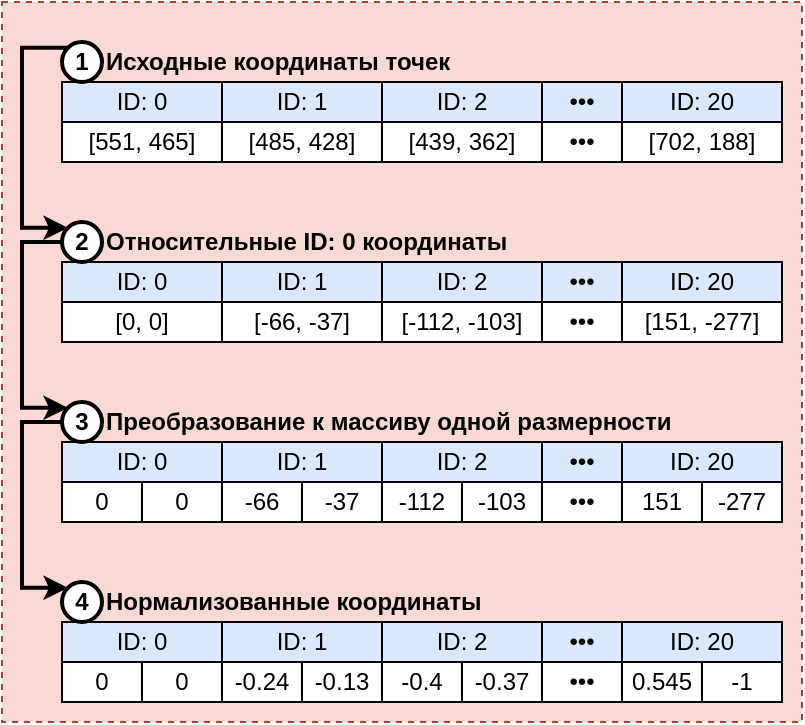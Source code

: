 <mxfile version="18.1.1" type="github" pages="3">
  <diagram id="sI4byzWZ-kidiIgmUZp2" name="Page-1">
    <mxGraphModel dx="1097" dy="635" grid="1" gridSize="100" guides="1" tooltips="1" connect="1" arrows="1" fold="1" page="1" pageScale="1" pageWidth="827" pageHeight="1169" math="0" shadow="0">
      <root>
        <mxCell id="0" />
        <mxCell id="1" parent="0" />
        <mxCell id="X2-qcZrvFNYhqB2PLZgL-110" value="" style="group;fillColor=none;" vertex="1" connectable="0" parent="1">
          <mxGeometry x="100" y="100" width="400" height="360" as="geometry" />
        </mxCell>
        <mxCell id="X2-qcZrvFNYhqB2PLZgL-109" value="" style="rounded=0;whiteSpace=wrap;html=1;strokeColor=#ae4132;strokeWidth=1;fillColor=#fad9d5;dashed=1;" vertex="1" parent="X2-qcZrvFNYhqB2PLZgL-110">
          <mxGeometry width="400" height="360" as="geometry" />
        </mxCell>
        <mxCell id="X2-qcZrvFNYhqB2PLZgL-92" value="" style="group" vertex="1" connectable="0" parent="X2-qcZrvFNYhqB2PLZgL-110">
          <mxGeometry x="30" y="110" width="360" height="70" as="geometry" />
        </mxCell>
        <mxCell id="X2-qcZrvFNYhqB2PLZgL-24" value="" style="group" vertex="1" connectable="0" parent="X2-qcZrvFNYhqB2PLZgL-92">
          <mxGeometry y="10" width="360" height="60" as="geometry" />
        </mxCell>
        <mxCell id="X2-qcZrvFNYhqB2PLZgL-25" value="" style="rounded=0;whiteSpace=wrap;html=1;snapToPoint=1;allowArrows=1;perimeter=rectanglePerimeter;container=0;" vertex="1" parent="X2-qcZrvFNYhqB2PLZgL-24">
          <mxGeometry y="10" width="360" height="40" as="geometry" />
        </mxCell>
        <mxCell id="X2-qcZrvFNYhqB2PLZgL-26" value="" style="rounded=0;whiteSpace=wrap;html=1;fillColor=#dae8fc;strokeColor=#6c8ebf;" vertex="1" parent="X2-qcZrvFNYhqB2PLZgL-24">
          <mxGeometry y="10" width="360" height="20" as="geometry" />
        </mxCell>
        <mxCell id="X2-qcZrvFNYhqB2PLZgL-27" value="" style="group" vertex="1" connectable="0" parent="X2-qcZrvFNYhqB2PLZgL-24">
          <mxGeometry y="10" width="360" height="50" as="geometry" />
        </mxCell>
        <mxCell id="X2-qcZrvFNYhqB2PLZgL-28" value="" style="group" vertex="1" connectable="0" parent="X2-qcZrvFNYhqB2PLZgL-27">
          <mxGeometry width="360" height="50" as="geometry" />
        </mxCell>
        <mxCell id="X2-qcZrvFNYhqB2PLZgL-29" value="ID: 0" style="text;html=1;strokeColor=default;fillColor=none;align=center;verticalAlign=middle;whiteSpace=wrap;rounded=0;" vertex="1" parent="X2-qcZrvFNYhqB2PLZgL-28">
          <mxGeometry width="80" height="20" as="geometry" />
        </mxCell>
        <mxCell id="X2-qcZrvFNYhqB2PLZgL-30" value="ID: 1" style="text;html=1;strokeColor=default;fillColor=none;align=center;verticalAlign=middle;whiteSpace=wrap;rounded=0;" vertex="1" parent="X2-qcZrvFNYhqB2PLZgL-28">
          <mxGeometry x="80" width="80" height="20" as="geometry" />
        </mxCell>
        <mxCell id="X2-qcZrvFNYhqB2PLZgL-31" value="ID: 2" style="text;html=1;strokeColor=default;fillColor=none;align=center;verticalAlign=middle;whiteSpace=wrap;rounded=0;" vertex="1" parent="X2-qcZrvFNYhqB2PLZgL-28">
          <mxGeometry x="160" width="80" height="20" as="geometry" />
        </mxCell>
        <mxCell id="X2-qcZrvFNYhqB2PLZgL-32" value="ID: 20" style="text;html=1;strokeColor=default;fillColor=none;align=center;verticalAlign=middle;whiteSpace=wrap;rounded=0;" vertex="1" parent="X2-qcZrvFNYhqB2PLZgL-28">
          <mxGeometry x="280" width="80" height="20" as="geometry" />
        </mxCell>
        <mxCell id="X2-qcZrvFNYhqB2PLZgL-33" value="•••" style="text;html=1;strokeColor=default;fillColor=none;align=center;verticalAlign=middle;whiteSpace=wrap;rounded=0;" vertex="1" parent="X2-qcZrvFNYhqB2PLZgL-28">
          <mxGeometry x="240" width="40" height="20" as="geometry" />
        </mxCell>
        <mxCell id="X2-qcZrvFNYhqB2PLZgL-34" value="[-66, -37]" style="rounded=0;whiteSpace=wrap;html=1;strokeColor=default;" vertex="1" parent="X2-qcZrvFNYhqB2PLZgL-28">
          <mxGeometry x="80" y="20" width="80" height="20" as="geometry" />
        </mxCell>
        <mxCell id="X2-qcZrvFNYhqB2PLZgL-35" value="[-112, -103]" style="rounded=0;whiteSpace=wrap;html=1;strokeColor=default;" vertex="1" parent="X2-qcZrvFNYhqB2PLZgL-28">
          <mxGeometry x="160" y="20" width="80" height="20" as="geometry" />
        </mxCell>
        <mxCell id="X2-qcZrvFNYhqB2PLZgL-36" value="•••" style="text;html=1;strokeColor=none;fillColor=none;align=center;verticalAlign=middle;whiteSpace=wrap;rounded=0;" vertex="1" parent="X2-qcZrvFNYhqB2PLZgL-28">
          <mxGeometry x="240" y="20" width="40" height="20" as="geometry" />
        </mxCell>
        <mxCell id="X2-qcZrvFNYhqB2PLZgL-37" value="[0, 0]" style="rounded=0;whiteSpace=wrap;html=1;strokeColor=default;" vertex="1" parent="X2-qcZrvFNYhqB2PLZgL-24">
          <mxGeometry y="30" width="80" height="20" as="geometry" />
        </mxCell>
        <mxCell id="X2-qcZrvFNYhqB2PLZgL-38" value="[151, -277]" style="text;html=1;strokeColor=default;fillColor=none;align=center;verticalAlign=middle;whiteSpace=wrap;rounded=0;" vertex="1" parent="X2-qcZrvFNYhqB2PLZgL-24">
          <mxGeometry x="280" y="30" width="80" height="20" as="geometry" />
        </mxCell>
        <mxCell id="X2-qcZrvFNYhqB2PLZgL-83" value="2&lt;span style=&quot;color: rgba(0, 0, 0, 0); font-family: monospace; font-size: 0px; text-align: start;&quot;&gt;%3CmxGraphModel%3E%3Croot%3E%3CmxCell%20id%3D%220%22%2F%3E%3CmxCell%20id%3D%221%22%20parent%3D%220%22%2F%3E%3CmxCell%20id%3D%222%22%20value%3D%221%22%20style%3D%22ellipse%3BwhiteSpace%3Dwrap%3Bhtml%3D1%3Baspect%3Dfixed%3BstrokeColor%3Ddefault%3B%22%20vertex%3D%221%22%20parent%3D%221%22%3E%3CmxGeometry%20x%3D%2260%22%20y%3D%22100%22%20width%3D%2220%22%20height%3D%2220%22%20as%3D%22geometry%22%2F%3E%3C%2FmxCell%3E%3C%2Froot%3E%3C%2FmxGraphModel%3E&lt;/span&gt;" style="ellipse;whiteSpace=wrap;html=1;aspect=fixed;strokeColor=default;fontStyle=1;strokeWidth=2;" vertex="1" parent="X2-qcZrvFNYhqB2PLZgL-92">
          <mxGeometry width="20" height="20" as="geometry" />
        </mxCell>
        <mxCell id="X2-qcZrvFNYhqB2PLZgL-88" value="Относительные ID: 0 координаты" style="text;html=1;strokeColor=none;fillColor=none;align=left;verticalAlign=middle;whiteSpace=wrap;rounded=0;fontStyle=1" vertex="1" parent="X2-qcZrvFNYhqB2PLZgL-92">
          <mxGeometry x="20" width="340" height="20" as="geometry" />
        </mxCell>
        <mxCell id="X2-qcZrvFNYhqB2PLZgL-94" value="" style="group" vertex="1" connectable="0" parent="X2-qcZrvFNYhqB2PLZgL-110">
          <mxGeometry x="30" y="290" width="360" height="70" as="geometry" />
        </mxCell>
        <mxCell id="X2-qcZrvFNYhqB2PLZgL-61" value="" style="group" vertex="1" connectable="0" parent="X2-qcZrvFNYhqB2PLZgL-94">
          <mxGeometry y="10" width="360" height="60" as="geometry" />
        </mxCell>
        <mxCell id="X2-qcZrvFNYhqB2PLZgL-62" value="" style="rounded=0;whiteSpace=wrap;html=1;snapToPoint=1;allowArrows=1;perimeter=rectanglePerimeter;container=0;" vertex="1" parent="X2-qcZrvFNYhqB2PLZgL-61">
          <mxGeometry y="10" width="360" height="40" as="geometry" />
        </mxCell>
        <mxCell id="X2-qcZrvFNYhqB2PLZgL-63" value="" style="rounded=0;whiteSpace=wrap;html=1;fillColor=#dae8fc;strokeColor=#6c8ebf;" vertex="1" parent="X2-qcZrvFNYhqB2PLZgL-61">
          <mxGeometry y="10" width="360" height="20" as="geometry" />
        </mxCell>
        <mxCell id="X2-qcZrvFNYhqB2PLZgL-64" value="" style="group" vertex="1" connectable="0" parent="X2-qcZrvFNYhqB2PLZgL-61">
          <mxGeometry y="10" width="360" height="50" as="geometry" />
        </mxCell>
        <mxCell id="X2-qcZrvFNYhqB2PLZgL-65" value="" style="group" vertex="1" connectable="0" parent="X2-qcZrvFNYhqB2PLZgL-64">
          <mxGeometry width="360" height="50" as="geometry" />
        </mxCell>
        <mxCell id="X2-qcZrvFNYhqB2PLZgL-66" value="ID: 0" style="text;html=1;strokeColor=default;fillColor=none;align=center;verticalAlign=middle;whiteSpace=wrap;rounded=0;" vertex="1" parent="X2-qcZrvFNYhqB2PLZgL-65">
          <mxGeometry width="80" height="20" as="geometry" />
        </mxCell>
        <mxCell id="X2-qcZrvFNYhqB2PLZgL-67" value="ID: 1" style="text;html=1;strokeColor=default;fillColor=none;align=center;verticalAlign=middle;whiteSpace=wrap;rounded=0;" vertex="1" parent="X2-qcZrvFNYhqB2PLZgL-65">
          <mxGeometry x="80" width="80" height="20" as="geometry" />
        </mxCell>
        <mxCell id="X2-qcZrvFNYhqB2PLZgL-68" value="ID: 2" style="text;html=1;strokeColor=default;fillColor=none;align=center;verticalAlign=middle;whiteSpace=wrap;rounded=0;" vertex="1" parent="X2-qcZrvFNYhqB2PLZgL-65">
          <mxGeometry x="160" width="80" height="20" as="geometry" />
        </mxCell>
        <mxCell id="X2-qcZrvFNYhqB2PLZgL-69" value="ID: 20" style="text;html=1;strokeColor=default;fillColor=none;align=center;verticalAlign=middle;whiteSpace=wrap;rounded=0;" vertex="1" parent="X2-qcZrvFNYhqB2PLZgL-65">
          <mxGeometry x="280" width="80" height="20" as="geometry" />
        </mxCell>
        <mxCell id="X2-qcZrvFNYhqB2PLZgL-70" value="•••" style="text;html=1;strokeColor=default;fillColor=none;align=center;verticalAlign=middle;whiteSpace=wrap;rounded=0;" vertex="1" parent="X2-qcZrvFNYhqB2PLZgL-65">
          <mxGeometry x="240" width="40" height="20" as="geometry" />
        </mxCell>
        <mxCell id="X2-qcZrvFNYhqB2PLZgL-71" value="" style="edgeStyle=orthogonalEdgeStyle;rounded=0;orthogonalLoop=1;jettySize=auto;html=1;" edge="1" parent="X2-qcZrvFNYhqB2PLZgL-65" source="X2-qcZrvFNYhqB2PLZgL-72" target="X2-qcZrvFNYhqB2PLZgL-73">
          <mxGeometry relative="1" as="geometry" />
        </mxCell>
        <mxCell id="X2-qcZrvFNYhqB2PLZgL-72" value="-0.24" style="rounded=0;whiteSpace=wrap;html=1;strokeColor=default;" vertex="1" parent="X2-qcZrvFNYhqB2PLZgL-65">
          <mxGeometry x="80" y="20" width="40" height="20" as="geometry" />
        </mxCell>
        <mxCell id="X2-qcZrvFNYhqB2PLZgL-73" value="" style="rounded=0;whiteSpace=wrap;html=1;strokeColor=default;" vertex="1" parent="X2-qcZrvFNYhqB2PLZgL-65">
          <mxGeometry x="160" y="20" width="80" height="20" as="geometry" />
        </mxCell>
        <mxCell id="X2-qcZrvFNYhqB2PLZgL-74" value="•••" style="text;html=1;strokeColor=none;fillColor=none;align=center;verticalAlign=middle;whiteSpace=wrap;rounded=0;" vertex="1" parent="X2-qcZrvFNYhqB2PLZgL-65">
          <mxGeometry x="240" y="20" width="40" height="20" as="geometry" />
        </mxCell>
        <mxCell id="X2-qcZrvFNYhqB2PLZgL-75" value="-0.4" style="rounded=0;whiteSpace=wrap;html=1;strokeColor=default;" vertex="1" parent="X2-qcZrvFNYhqB2PLZgL-65">
          <mxGeometry x="160" y="20" width="40" height="20" as="geometry" />
        </mxCell>
        <mxCell id="X2-qcZrvFNYhqB2PLZgL-76" value="-0.37" style="rounded=0;whiteSpace=wrap;html=1;strokeColor=default;" vertex="1" parent="X2-qcZrvFNYhqB2PLZgL-65">
          <mxGeometry x="200" y="20" width="40" height="20" as="geometry" />
        </mxCell>
        <mxCell id="X2-qcZrvFNYhqB2PLZgL-77" value="0" style="rounded=0;whiteSpace=wrap;html=1;strokeColor=default;" vertex="1" parent="X2-qcZrvFNYhqB2PLZgL-61">
          <mxGeometry y="30" width="40" height="20" as="geometry" />
        </mxCell>
        <mxCell id="X2-qcZrvFNYhqB2PLZgL-78" value="0" style="rounded=0;whiteSpace=wrap;html=1;strokeColor=default;" vertex="1" parent="X2-qcZrvFNYhqB2PLZgL-61">
          <mxGeometry x="40" y="30" width="40" height="20" as="geometry" />
        </mxCell>
        <mxCell id="X2-qcZrvFNYhqB2PLZgL-79" value="-0.13" style="rounded=0;whiteSpace=wrap;html=1;strokeColor=default;" vertex="1" parent="X2-qcZrvFNYhqB2PLZgL-61">
          <mxGeometry x="120" y="30" width="40" height="20" as="geometry" />
        </mxCell>
        <mxCell id="X2-qcZrvFNYhqB2PLZgL-80" value="0.545" style="rounded=0;whiteSpace=wrap;html=1;strokeColor=default;" vertex="1" parent="X2-qcZrvFNYhqB2PLZgL-61">
          <mxGeometry x="280" y="30" width="40" height="20" as="geometry" />
        </mxCell>
        <mxCell id="X2-qcZrvFNYhqB2PLZgL-81" value="-1" style="rounded=0;whiteSpace=wrap;html=1;strokeColor=default;" vertex="1" parent="X2-qcZrvFNYhqB2PLZgL-61">
          <mxGeometry x="320" y="30" width="40" height="20" as="geometry" />
        </mxCell>
        <mxCell id="X2-qcZrvFNYhqB2PLZgL-85" value="4" style="ellipse;whiteSpace=wrap;html=1;aspect=fixed;strokeColor=default;fontStyle=1;strokeWidth=2;" vertex="1" parent="X2-qcZrvFNYhqB2PLZgL-94">
          <mxGeometry width="20" height="20" as="geometry" />
        </mxCell>
        <mxCell id="X2-qcZrvFNYhqB2PLZgL-90" value="Нормализованные координаты" style="text;html=1;strokeColor=none;fillColor=none;align=left;verticalAlign=middle;whiteSpace=wrap;rounded=0;fontStyle=1" vertex="1" parent="X2-qcZrvFNYhqB2PLZgL-94">
          <mxGeometry x="20" width="340" height="20" as="geometry" />
        </mxCell>
        <mxCell id="X2-qcZrvFNYhqB2PLZgL-97" value="" style="group" vertex="1" connectable="0" parent="X2-qcZrvFNYhqB2PLZgL-110">
          <mxGeometry x="30" y="20" width="360" height="70" as="geometry" />
        </mxCell>
        <mxCell id="X2-qcZrvFNYhqB2PLZgL-11" value="" style="group" vertex="1" connectable="0" parent="X2-qcZrvFNYhqB2PLZgL-97">
          <mxGeometry y="10" width="360" height="60" as="geometry" />
        </mxCell>
        <mxCell id="X2-qcZrvFNYhqB2PLZgL-1" value="" style="rounded=0;whiteSpace=wrap;html=1;snapToPoint=1;allowArrows=1;perimeter=rectanglePerimeter;container=0;" vertex="1" parent="X2-qcZrvFNYhqB2PLZgL-11">
          <mxGeometry y="10" width="360" height="40" as="geometry" />
        </mxCell>
        <mxCell id="X2-qcZrvFNYhqB2PLZgL-4" value="" style="rounded=0;whiteSpace=wrap;html=1;fillColor=#dae8fc;strokeColor=#6c8ebf;" vertex="1" parent="X2-qcZrvFNYhqB2PLZgL-11">
          <mxGeometry y="10" width="360" height="20" as="geometry" />
        </mxCell>
        <mxCell id="X2-qcZrvFNYhqB2PLZgL-13" value="[551, 465]" style="rounded=0;whiteSpace=wrap;html=1;strokeColor=default;" vertex="1" parent="X2-qcZrvFNYhqB2PLZgL-11">
          <mxGeometry y="30" width="80" height="20" as="geometry" />
        </mxCell>
        <mxCell id="X2-qcZrvFNYhqB2PLZgL-23" value="[702, 188]" style="text;html=1;strokeColor=default;fillColor=none;align=center;verticalAlign=middle;whiteSpace=wrap;rounded=0;" vertex="1" parent="X2-qcZrvFNYhqB2PLZgL-11">
          <mxGeometry x="280" y="30" width="80" height="20" as="geometry" />
        </mxCell>
        <mxCell id="X2-qcZrvFNYhqB2PLZgL-91" value="" style="group" vertex="1" connectable="0" parent="X2-qcZrvFNYhqB2PLZgL-11">
          <mxGeometry y="-10" width="360" height="70" as="geometry" />
        </mxCell>
        <mxCell id="X2-qcZrvFNYhqB2PLZgL-18" value="" style="group" vertex="1" connectable="0" parent="X2-qcZrvFNYhqB2PLZgL-91">
          <mxGeometry y="20" width="360" height="50" as="geometry" />
        </mxCell>
        <mxCell id="X2-qcZrvFNYhqB2PLZgL-20" value="" style="group" vertex="1" connectable="0" parent="X2-qcZrvFNYhqB2PLZgL-18">
          <mxGeometry width="360" height="50" as="geometry" />
        </mxCell>
        <mxCell id="X2-qcZrvFNYhqB2PLZgL-6" value="ID: 0" style="text;html=1;strokeColor=default;fillColor=none;align=center;verticalAlign=middle;whiteSpace=wrap;rounded=0;" vertex="1" parent="X2-qcZrvFNYhqB2PLZgL-20">
          <mxGeometry width="80" height="20" as="geometry" />
        </mxCell>
        <mxCell id="X2-qcZrvFNYhqB2PLZgL-7" value="ID: 1" style="text;html=1;strokeColor=default;fillColor=none;align=center;verticalAlign=middle;whiteSpace=wrap;rounded=0;" vertex="1" parent="X2-qcZrvFNYhqB2PLZgL-20">
          <mxGeometry x="80" width="80" height="20" as="geometry" />
        </mxCell>
        <mxCell id="X2-qcZrvFNYhqB2PLZgL-8" value="ID: 2" style="text;html=1;strokeColor=default;fillColor=none;align=center;verticalAlign=middle;whiteSpace=wrap;rounded=0;" vertex="1" parent="X2-qcZrvFNYhqB2PLZgL-20">
          <mxGeometry x="160" width="80" height="20" as="geometry" />
        </mxCell>
        <mxCell id="X2-qcZrvFNYhqB2PLZgL-9" value="ID: 20" style="text;html=1;strokeColor=default;fillColor=none;align=center;verticalAlign=middle;whiteSpace=wrap;rounded=0;" vertex="1" parent="X2-qcZrvFNYhqB2PLZgL-20">
          <mxGeometry x="280" width="80" height="20" as="geometry" />
        </mxCell>
        <mxCell id="X2-qcZrvFNYhqB2PLZgL-10" value="•••" style="text;html=1;strokeColor=default;fillColor=none;align=center;verticalAlign=middle;whiteSpace=wrap;rounded=0;" vertex="1" parent="X2-qcZrvFNYhqB2PLZgL-20">
          <mxGeometry x="240" width="40" height="20" as="geometry" />
        </mxCell>
        <mxCell id="X2-qcZrvFNYhqB2PLZgL-14" value="[485, 428]" style="rounded=0;whiteSpace=wrap;html=1;strokeColor=default;" vertex="1" parent="X2-qcZrvFNYhqB2PLZgL-20">
          <mxGeometry x="80" y="20" width="80" height="20" as="geometry" />
        </mxCell>
        <mxCell id="X2-qcZrvFNYhqB2PLZgL-15" value="[439, 362]" style="rounded=0;whiteSpace=wrap;html=1;strokeColor=default;" vertex="1" parent="X2-qcZrvFNYhqB2PLZgL-20">
          <mxGeometry x="160" y="20" width="80" height="20" as="geometry" />
        </mxCell>
        <mxCell id="X2-qcZrvFNYhqB2PLZgL-22" value="•••" style="text;html=1;strokeColor=none;fillColor=none;align=center;verticalAlign=middle;whiteSpace=wrap;rounded=0;" vertex="1" parent="X2-qcZrvFNYhqB2PLZgL-20">
          <mxGeometry x="240" y="20" width="40" height="20" as="geometry" />
        </mxCell>
        <mxCell id="X2-qcZrvFNYhqB2PLZgL-82" value="1" style="ellipse;whiteSpace=wrap;html=1;aspect=fixed;strokeColor=default;fontStyle=1;strokeWidth=2;" vertex="1" parent="X2-qcZrvFNYhqB2PLZgL-91">
          <mxGeometry width="20" height="20" as="geometry" />
        </mxCell>
        <mxCell id="X2-qcZrvFNYhqB2PLZgL-87" value="Исходные координаты точек" style="text;html=1;strokeColor=none;fillColor=none;align=left;verticalAlign=middle;whiteSpace=wrap;rounded=0;fontStyle=1" vertex="1" parent="X2-qcZrvFNYhqB2PLZgL-97">
          <mxGeometry x="20" width="340" height="20" as="geometry" />
        </mxCell>
        <mxCell id="X2-qcZrvFNYhqB2PLZgL-99" value="" style="group" vertex="1" connectable="0" parent="X2-qcZrvFNYhqB2PLZgL-110">
          <mxGeometry x="30" y="200" width="360" height="70" as="geometry" />
        </mxCell>
        <mxCell id="X2-qcZrvFNYhqB2PLZgL-39" value="" style="group" vertex="1" connectable="0" parent="X2-qcZrvFNYhqB2PLZgL-99">
          <mxGeometry y="10" width="360" height="60" as="geometry" />
        </mxCell>
        <mxCell id="X2-qcZrvFNYhqB2PLZgL-40" value="" style="rounded=0;whiteSpace=wrap;html=1;snapToPoint=1;allowArrows=1;perimeter=rectanglePerimeter;container=0;" vertex="1" parent="X2-qcZrvFNYhqB2PLZgL-39">
          <mxGeometry y="10" width="360" height="40" as="geometry" />
        </mxCell>
        <mxCell id="X2-qcZrvFNYhqB2PLZgL-41" value="" style="rounded=0;whiteSpace=wrap;html=1;fillColor=#dae8fc;strokeColor=#6c8ebf;" vertex="1" parent="X2-qcZrvFNYhqB2PLZgL-39">
          <mxGeometry y="10" width="360" height="20" as="geometry" />
        </mxCell>
        <mxCell id="X2-qcZrvFNYhqB2PLZgL-52" value="0" style="rounded=0;whiteSpace=wrap;html=1;strokeColor=default;" vertex="1" parent="X2-qcZrvFNYhqB2PLZgL-39">
          <mxGeometry y="30" width="40" height="20" as="geometry" />
        </mxCell>
        <mxCell id="X2-qcZrvFNYhqB2PLZgL-54" value="0" style="rounded=0;whiteSpace=wrap;html=1;strokeColor=default;" vertex="1" parent="X2-qcZrvFNYhqB2PLZgL-39">
          <mxGeometry x="40" y="30" width="40" height="20" as="geometry" />
        </mxCell>
        <mxCell id="X2-qcZrvFNYhqB2PLZgL-55" value="-37" style="rounded=0;whiteSpace=wrap;html=1;strokeColor=default;" vertex="1" parent="X2-qcZrvFNYhqB2PLZgL-39">
          <mxGeometry x="120" y="30" width="40" height="20" as="geometry" />
        </mxCell>
        <mxCell id="X2-qcZrvFNYhqB2PLZgL-59" value="151" style="rounded=0;whiteSpace=wrap;html=1;strokeColor=default;" vertex="1" parent="X2-qcZrvFNYhqB2PLZgL-39">
          <mxGeometry x="280" y="30" width="40" height="20" as="geometry" />
        </mxCell>
        <mxCell id="X2-qcZrvFNYhqB2PLZgL-60" value="-277" style="rounded=0;whiteSpace=wrap;html=1;strokeColor=default;" vertex="1" parent="X2-qcZrvFNYhqB2PLZgL-39">
          <mxGeometry x="320" y="30" width="40" height="20" as="geometry" />
        </mxCell>
        <mxCell id="X2-qcZrvFNYhqB2PLZgL-93" value="" style="group" vertex="1" connectable="0" parent="X2-qcZrvFNYhqB2PLZgL-39">
          <mxGeometry y="-10" width="360" height="70" as="geometry" />
        </mxCell>
        <mxCell id="X2-qcZrvFNYhqB2PLZgL-42" value="" style="group" vertex="1" connectable="0" parent="X2-qcZrvFNYhqB2PLZgL-93">
          <mxGeometry y="20" width="360" height="50" as="geometry" />
        </mxCell>
        <mxCell id="X2-qcZrvFNYhqB2PLZgL-43" value="" style="group" vertex="1" connectable="0" parent="X2-qcZrvFNYhqB2PLZgL-42">
          <mxGeometry width="360" height="50" as="geometry" />
        </mxCell>
        <mxCell id="X2-qcZrvFNYhqB2PLZgL-44" value="ID: 0" style="text;html=1;strokeColor=default;fillColor=none;align=center;verticalAlign=middle;whiteSpace=wrap;rounded=0;" vertex="1" parent="X2-qcZrvFNYhqB2PLZgL-43">
          <mxGeometry width="80" height="20" as="geometry" />
        </mxCell>
        <mxCell id="X2-qcZrvFNYhqB2PLZgL-45" value="ID: 1" style="text;html=1;strokeColor=default;fillColor=none;align=center;verticalAlign=middle;whiteSpace=wrap;rounded=0;" vertex="1" parent="X2-qcZrvFNYhqB2PLZgL-43">
          <mxGeometry x="80" width="80" height="20" as="geometry" />
        </mxCell>
        <mxCell id="X2-qcZrvFNYhqB2PLZgL-46" value="ID: 2" style="text;html=1;strokeColor=default;fillColor=none;align=center;verticalAlign=middle;whiteSpace=wrap;rounded=0;" vertex="1" parent="X2-qcZrvFNYhqB2PLZgL-43">
          <mxGeometry x="160" width="80" height="20" as="geometry" />
        </mxCell>
        <mxCell id="X2-qcZrvFNYhqB2PLZgL-47" value="ID: 20" style="text;html=1;strokeColor=default;fillColor=none;align=center;verticalAlign=middle;whiteSpace=wrap;rounded=0;" vertex="1" parent="X2-qcZrvFNYhqB2PLZgL-43">
          <mxGeometry x="280" width="80" height="20" as="geometry" />
        </mxCell>
        <mxCell id="X2-qcZrvFNYhqB2PLZgL-48" value="•••" style="text;html=1;strokeColor=default;fillColor=none;align=center;verticalAlign=middle;whiteSpace=wrap;rounded=0;" vertex="1" parent="X2-qcZrvFNYhqB2PLZgL-43">
          <mxGeometry x="240" width="40" height="20" as="geometry" />
        </mxCell>
        <mxCell id="X2-qcZrvFNYhqB2PLZgL-49" value="-66" style="rounded=0;whiteSpace=wrap;html=1;strokeColor=default;" vertex="1" parent="X2-qcZrvFNYhqB2PLZgL-43">
          <mxGeometry x="80" y="20" width="40" height="20" as="geometry" />
        </mxCell>
        <mxCell id="X2-qcZrvFNYhqB2PLZgL-50" value="" style="rounded=0;whiteSpace=wrap;html=1;strokeColor=default;" vertex="1" parent="X2-qcZrvFNYhqB2PLZgL-43">
          <mxGeometry x="160" y="20" width="80" height="20" as="geometry" />
        </mxCell>
        <mxCell id="X2-qcZrvFNYhqB2PLZgL-51" value="•••" style="text;html=1;strokeColor=none;fillColor=none;align=center;verticalAlign=middle;whiteSpace=wrap;rounded=0;" vertex="1" parent="X2-qcZrvFNYhqB2PLZgL-43">
          <mxGeometry x="240" y="20" width="40" height="20" as="geometry" />
        </mxCell>
        <mxCell id="X2-qcZrvFNYhqB2PLZgL-57" value="-112" style="rounded=0;whiteSpace=wrap;html=1;strokeColor=default;" vertex="1" parent="X2-qcZrvFNYhqB2PLZgL-43">
          <mxGeometry x="160" y="20" width="40" height="20" as="geometry" />
        </mxCell>
        <mxCell id="X2-qcZrvFNYhqB2PLZgL-58" value="-103" style="rounded=0;whiteSpace=wrap;html=1;strokeColor=default;" vertex="1" parent="X2-qcZrvFNYhqB2PLZgL-43">
          <mxGeometry x="200" y="20" width="40" height="20" as="geometry" />
        </mxCell>
        <mxCell id="X2-qcZrvFNYhqB2PLZgL-84" value="3" style="ellipse;whiteSpace=wrap;html=1;aspect=fixed;strokeColor=default;fontStyle=1;strokeWidth=2;" vertex="1" parent="X2-qcZrvFNYhqB2PLZgL-93">
          <mxGeometry width="20" height="20" as="geometry" />
        </mxCell>
        <mxCell id="X2-qcZrvFNYhqB2PLZgL-89" value="Преобразование к массиву одной размерности" style="text;html=1;strokeColor=none;fillColor=none;align=left;verticalAlign=middle;whiteSpace=wrap;rounded=0;fontStyle=1" vertex="1" parent="X2-qcZrvFNYhqB2PLZgL-99">
          <mxGeometry x="20" width="340" height="20" as="geometry" />
        </mxCell>
        <mxCell id="X2-qcZrvFNYhqB2PLZgL-105" style="edgeStyle=orthogonalEdgeStyle;rounded=0;orthogonalLoop=1;jettySize=auto;html=1;exitX=0;exitY=0;exitDx=0;exitDy=0;entryX=0;entryY=0;entryDx=0;entryDy=0;strokeWidth=2;endSize=6;startSize=6;jumpSize=6;shadow=0;" edge="1" parent="X2-qcZrvFNYhqB2PLZgL-110" source="X2-qcZrvFNYhqB2PLZgL-82" target="X2-qcZrvFNYhqB2PLZgL-83">
          <mxGeometry relative="1" as="geometry">
            <Array as="points">
              <mxPoint x="10" y="23" />
              <mxPoint x="10" y="113" />
            </Array>
          </mxGeometry>
        </mxCell>
        <mxCell id="X2-qcZrvFNYhqB2PLZgL-106" style="edgeStyle=orthogonalEdgeStyle;rounded=0;orthogonalLoop=1;jettySize=auto;html=1;exitX=0;exitY=0.5;exitDx=0;exitDy=0;entryX=0;entryY=0;entryDx=0;entryDy=0;strokeWidth=2;" edge="1" parent="X2-qcZrvFNYhqB2PLZgL-110" source="X2-qcZrvFNYhqB2PLZgL-83" target="X2-qcZrvFNYhqB2PLZgL-84">
          <mxGeometry relative="1" as="geometry">
            <Array as="points">
              <mxPoint x="10" y="120" />
              <mxPoint x="10" y="203" />
            </Array>
          </mxGeometry>
        </mxCell>
        <mxCell id="X2-qcZrvFNYhqB2PLZgL-107" style="edgeStyle=orthogonalEdgeStyle;rounded=0;orthogonalLoop=1;jettySize=auto;html=1;exitX=0;exitY=0.5;exitDx=0;exitDy=0;entryX=0;entryY=0;entryDx=0;entryDy=0;strokeWidth=2;" edge="1" parent="X2-qcZrvFNYhqB2PLZgL-110" source="X2-qcZrvFNYhqB2PLZgL-84" target="X2-qcZrvFNYhqB2PLZgL-85">
          <mxGeometry relative="1" as="geometry">
            <Array as="points">
              <mxPoint x="10" y="210" />
              <mxPoint x="10" y="293" />
            </Array>
          </mxGeometry>
        </mxCell>
      </root>
    </mxGraphModel>
  </diagram>
  <diagram id="WrXaxHJBQKNkWM8daFef" name="Page-2">
    <mxGraphModel dx="4074" dy="3529" grid="1" gridSize="43" guides="1" tooltips="1" connect="1" arrows="1" fold="1" page="1" pageScale="1" pageWidth="827" pageHeight="1169" math="0" shadow="0">
      <root>
        <mxCell id="0" />
        <mxCell id="1" parent="0" />
        <mxCell id="uaP6zwDsvVWyuOUaEy8a-1" value="" style="group" vertex="1" connectable="0" parent="1">
          <mxGeometry x="107.5" y="-602" width="2558.5" height="2021" as="geometry" />
        </mxCell>
        <mxCell id="vhUVrHwWMQ6QW9J7ZPH3-52" value="" style="rounded=0;whiteSpace=wrap;html=1;shadow=0;glass=0;labelBackgroundColor=none;labelBorderColor=none;fontFamily=Helvetica;fontSize=50;strokeWidth=5;fillColor=#fff2cc;strokeColor=#d6b656;" vertex="1" parent="uaP6zwDsvVWyuOUaEy8a-1">
          <mxGeometry width="2558.5" height="2021" as="geometry" />
        </mxCell>
        <mxCell id="vQEVoECj0ROeTH8SETTA-7" value="" style="rounded=0;whiteSpace=wrap;html=1;labelBorderColor=none;fontSize=37;strokeColor=#666666;strokeWidth=2;fillColor=#f5f5f5;dashed=1;fontColor=#333333;" vertex="1" parent="uaP6zwDsvVWyuOUaEy8a-1">
          <mxGeometry x="64.5" y="714" width="2408" height="447" as="geometry" />
        </mxCell>
        <mxCell id="ei4XDJJB2DjugkBJXN4E-1" value="" style="group;fillColor=none;horizontal=0;verticalAlign=middle;html=1;" vertex="1" connectable="0" parent="uaP6zwDsvVWyuOUaEy8a-1">
          <mxGeometry x="150.5" y="774" width="344" height="344" as="geometry" />
        </mxCell>
        <mxCell id="ei4XDJJB2DjugkBJXN4E-2" value="" style="rounded=0;whiteSpace=wrap;html=1;strokeColor=#ae4132;strokeWidth=1;fillColor=#fad9d5;dashed=1;" vertex="1" parent="ei4XDJJB2DjugkBJXN4E-1">
          <mxGeometry width="344" height="344" as="geometry" />
        </mxCell>
        <mxCell id="ei4XDJJB2DjugkBJXN4E-3" value="" style="group" vertex="1" connectable="0" parent="ei4XDJJB2DjugkBJXN4E-1">
          <mxGeometry x="25.8" y="105.111" width="309.6" height="66.889" as="geometry" />
        </mxCell>
        <mxCell id="ei4XDJJB2DjugkBJXN4E-4" value="" style="group" vertex="1" connectable="0" parent="ei4XDJJB2DjugkBJXN4E-3">
          <mxGeometry y="9.556" width="309.6" height="57.333" as="geometry" />
        </mxCell>
        <mxCell id="ei4XDJJB2DjugkBJXN4E-5" value="" style="rounded=0;whiteSpace=wrap;html=1;snapToPoint=1;allowArrows=1;perimeter=rectanglePerimeter;container=0;" vertex="1" parent="ei4XDJJB2DjugkBJXN4E-4">
          <mxGeometry y="9.556" width="309.6" height="38.222" as="geometry" />
        </mxCell>
        <mxCell id="ei4XDJJB2DjugkBJXN4E-6" value="" style="rounded=0;whiteSpace=wrap;html=1;fillColor=#dae8fc;strokeColor=#6c8ebf;" vertex="1" parent="ei4XDJJB2DjugkBJXN4E-4">
          <mxGeometry y="9.556" width="309.6" height="19.111" as="geometry" />
        </mxCell>
        <mxCell id="ei4XDJJB2DjugkBJXN4E-7" value="" style="group" vertex="1" connectable="0" parent="ei4XDJJB2DjugkBJXN4E-4">
          <mxGeometry y="9.556" width="309.6" height="47.778" as="geometry" />
        </mxCell>
        <mxCell id="ei4XDJJB2DjugkBJXN4E-8" value="" style="group" vertex="1" connectable="0" parent="ei4XDJJB2DjugkBJXN4E-7">
          <mxGeometry width="309.6" height="47.778" as="geometry" />
        </mxCell>
        <mxCell id="ei4XDJJB2DjugkBJXN4E-9" value="ID: 0" style="text;html=1;strokeColor=default;fillColor=none;align=center;verticalAlign=middle;whiteSpace=wrap;rounded=0;" vertex="1" parent="ei4XDJJB2DjugkBJXN4E-8">
          <mxGeometry width="68.8" height="19.111" as="geometry" />
        </mxCell>
        <mxCell id="ei4XDJJB2DjugkBJXN4E-10" value="ID: 1" style="text;html=1;strokeColor=default;fillColor=none;align=center;verticalAlign=middle;whiteSpace=wrap;rounded=0;" vertex="1" parent="ei4XDJJB2DjugkBJXN4E-8">
          <mxGeometry x="68.8" width="68.8" height="19.111" as="geometry" />
        </mxCell>
        <mxCell id="ei4XDJJB2DjugkBJXN4E-11" value="ID: 2" style="text;html=1;strokeColor=default;fillColor=none;align=center;verticalAlign=middle;whiteSpace=wrap;rounded=0;" vertex="1" parent="ei4XDJJB2DjugkBJXN4E-8">
          <mxGeometry x="137.6" width="68.8" height="19.111" as="geometry" />
        </mxCell>
        <mxCell id="ei4XDJJB2DjugkBJXN4E-12" value="ID: 20" style="text;html=1;strokeColor=default;fillColor=none;align=center;verticalAlign=middle;whiteSpace=wrap;rounded=0;" vertex="1" parent="ei4XDJJB2DjugkBJXN4E-8">
          <mxGeometry x="240.8" width="68.8" height="19.111" as="geometry" />
        </mxCell>
        <mxCell id="ei4XDJJB2DjugkBJXN4E-13" value="•••" style="text;html=1;strokeColor=default;fillColor=none;align=center;verticalAlign=middle;whiteSpace=wrap;rounded=0;" vertex="1" parent="ei4XDJJB2DjugkBJXN4E-8">
          <mxGeometry x="206.4" width="34.4" height="19.111" as="geometry" />
        </mxCell>
        <mxCell id="ei4XDJJB2DjugkBJXN4E-14" value="[-66, -37]" style="rounded=0;whiteSpace=wrap;html=1;strokeColor=default;" vertex="1" parent="ei4XDJJB2DjugkBJXN4E-8">
          <mxGeometry x="68.8" y="19.111" width="68.8" height="19.111" as="geometry" />
        </mxCell>
        <mxCell id="ei4XDJJB2DjugkBJXN4E-15" value="[-112, -103]" style="rounded=0;whiteSpace=wrap;html=1;strokeColor=default;" vertex="1" parent="ei4XDJJB2DjugkBJXN4E-8">
          <mxGeometry x="137.6" y="19.111" width="68.8" height="19.111" as="geometry" />
        </mxCell>
        <mxCell id="ei4XDJJB2DjugkBJXN4E-16" value="•••" style="text;html=1;strokeColor=none;fillColor=none;align=center;verticalAlign=middle;whiteSpace=wrap;rounded=0;" vertex="1" parent="ei4XDJJB2DjugkBJXN4E-8">
          <mxGeometry x="206.4" y="19.111" width="34.4" height="19.111" as="geometry" />
        </mxCell>
        <mxCell id="ei4XDJJB2DjugkBJXN4E-17" value="[0, 0]" style="rounded=0;whiteSpace=wrap;html=1;strokeColor=default;" vertex="1" parent="ei4XDJJB2DjugkBJXN4E-4">
          <mxGeometry y="28.667" width="68.8" height="19.111" as="geometry" />
        </mxCell>
        <mxCell id="ei4XDJJB2DjugkBJXN4E-18" value="[151, -277]" style="text;html=1;strokeColor=default;fillColor=none;align=center;verticalAlign=middle;whiteSpace=wrap;rounded=0;" vertex="1" parent="ei4XDJJB2DjugkBJXN4E-4">
          <mxGeometry x="240.8" y="28.667" width="68.8" height="19.111" as="geometry" />
        </mxCell>
        <mxCell id="ei4XDJJB2DjugkBJXN4E-19" value="2&lt;span style=&quot;color: rgba(0, 0, 0, 0); font-family: monospace; font-size: 0px; text-align: start;&quot;&gt;%3CmxGraphModel%3E%3Croot%3E%3CmxCell%20id%3D%220%22%2F%3E%3CmxCell%20id%3D%221%22%20parent%3D%220%22%2F%3E%3CmxCell%20id%3D%222%22%20value%3D%221%22%20style%3D%22ellipse%3BwhiteSpace%3Dwrap%3Bhtml%3D1%3Baspect%3Dfixed%3BstrokeColor%3Ddefault%3B%22%20vertex%3D%221%22%20parent%3D%221%22%3E%3CmxGeometry%20x%3D%2260%22%20y%3D%22100%22%20width%3D%2220%22%20height%3D%2220%22%20as%3D%22geometry%22%2F%3E%3C%2FmxCell%3E%3C%2Froot%3E%3C%2FmxGraphModel%3E&lt;/span&gt;" style="ellipse;whiteSpace=wrap;html=1;aspect=fixed;strokeColor=default;fontStyle=1;strokeWidth=2;" vertex="1" parent="ei4XDJJB2DjugkBJXN4E-3">
          <mxGeometry width="14.156" height="14.156" as="geometry" />
        </mxCell>
        <mxCell id="ei4XDJJB2DjugkBJXN4E-20" value="Относительные ID: 0 координаты" style="text;html=1;strokeColor=none;fillColor=none;align=left;verticalAlign=middle;whiteSpace=wrap;rounded=0;fontStyle=1" vertex="1" parent="ei4XDJJB2DjugkBJXN4E-3">
          <mxGeometry x="17.2" width="292.4" height="19.111" as="geometry" />
        </mxCell>
        <mxCell id="ei4XDJJB2DjugkBJXN4E-21" value="" style="group" vertex="1" connectable="0" parent="ei4XDJJB2DjugkBJXN4E-1">
          <mxGeometry x="25.8" y="277.111" width="309.6" height="66.889" as="geometry" />
        </mxCell>
        <mxCell id="ei4XDJJB2DjugkBJXN4E-22" value="" style="group" vertex="1" connectable="0" parent="ei4XDJJB2DjugkBJXN4E-21">
          <mxGeometry y="9.556" width="309.6" height="57.333" as="geometry" />
        </mxCell>
        <mxCell id="ei4XDJJB2DjugkBJXN4E-23" value="" style="rounded=0;whiteSpace=wrap;html=1;snapToPoint=1;allowArrows=1;perimeter=rectanglePerimeter;container=0;" vertex="1" parent="ei4XDJJB2DjugkBJXN4E-22">
          <mxGeometry y="9.556" width="309.6" height="38.222" as="geometry" />
        </mxCell>
        <mxCell id="ei4XDJJB2DjugkBJXN4E-24" value="" style="rounded=0;whiteSpace=wrap;html=1;fillColor=#dae8fc;strokeColor=#6c8ebf;" vertex="1" parent="ei4XDJJB2DjugkBJXN4E-22">
          <mxGeometry y="9.556" width="309.6" height="19.111" as="geometry" />
        </mxCell>
        <mxCell id="ei4XDJJB2DjugkBJXN4E-25" value="" style="group" vertex="1" connectable="0" parent="ei4XDJJB2DjugkBJXN4E-22">
          <mxGeometry y="9.556" width="309.6" height="47.778" as="geometry" />
        </mxCell>
        <mxCell id="ei4XDJJB2DjugkBJXN4E-26" value="" style="group" vertex="1" connectable="0" parent="ei4XDJJB2DjugkBJXN4E-25">
          <mxGeometry width="309.6" height="47.778" as="geometry" />
        </mxCell>
        <mxCell id="ei4XDJJB2DjugkBJXN4E-27" value="ID: 0" style="text;html=1;strokeColor=default;fillColor=none;align=center;verticalAlign=middle;whiteSpace=wrap;rounded=0;" vertex="1" parent="ei4XDJJB2DjugkBJXN4E-26">
          <mxGeometry width="68.8" height="19.111" as="geometry" />
        </mxCell>
        <mxCell id="ei4XDJJB2DjugkBJXN4E-28" value="ID: 1" style="text;html=1;strokeColor=default;fillColor=none;align=center;verticalAlign=middle;whiteSpace=wrap;rounded=0;" vertex="1" parent="ei4XDJJB2DjugkBJXN4E-26">
          <mxGeometry x="68.8" width="68.8" height="19.111" as="geometry" />
        </mxCell>
        <mxCell id="ei4XDJJB2DjugkBJXN4E-29" value="ID: 2" style="text;html=1;strokeColor=default;fillColor=none;align=center;verticalAlign=middle;whiteSpace=wrap;rounded=0;" vertex="1" parent="ei4XDJJB2DjugkBJXN4E-26">
          <mxGeometry x="137.6" width="68.8" height="19.111" as="geometry" />
        </mxCell>
        <mxCell id="ei4XDJJB2DjugkBJXN4E-30" value="ID: 20" style="text;html=1;strokeColor=default;fillColor=none;align=center;verticalAlign=middle;whiteSpace=wrap;rounded=0;" vertex="1" parent="ei4XDJJB2DjugkBJXN4E-26">
          <mxGeometry x="240.8" width="68.8" height="19.111" as="geometry" />
        </mxCell>
        <mxCell id="ei4XDJJB2DjugkBJXN4E-31" value="•••" style="text;html=1;strokeColor=default;fillColor=none;align=center;verticalAlign=middle;whiteSpace=wrap;rounded=0;" vertex="1" parent="ei4XDJJB2DjugkBJXN4E-26">
          <mxGeometry x="206.4" width="34.4" height="19.111" as="geometry" />
        </mxCell>
        <mxCell id="ei4XDJJB2DjugkBJXN4E-32" value="" style="edgeStyle=orthogonalEdgeStyle;rounded=0;orthogonalLoop=1;jettySize=auto;html=1;" edge="1" parent="ei4XDJJB2DjugkBJXN4E-26" source="ei4XDJJB2DjugkBJXN4E-33" target="ei4XDJJB2DjugkBJXN4E-34">
          <mxGeometry relative="1" as="geometry" />
        </mxCell>
        <mxCell id="ei4XDJJB2DjugkBJXN4E-33" value="-0.24" style="rounded=0;whiteSpace=wrap;html=1;strokeColor=default;" vertex="1" parent="ei4XDJJB2DjugkBJXN4E-26">
          <mxGeometry x="68.8" y="19.111" width="34.4" height="19.111" as="geometry" />
        </mxCell>
        <mxCell id="ei4XDJJB2DjugkBJXN4E-34" value="" style="rounded=0;whiteSpace=wrap;html=1;strokeColor=default;" vertex="1" parent="ei4XDJJB2DjugkBJXN4E-26">
          <mxGeometry x="137.6" y="19.111" width="68.8" height="19.111" as="geometry" />
        </mxCell>
        <mxCell id="ei4XDJJB2DjugkBJXN4E-35" value="•••" style="text;html=1;strokeColor=none;fillColor=none;align=center;verticalAlign=middle;whiteSpace=wrap;rounded=0;" vertex="1" parent="ei4XDJJB2DjugkBJXN4E-26">
          <mxGeometry x="206.4" y="19.111" width="34.4" height="19.111" as="geometry" />
        </mxCell>
        <mxCell id="ei4XDJJB2DjugkBJXN4E-36" value="-0.4" style="rounded=0;whiteSpace=wrap;html=1;strokeColor=default;" vertex="1" parent="ei4XDJJB2DjugkBJXN4E-26">
          <mxGeometry x="137.6" y="19.111" width="34.4" height="19.111" as="geometry" />
        </mxCell>
        <mxCell id="ei4XDJJB2DjugkBJXN4E-37" value="-0.37" style="rounded=0;whiteSpace=wrap;html=1;strokeColor=default;" vertex="1" parent="ei4XDJJB2DjugkBJXN4E-26">
          <mxGeometry x="172" y="19.111" width="34.4" height="19.111" as="geometry" />
        </mxCell>
        <mxCell id="ei4XDJJB2DjugkBJXN4E-38" value="0" style="rounded=0;whiteSpace=wrap;html=1;strokeColor=default;" vertex="1" parent="ei4XDJJB2DjugkBJXN4E-22">
          <mxGeometry y="28.667" width="34.4" height="19.111" as="geometry" />
        </mxCell>
        <mxCell id="ei4XDJJB2DjugkBJXN4E-39" value="0" style="rounded=0;whiteSpace=wrap;html=1;strokeColor=default;" vertex="1" parent="ei4XDJJB2DjugkBJXN4E-22">
          <mxGeometry x="34.4" y="28.667" width="34.4" height="19.111" as="geometry" />
        </mxCell>
        <mxCell id="ei4XDJJB2DjugkBJXN4E-40" value="-0.13" style="rounded=0;whiteSpace=wrap;html=1;strokeColor=default;" vertex="1" parent="ei4XDJJB2DjugkBJXN4E-22">
          <mxGeometry x="103.2" y="28.667" width="34.4" height="19.111" as="geometry" />
        </mxCell>
        <mxCell id="ei4XDJJB2DjugkBJXN4E-41" value="0.545" style="rounded=0;whiteSpace=wrap;html=1;strokeColor=default;" vertex="1" parent="ei4XDJJB2DjugkBJXN4E-22">
          <mxGeometry x="240.8" y="28.667" width="34.4" height="19.111" as="geometry" />
        </mxCell>
        <mxCell id="ei4XDJJB2DjugkBJXN4E-42" value="-1" style="rounded=0;whiteSpace=wrap;html=1;strokeColor=default;" vertex="1" parent="ei4XDJJB2DjugkBJXN4E-22">
          <mxGeometry x="275.2" y="28.667" width="34.4" height="19.111" as="geometry" />
        </mxCell>
        <mxCell id="ei4XDJJB2DjugkBJXN4E-43" value="4" style="ellipse;whiteSpace=wrap;html=1;aspect=fixed;strokeColor=default;fontStyle=1;strokeWidth=2;" vertex="1" parent="ei4XDJJB2DjugkBJXN4E-21">
          <mxGeometry width="14.156" height="14.156" as="geometry" />
        </mxCell>
        <mxCell id="ei4XDJJB2DjugkBJXN4E-44" value="Нормализованные координаты" style="text;html=1;strokeColor=none;fillColor=none;align=left;verticalAlign=middle;whiteSpace=wrap;rounded=0;fontStyle=1" vertex="1" parent="ei4XDJJB2DjugkBJXN4E-21">
          <mxGeometry x="17.2" width="292.4" height="19.111" as="geometry" />
        </mxCell>
        <mxCell id="ei4XDJJB2DjugkBJXN4E-45" value="" style="group" vertex="1" connectable="0" parent="ei4XDJJB2DjugkBJXN4E-1">
          <mxGeometry x="25.8" y="19.111" width="309.6" height="66.889" as="geometry" />
        </mxCell>
        <mxCell id="ei4XDJJB2DjugkBJXN4E-46" value="" style="group" vertex="1" connectable="0" parent="ei4XDJJB2DjugkBJXN4E-45">
          <mxGeometry y="9.556" width="309.6" height="57.333" as="geometry" />
        </mxCell>
        <mxCell id="ei4XDJJB2DjugkBJXN4E-47" value="" style="rounded=0;whiteSpace=wrap;html=1;snapToPoint=1;allowArrows=1;perimeter=rectanglePerimeter;container=0;" vertex="1" parent="ei4XDJJB2DjugkBJXN4E-46">
          <mxGeometry y="9.556" width="309.6" height="38.222" as="geometry" />
        </mxCell>
        <mxCell id="ei4XDJJB2DjugkBJXN4E-48" value="" style="rounded=0;whiteSpace=wrap;html=1;fillColor=#dae8fc;strokeColor=#6c8ebf;" vertex="1" parent="ei4XDJJB2DjugkBJXN4E-46">
          <mxGeometry y="9.556" width="309.6" height="19.111" as="geometry" />
        </mxCell>
        <mxCell id="ei4XDJJB2DjugkBJXN4E-49" value="[551, 465]" style="rounded=0;whiteSpace=wrap;html=1;strokeColor=default;" vertex="1" parent="ei4XDJJB2DjugkBJXN4E-46">
          <mxGeometry y="28.667" width="68.8" height="19.111" as="geometry" />
        </mxCell>
        <mxCell id="ei4XDJJB2DjugkBJXN4E-50" value="[702, 188]" style="text;html=1;strokeColor=default;fillColor=none;align=center;verticalAlign=middle;whiteSpace=wrap;rounded=0;" vertex="1" parent="ei4XDJJB2DjugkBJXN4E-46">
          <mxGeometry x="240.8" y="28.667" width="68.8" height="19.111" as="geometry" />
        </mxCell>
        <mxCell id="ei4XDJJB2DjugkBJXN4E-51" value="" style="group" vertex="1" connectable="0" parent="ei4XDJJB2DjugkBJXN4E-46">
          <mxGeometry y="-9.556" width="309.6" height="66.889" as="geometry" />
        </mxCell>
        <mxCell id="ei4XDJJB2DjugkBJXN4E-52" value="" style="group" vertex="1" connectable="0" parent="ei4XDJJB2DjugkBJXN4E-51">
          <mxGeometry y="19.111" width="309.6" height="47.778" as="geometry" />
        </mxCell>
        <mxCell id="ei4XDJJB2DjugkBJXN4E-53" value="" style="group" vertex="1" connectable="0" parent="ei4XDJJB2DjugkBJXN4E-52">
          <mxGeometry width="309.6" height="47.778" as="geometry" />
        </mxCell>
        <mxCell id="ei4XDJJB2DjugkBJXN4E-54" value="ID: 0" style="text;html=1;strokeColor=default;fillColor=none;align=center;verticalAlign=middle;whiteSpace=wrap;rounded=0;" vertex="1" parent="ei4XDJJB2DjugkBJXN4E-53">
          <mxGeometry width="68.8" height="19.111" as="geometry" />
        </mxCell>
        <mxCell id="ei4XDJJB2DjugkBJXN4E-55" value="ID: 1" style="text;html=1;strokeColor=default;fillColor=none;align=center;verticalAlign=middle;whiteSpace=wrap;rounded=0;" vertex="1" parent="ei4XDJJB2DjugkBJXN4E-53">
          <mxGeometry x="68.8" width="68.8" height="19.111" as="geometry" />
        </mxCell>
        <mxCell id="ei4XDJJB2DjugkBJXN4E-56" value="ID: 2" style="text;html=1;strokeColor=default;fillColor=none;align=center;verticalAlign=middle;whiteSpace=wrap;rounded=0;" vertex="1" parent="ei4XDJJB2DjugkBJXN4E-53">
          <mxGeometry x="137.6" width="68.8" height="19.111" as="geometry" />
        </mxCell>
        <mxCell id="ei4XDJJB2DjugkBJXN4E-57" value="ID: 20" style="text;html=1;strokeColor=default;fillColor=none;align=center;verticalAlign=middle;whiteSpace=wrap;rounded=0;" vertex="1" parent="ei4XDJJB2DjugkBJXN4E-53">
          <mxGeometry x="240.8" width="68.8" height="19.111" as="geometry" />
        </mxCell>
        <mxCell id="ei4XDJJB2DjugkBJXN4E-58" value="•••" style="text;html=1;strokeColor=default;fillColor=none;align=center;verticalAlign=middle;whiteSpace=wrap;rounded=0;" vertex="1" parent="ei4XDJJB2DjugkBJXN4E-53">
          <mxGeometry x="206.4" width="34.4" height="19.111" as="geometry" />
        </mxCell>
        <mxCell id="ei4XDJJB2DjugkBJXN4E-59" value="[485, 428]" style="rounded=0;whiteSpace=wrap;html=1;strokeColor=default;" vertex="1" parent="ei4XDJJB2DjugkBJXN4E-53">
          <mxGeometry x="68.8" y="19.111" width="68.8" height="19.111" as="geometry" />
        </mxCell>
        <mxCell id="ei4XDJJB2DjugkBJXN4E-60" value="[439, 362]" style="rounded=0;whiteSpace=wrap;html=1;strokeColor=default;" vertex="1" parent="ei4XDJJB2DjugkBJXN4E-53">
          <mxGeometry x="137.6" y="19.111" width="68.8" height="19.111" as="geometry" />
        </mxCell>
        <mxCell id="ei4XDJJB2DjugkBJXN4E-61" value="•••" style="text;html=1;strokeColor=none;fillColor=none;align=center;verticalAlign=middle;whiteSpace=wrap;rounded=0;" vertex="1" parent="ei4XDJJB2DjugkBJXN4E-53">
          <mxGeometry x="206.4" y="19.111" width="34.4" height="19.111" as="geometry" />
        </mxCell>
        <mxCell id="ei4XDJJB2DjugkBJXN4E-62" value="1" style="ellipse;whiteSpace=wrap;html=1;aspect=fixed;strokeColor=default;fontStyle=1;strokeWidth=2;" vertex="1" parent="ei4XDJJB2DjugkBJXN4E-51">
          <mxGeometry width="14.156" height="14.156" as="geometry" />
        </mxCell>
        <mxCell id="ei4XDJJB2DjugkBJXN4E-63" value="Исходные координаты точек" style="text;html=1;strokeColor=none;fillColor=none;align=left;verticalAlign=middle;whiteSpace=wrap;rounded=0;fontStyle=1" vertex="1" parent="ei4XDJJB2DjugkBJXN4E-45">
          <mxGeometry x="17.2" width="292.4" height="19.111" as="geometry" />
        </mxCell>
        <mxCell id="ei4XDJJB2DjugkBJXN4E-64" value="" style="group" vertex="1" connectable="0" parent="ei4XDJJB2DjugkBJXN4E-1">
          <mxGeometry x="25.8" y="191.111" width="309.6" height="66.889" as="geometry" />
        </mxCell>
        <mxCell id="ei4XDJJB2DjugkBJXN4E-65" value="" style="group" vertex="1" connectable="0" parent="ei4XDJJB2DjugkBJXN4E-64">
          <mxGeometry y="9.556" width="309.6" height="57.333" as="geometry" />
        </mxCell>
        <mxCell id="ei4XDJJB2DjugkBJXN4E-66" value="" style="rounded=0;whiteSpace=wrap;html=1;snapToPoint=1;allowArrows=1;perimeter=rectanglePerimeter;container=0;" vertex="1" parent="ei4XDJJB2DjugkBJXN4E-65">
          <mxGeometry y="9.556" width="309.6" height="38.222" as="geometry" />
        </mxCell>
        <mxCell id="ei4XDJJB2DjugkBJXN4E-67" value="" style="rounded=0;whiteSpace=wrap;html=1;fillColor=#dae8fc;strokeColor=#6c8ebf;" vertex="1" parent="ei4XDJJB2DjugkBJXN4E-65">
          <mxGeometry y="9.556" width="309.6" height="19.111" as="geometry" />
        </mxCell>
        <mxCell id="ei4XDJJB2DjugkBJXN4E-68" value="0" style="rounded=0;whiteSpace=wrap;html=1;strokeColor=default;" vertex="1" parent="ei4XDJJB2DjugkBJXN4E-65">
          <mxGeometry y="28.667" width="34.4" height="19.111" as="geometry" />
        </mxCell>
        <mxCell id="ei4XDJJB2DjugkBJXN4E-69" value="0" style="rounded=0;whiteSpace=wrap;html=1;strokeColor=default;" vertex="1" parent="ei4XDJJB2DjugkBJXN4E-65">
          <mxGeometry x="34.4" y="28.667" width="34.4" height="19.111" as="geometry" />
        </mxCell>
        <mxCell id="ei4XDJJB2DjugkBJXN4E-70" value="-37" style="rounded=0;whiteSpace=wrap;html=1;strokeColor=default;" vertex="1" parent="ei4XDJJB2DjugkBJXN4E-65">
          <mxGeometry x="103.2" y="28.667" width="34.4" height="19.111" as="geometry" />
        </mxCell>
        <mxCell id="ei4XDJJB2DjugkBJXN4E-71" value="151" style="rounded=0;whiteSpace=wrap;html=1;strokeColor=default;" vertex="1" parent="ei4XDJJB2DjugkBJXN4E-65">
          <mxGeometry x="240.8" y="28.667" width="34.4" height="19.111" as="geometry" />
        </mxCell>
        <mxCell id="ei4XDJJB2DjugkBJXN4E-72" value="-277" style="rounded=0;whiteSpace=wrap;html=1;strokeColor=default;" vertex="1" parent="ei4XDJJB2DjugkBJXN4E-65">
          <mxGeometry x="275.2" y="28.667" width="34.4" height="19.111" as="geometry" />
        </mxCell>
        <mxCell id="ei4XDJJB2DjugkBJXN4E-73" value="" style="group" vertex="1" connectable="0" parent="ei4XDJJB2DjugkBJXN4E-65">
          <mxGeometry y="-9.556" width="309.6" height="66.889" as="geometry" />
        </mxCell>
        <mxCell id="ei4XDJJB2DjugkBJXN4E-74" value="" style="group" vertex="1" connectable="0" parent="ei4XDJJB2DjugkBJXN4E-73">
          <mxGeometry y="19.111" width="309.6" height="47.778" as="geometry" />
        </mxCell>
        <mxCell id="ei4XDJJB2DjugkBJXN4E-75" value="" style="group" vertex="1" connectable="0" parent="ei4XDJJB2DjugkBJXN4E-74">
          <mxGeometry width="309.6" height="47.778" as="geometry" />
        </mxCell>
        <mxCell id="ei4XDJJB2DjugkBJXN4E-76" value="ID: 0" style="text;html=1;strokeColor=default;fillColor=none;align=center;verticalAlign=middle;whiteSpace=wrap;rounded=0;" vertex="1" parent="ei4XDJJB2DjugkBJXN4E-75">
          <mxGeometry width="68.8" height="19.111" as="geometry" />
        </mxCell>
        <mxCell id="ei4XDJJB2DjugkBJXN4E-77" value="ID: 1" style="text;html=1;strokeColor=default;fillColor=none;align=center;verticalAlign=middle;whiteSpace=wrap;rounded=0;" vertex="1" parent="ei4XDJJB2DjugkBJXN4E-75">
          <mxGeometry x="68.8" width="68.8" height="19.111" as="geometry" />
        </mxCell>
        <mxCell id="ei4XDJJB2DjugkBJXN4E-78" value="ID: 2" style="text;html=1;strokeColor=default;fillColor=none;align=center;verticalAlign=middle;whiteSpace=wrap;rounded=0;" vertex="1" parent="ei4XDJJB2DjugkBJXN4E-75">
          <mxGeometry x="137.6" width="68.8" height="19.111" as="geometry" />
        </mxCell>
        <mxCell id="ei4XDJJB2DjugkBJXN4E-79" value="ID: 20" style="text;html=1;strokeColor=default;fillColor=none;align=center;verticalAlign=middle;whiteSpace=wrap;rounded=0;" vertex="1" parent="ei4XDJJB2DjugkBJXN4E-75">
          <mxGeometry x="240.8" width="68.8" height="19.111" as="geometry" />
        </mxCell>
        <mxCell id="ei4XDJJB2DjugkBJXN4E-80" value="•••" style="text;html=1;strokeColor=default;fillColor=none;align=center;verticalAlign=middle;whiteSpace=wrap;rounded=0;" vertex="1" parent="ei4XDJJB2DjugkBJXN4E-75">
          <mxGeometry x="206.4" width="34.4" height="19.111" as="geometry" />
        </mxCell>
        <mxCell id="ei4XDJJB2DjugkBJXN4E-81" value="-66" style="rounded=0;whiteSpace=wrap;html=1;strokeColor=default;" vertex="1" parent="ei4XDJJB2DjugkBJXN4E-75">
          <mxGeometry x="68.8" y="19.111" width="34.4" height="19.111" as="geometry" />
        </mxCell>
        <mxCell id="ei4XDJJB2DjugkBJXN4E-82" value="" style="rounded=0;whiteSpace=wrap;html=1;strokeColor=default;" vertex="1" parent="ei4XDJJB2DjugkBJXN4E-75">
          <mxGeometry x="137.6" y="19.111" width="68.8" height="19.111" as="geometry" />
        </mxCell>
        <mxCell id="ei4XDJJB2DjugkBJXN4E-83" value="•••" style="text;html=1;strokeColor=none;fillColor=none;align=center;verticalAlign=middle;whiteSpace=wrap;rounded=0;" vertex="1" parent="ei4XDJJB2DjugkBJXN4E-75">
          <mxGeometry x="206.4" y="19.111" width="34.4" height="19.111" as="geometry" />
        </mxCell>
        <mxCell id="ei4XDJJB2DjugkBJXN4E-84" value="-112" style="rounded=0;whiteSpace=wrap;html=1;strokeColor=default;" vertex="1" parent="ei4XDJJB2DjugkBJXN4E-75">
          <mxGeometry x="137.6" y="19.111" width="34.4" height="19.111" as="geometry" />
        </mxCell>
        <mxCell id="ei4XDJJB2DjugkBJXN4E-85" value="-103" style="rounded=0;whiteSpace=wrap;html=1;strokeColor=default;" vertex="1" parent="ei4XDJJB2DjugkBJXN4E-75">
          <mxGeometry x="172" y="19.111" width="34.4" height="19.111" as="geometry" />
        </mxCell>
        <mxCell id="ei4XDJJB2DjugkBJXN4E-86" value="3" style="ellipse;whiteSpace=wrap;html=1;aspect=fixed;strokeColor=default;fontStyle=1;strokeWidth=2;" vertex="1" parent="ei4XDJJB2DjugkBJXN4E-73">
          <mxGeometry width="14.156" height="14.156" as="geometry" />
        </mxCell>
        <mxCell id="ei4XDJJB2DjugkBJXN4E-87" value="Преобразование к массиву одной размерности" style="text;html=1;strokeColor=none;fillColor=none;align=left;verticalAlign=middle;whiteSpace=wrap;rounded=0;fontStyle=1" vertex="1" parent="ei4XDJJB2DjugkBJXN4E-64">
          <mxGeometry x="17.2" width="292.4" height="19.111" as="geometry" />
        </mxCell>
        <mxCell id="ei4XDJJB2DjugkBJXN4E-88" style="edgeStyle=orthogonalEdgeStyle;rounded=0;orthogonalLoop=1;jettySize=auto;html=1;exitX=0;exitY=0;exitDx=0;exitDy=0;entryX=0;entryY=0;entryDx=0;entryDy=0;strokeWidth=2;endSize=6;startSize=6;jumpSize=6;shadow=0;" edge="1" parent="ei4XDJJB2DjugkBJXN4E-1" source="ei4XDJJB2DjugkBJXN4E-62" target="ei4XDJJB2DjugkBJXN4E-19">
          <mxGeometry relative="1" as="geometry">
            <Array as="points">
              <mxPoint x="8.6" y="21.978" />
              <mxPoint x="8.6" y="107.978" />
            </Array>
          </mxGeometry>
        </mxCell>
        <mxCell id="ei4XDJJB2DjugkBJXN4E-89" style="edgeStyle=orthogonalEdgeStyle;rounded=0;orthogonalLoop=1;jettySize=auto;html=1;exitX=0;exitY=0.5;exitDx=0;exitDy=0;entryX=0;entryY=0;entryDx=0;entryDy=0;strokeWidth=2;" edge="1" parent="ei4XDJJB2DjugkBJXN4E-1" source="ei4XDJJB2DjugkBJXN4E-19" target="ei4XDJJB2DjugkBJXN4E-86">
          <mxGeometry relative="1" as="geometry">
            <Array as="points">
              <mxPoint x="8.6" y="114.667" />
              <mxPoint x="8.6" y="193.978" />
            </Array>
          </mxGeometry>
        </mxCell>
        <mxCell id="ei4XDJJB2DjugkBJXN4E-90" style="edgeStyle=orthogonalEdgeStyle;rounded=0;orthogonalLoop=1;jettySize=auto;html=1;exitX=0;exitY=0.5;exitDx=0;exitDy=0;entryX=0;entryY=0;entryDx=0;entryDy=0;strokeWidth=2;" edge="1" parent="ei4XDJJB2DjugkBJXN4E-1" source="ei4XDJJB2DjugkBJXN4E-86" target="ei4XDJJB2DjugkBJXN4E-43">
          <mxGeometry relative="1" as="geometry">
            <Array as="points">
              <mxPoint x="8.6" y="200.667" />
              <mxPoint x="8.6" y="279.978" />
            </Array>
          </mxGeometry>
        </mxCell>
        <mxCell id="ei4XDJJB2DjugkBJXN4E-91" value="" style="group;fillColor=none;horizontal=0;verticalAlign=middle;html=1;" vertex="1" connectable="0" parent="uaP6zwDsvVWyuOUaEy8a-1">
          <mxGeometry x="666.5" y="774" width="344" height="344" as="geometry" />
        </mxCell>
        <mxCell id="ei4XDJJB2DjugkBJXN4E-92" value="" style="rounded=0;whiteSpace=wrap;html=1;strokeColor=#ae4132;strokeWidth=1;fillColor=#fad9d5;dashed=1;" vertex="1" parent="ei4XDJJB2DjugkBJXN4E-91">
          <mxGeometry width="344" height="344" as="geometry" />
        </mxCell>
        <mxCell id="ei4XDJJB2DjugkBJXN4E-93" value="" style="group" vertex="1" connectable="0" parent="ei4XDJJB2DjugkBJXN4E-91">
          <mxGeometry x="25.8" y="105.111" width="309.6" height="66.889" as="geometry" />
        </mxCell>
        <mxCell id="ei4XDJJB2DjugkBJXN4E-94" value="" style="group" vertex="1" connectable="0" parent="ei4XDJJB2DjugkBJXN4E-93">
          <mxGeometry y="9.556" width="309.6" height="57.333" as="geometry" />
        </mxCell>
        <mxCell id="ei4XDJJB2DjugkBJXN4E-95" value="" style="rounded=0;whiteSpace=wrap;html=1;snapToPoint=1;allowArrows=1;perimeter=rectanglePerimeter;container=0;" vertex="1" parent="ei4XDJJB2DjugkBJXN4E-94">
          <mxGeometry y="9.556" width="309.6" height="38.222" as="geometry" />
        </mxCell>
        <mxCell id="ei4XDJJB2DjugkBJXN4E-96" value="" style="rounded=0;whiteSpace=wrap;html=1;fillColor=#dae8fc;strokeColor=#6c8ebf;" vertex="1" parent="ei4XDJJB2DjugkBJXN4E-94">
          <mxGeometry y="9.556" width="309.6" height="19.111" as="geometry" />
        </mxCell>
        <mxCell id="ei4XDJJB2DjugkBJXN4E-97" value="" style="group" vertex="1" connectable="0" parent="ei4XDJJB2DjugkBJXN4E-94">
          <mxGeometry y="9.556" width="309.6" height="47.778" as="geometry" />
        </mxCell>
        <mxCell id="ei4XDJJB2DjugkBJXN4E-98" value="" style="group" vertex="1" connectable="0" parent="ei4XDJJB2DjugkBJXN4E-97">
          <mxGeometry width="309.6" height="47.778" as="geometry" />
        </mxCell>
        <mxCell id="ei4XDJJB2DjugkBJXN4E-99" value="ID: 0" style="text;html=1;strokeColor=default;fillColor=none;align=center;verticalAlign=middle;whiteSpace=wrap;rounded=0;" vertex="1" parent="ei4XDJJB2DjugkBJXN4E-98">
          <mxGeometry width="68.8" height="19.111" as="geometry" />
        </mxCell>
        <mxCell id="ei4XDJJB2DjugkBJXN4E-100" value="ID: 1" style="text;html=1;strokeColor=default;fillColor=none;align=center;verticalAlign=middle;whiteSpace=wrap;rounded=0;" vertex="1" parent="ei4XDJJB2DjugkBJXN4E-98">
          <mxGeometry x="68.8" width="68.8" height="19.111" as="geometry" />
        </mxCell>
        <mxCell id="ei4XDJJB2DjugkBJXN4E-101" value="ID: 2" style="text;html=1;strokeColor=default;fillColor=none;align=center;verticalAlign=middle;whiteSpace=wrap;rounded=0;" vertex="1" parent="ei4XDJJB2DjugkBJXN4E-98">
          <mxGeometry x="137.6" width="68.8" height="19.111" as="geometry" />
        </mxCell>
        <mxCell id="ei4XDJJB2DjugkBJXN4E-102" value="ID: 20" style="text;html=1;strokeColor=default;fillColor=none;align=center;verticalAlign=middle;whiteSpace=wrap;rounded=0;" vertex="1" parent="ei4XDJJB2DjugkBJXN4E-98">
          <mxGeometry x="240.8" width="68.8" height="19.111" as="geometry" />
        </mxCell>
        <mxCell id="ei4XDJJB2DjugkBJXN4E-103" value="•••" style="text;html=1;strokeColor=default;fillColor=none;align=center;verticalAlign=middle;whiteSpace=wrap;rounded=0;" vertex="1" parent="ei4XDJJB2DjugkBJXN4E-98">
          <mxGeometry x="206.4" width="34.4" height="19.111" as="geometry" />
        </mxCell>
        <mxCell id="ei4XDJJB2DjugkBJXN4E-104" value="[-66, -37]" style="rounded=0;whiteSpace=wrap;html=1;strokeColor=default;" vertex="1" parent="ei4XDJJB2DjugkBJXN4E-98">
          <mxGeometry x="68.8" y="19.111" width="68.8" height="19.111" as="geometry" />
        </mxCell>
        <mxCell id="ei4XDJJB2DjugkBJXN4E-105" value="[-112, -103]" style="rounded=0;whiteSpace=wrap;html=1;strokeColor=default;" vertex="1" parent="ei4XDJJB2DjugkBJXN4E-98">
          <mxGeometry x="137.6" y="19.111" width="68.8" height="19.111" as="geometry" />
        </mxCell>
        <mxCell id="ei4XDJJB2DjugkBJXN4E-106" value="•••" style="text;html=1;strokeColor=none;fillColor=none;align=center;verticalAlign=middle;whiteSpace=wrap;rounded=0;" vertex="1" parent="ei4XDJJB2DjugkBJXN4E-98">
          <mxGeometry x="206.4" y="19.111" width="34.4" height="19.111" as="geometry" />
        </mxCell>
        <mxCell id="ei4XDJJB2DjugkBJXN4E-107" value="[0, 0]" style="rounded=0;whiteSpace=wrap;html=1;strokeColor=default;" vertex="1" parent="ei4XDJJB2DjugkBJXN4E-94">
          <mxGeometry y="28.667" width="68.8" height="19.111" as="geometry" />
        </mxCell>
        <mxCell id="ei4XDJJB2DjugkBJXN4E-108" value="[151, -277]" style="text;html=1;strokeColor=default;fillColor=none;align=center;verticalAlign=middle;whiteSpace=wrap;rounded=0;" vertex="1" parent="ei4XDJJB2DjugkBJXN4E-94">
          <mxGeometry x="240.8" y="28.667" width="68.8" height="19.111" as="geometry" />
        </mxCell>
        <mxCell id="ei4XDJJB2DjugkBJXN4E-109" value="2&lt;span style=&quot;color: rgba(0, 0, 0, 0); font-family: monospace; font-size: 0px; text-align: start;&quot;&gt;%3CmxGraphModel%3E%3Croot%3E%3CmxCell%20id%3D%220%22%2F%3E%3CmxCell%20id%3D%221%22%20parent%3D%220%22%2F%3E%3CmxCell%20id%3D%222%22%20value%3D%221%22%20style%3D%22ellipse%3BwhiteSpace%3Dwrap%3Bhtml%3D1%3Baspect%3Dfixed%3BstrokeColor%3Ddefault%3B%22%20vertex%3D%221%22%20parent%3D%221%22%3E%3CmxGeometry%20x%3D%2260%22%20y%3D%22100%22%20width%3D%2220%22%20height%3D%2220%22%20as%3D%22geometry%22%2F%3E%3C%2FmxCell%3E%3C%2Froot%3E%3C%2FmxGraphModel%3E&lt;/span&gt;" style="ellipse;whiteSpace=wrap;html=1;aspect=fixed;strokeColor=default;fontStyle=1;strokeWidth=2;" vertex="1" parent="ei4XDJJB2DjugkBJXN4E-93">
          <mxGeometry width="14.156" height="14.156" as="geometry" />
        </mxCell>
        <mxCell id="ei4XDJJB2DjugkBJXN4E-110" value="Относительные ID: 0 координаты" style="text;html=1;strokeColor=none;fillColor=none;align=left;verticalAlign=middle;whiteSpace=wrap;rounded=0;fontStyle=1" vertex="1" parent="ei4XDJJB2DjugkBJXN4E-93">
          <mxGeometry x="17.2" width="292.4" height="19.111" as="geometry" />
        </mxCell>
        <mxCell id="ei4XDJJB2DjugkBJXN4E-111" value="" style="group" vertex="1" connectable="0" parent="ei4XDJJB2DjugkBJXN4E-91">
          <mxGeometry x="25.8" y="277.111" width="309.6" height="66.889" as="geometry" />
        </mxCell>
        <mxCell id="ei4XDJJB2DjugkBJXN4E-112" value="" style="group" vertex="1" connectable="0" parent="ei4XDJJB2DjugkBJXN4E-111">
          <mxGeometry y="9.556" width="309.6" height="57.333" as="geometry" />
        </mxCell>
        <mxCell id="ei4XDJJB2DjugkBJXN4E-113" value="" style="rounded=0;whiteSpace=wrap;html=1;snapToPoint=1;allowArrows=1;perimeter=rectanglePerimeter;container=0;" vertex="1" parent="ei4XDJJB2DjugkBJXN4E-112">
          <mxGeometry y="9.556" width="309.6" height="38.222" as="geometry" />
        </mxCell>
        <mxCell id="ei4XDJJB2DjugkBJXN4E-114" value="" style="rounded=0;whiteSpace=wrap;html=1;fillColor=#dae8fc;strokeColor=#6c8ebf;" vertex="1" parent="ei4XDJJB2DjugkBJXN4E-112">
          <mxGeometry y="9.556" width="309.6" height="19.111" as="geometry" />
        </mxCell>
        <mxCell id="ei4XDJJB2DjugkBJXN4E-115" value="" style="group" vertex="1" connectable="0" parent="ei4XDJJB2DjugkBJXN4E-112">
          <mxGeometry y="9.556" width="309.6" height="47.778" as="geometry" />
        </mxCell>
        <mxCell id="ei4XDJJB2DjugkBJXN4E-116" value="" style="group" vertex="1" connectable="0" parent="ei4XDJJB2DjugkBJXN4E-115">
          <mxGeometry width="309.6" height="47.778" as="geometry" />
        </mxCell>
        <mxCell id="ei4XDJJB2DjugkBJXN4E-117" value="ID: 0" style="text;html=1;strokeColor=default;fillColor=none;align=center;verticalAlign=middle;whiteSpace=wrap;rounded=0;" vertex="1" parent="ei4XDJJB2DjugkBJXN4E-116">
          <mxGeometry width="68.8" height="19.111" as="geometry" />
        </mxCell>
        <mxCell id="ei4XDJJB2DjugkBJXN4E-118" value="ID: 1" style="text;html=1;strokeColor=default;fillColor=none;align=center;verticalAlign=middle;whiteSpace=wrap;rounded=0;" vertex="1" parent="ei4XDJJB2DjugkBJXN4E-116">
          <mxGeometry x="68.8" width="68.8" height="19.111" as="geometry" />
        </mxCell>
        <mxCell id="ei4XDJJB2DjugkBJXN4E-119" value="ID: 2" style="text;html=1;strokeColor=default;fillColor=none;align=center;verticalAlign=middle;whiteSpace=wrap;rounded=0;" vertex="1" parent="ei4XDJJB2DjugkBJXN4E-116">
          <mxGeometry x="137.6" width="68.8" height="19.111" as="geometry" />
        </mxCell>
        <mxCell id="ei4XDJJB2DjugkBJXN4E-120" value="ID: 20" style="text;html=1;strokeColor=default;fillColor=none;align=center;verticalAlign=middle;whiteSpace=wrap;rounded=0;" vertex="1" parent="ei4XDJJB2DjugkBJXN4E-116">
          <mxGeometry x="240.8" width="68.8" height="19.111" as="geometry" />
        </mxCell>
        <mxCell id="ei4XDJJB2DjugkBJXN4E-121" value="•••" style="text;html=1;strokeColor=default;fillColor=none;align=center;verticalAlign=middle;whiteSpace=wrap;rounded=0;" vertex="1" parent="ei4XDJJB2DjugkBJXN4E-116">
          <mxGeometry x="206.4" width="34.4" height="19.111" as="geometry" />
        </mxCell>
        <mxCell id="ei4XDJJB2DjugkBJXN4E-122" value="" style="edgeStyle=orthogonalEdgeStyle;rounded=0;orthogonalLoop=1;jettySize=auto;html=1;" edge="1" parent="ei4XDJJB2DjugkBJXN4E-116" source="ei4XDJJB2DjugkBJXN4E-123" target="ei4XDJJB2DjugkBJXN4E-124">
          <mxGeometry relative="1" as="geometry" />
        </mxCell>
        <mxCell id="ei4XDJJB2DjugkBJXN4E-123" value="-0.24" style="rounded=0;whiteSpace=wrap;html=1;strokeColor=default;" vertex="1" parent="ei4XDJJB2DjugkBJXN4E-116">
          <mxGeometry x="68.8" y="19.111" width="34.4" height="19.111" as="geometry" />
        </mxCell>
        <mxCell id="ei4XDJJB2DjugkBJXN4E-124" value="" style="rounded=0;whiteSpace=wrap;html=1;strokeColor=default;" vertex="1" parent="ei4XDJJB2DjugkBJXN4E-116">
          <mxGeometry x="137.6" y="19.111" width="68.8" height="19.111" as="geometry" />
        </mxCell>
        <mxCell id="ei4XDJJB2DjugkBJXN4E-125" value="•••" style="text;html=1;strokeColor=none;fillColor=none;align=center;verticalAlign=middle;whiteSpace=wrap;rounded=0;" vertex="1" parent="ei4XDJJB2DjugkBJXN4E-116">
          <mxGeometry x="206.4" y="19.111" width="34.4" height="19.111" as="geometry" />
        </mxCell>
        <mxCell id="ei4XDJJB2DjugkBJXN4E-126" value="-0.4" style="rounded=0;whiteSpace=wrap;html=1;strokeColor=default;" vertex="1" parent="ei4XDJJB2DjugkBJXN4E-116">
          <mxGeometry x="137.6" y="19.111" width="34.4" height="19.111" as="geometry" />
        </mxCell>
        <mxCell id="ei4XDJJB2DjugkBJXN4E-127" value="-0.37" style="rounded=0;whiteSpace=wrap;html=1;strokeColor=default;" vertex="1" parent="ei4XDJJB2DjugkBJXN4E-116">
          <mxGeometry x="172" y="19.111" width="34.4" height="19.111" as="geometry" />
        </mxCell>
        <mxCell id="ei4XDJJB2DjugkBJXN4E-128" value="0" style="rounded=0;whiteSpace=wrap;html=1;strokeColor=default;" vertex="1" parent="ei4XDJJB2DjugkBJXN4E-112">
          <mxGeometry y="28.667" width="34.4" height="19.111" as="geometry" />
        </mxCell>
        <mxCell id="ei4XDJJB2DjugkBJXN4E-129" value="0" style="rounded=0;whiteSpace=wrap;html=1;strokeColor=default;" vertex="1" parent="ei4XDJJB2DjugkBJXN4E-112">
          <mxGeometry x="34.4" y="28.667" width="34.4" height="19.111" as="geometry" />
        </mxCell>
        <mxCell id="ei4XDJJB2DjugkBJXN4E-130" value="-0.13" style="rounded=0;whiteSpace=wrap;html=1;strokeColor=default;" vertex="1" parent="ei4XDJJB2DjugkBJXN4E-112">
          <mxGeometry x="103.2" y="28.667" width="34.4" height="19.111" as="geometry" />
        </mxCell>
        <mxCell id="ei4XDJJB2DjugkBJXN4E-131" value="0.545" style="rounded=0;whiteSpace=wrap;html=1;strokeColor=default;" vertex="1" parent="ei4XDJJB2DjugkBJXN4E-112">
          <mxGeometry x="240.8" y="28.667" width="34.4" height="19.111" as="geometry" />
        </mxCell>
        <mxCell id="ei4XDJJB2DjugkBJXN4E-132" value="-1" style="rounded=0;whiteSpace=wrap;html=1;strokeColor=default;" vertex="1" parent="ei4XDJJB2DjugkBJXN4E-112">
          <mxGeometry x="275.2" y="28.667" width="34.4" height="19.111" as="geometry" />
        </mxCell>
        <mxCell id="ei4XDJJB2DjugkBJXN4E-133" value="4" style="ellipse;whiteSpace=wrap;html=1;aspect=fixed;strokeColor=default;fontStyle=1;strokeWidth=2;" vertex="1" parent="ei4XDJJB2DjugkBJXN4E-111">
          <mxGeometry width="14.156" height="14.156" as="geometry" />
        </mxCell>
        <mxCell id="ei4XDJJB2DjugkBJXN4E-134" value="Нормализованные координаты" style="text;html=1;strokeColor=none;fillColor=none;align=left;verticalAlign=middle;whiteSpace=wrap;rounded=0;fontStyle=1" vertex="1" parent="ei4XDJJB2DjugkBJXN4E-111">
          <mxGeometry x="17.2" width="292.4" height="19.111" as="geometry" />
        </mxCell>
        <mxCell id="ei4XDJJB2DjugkBJXN4E-135" value="" style="group" vertex="1" connectable="0" parent="ei4XDJJB2DjugkBJXN4E-91">
          <mxGeometry x="25.8" y="19.111" width="309.6" height="66.889" as="geometry" />
        </mxCell>
        <mxCell id="ei4XDJJB2DjugkBJXN4E-136" value="" style="group" vertex="1" connectable="0" parent="ei4XDJJB2DjugkBJXN4E-135">
          <mxGeometry y="9.556" width="309.6" height="57.333" as="geometry" />
        </mxCell>
        <mxCell id="ei4XDJJB2DjugkBJXN4E-137" value="" style="rounded=0;whiteSpace=wrap;html=1;snapToPoint=1;allowArrows=1;perimeter=rectanglePerimeter;container=0;" vertex="1" parent="ei4XDJJB2DjugkBJXN4E-136">
          <mxGeometry y="9.556" width="309.6" height="38.222" as="geometry" />
        </mxCell>
        <mxCell id="ei4XDJJB2DjugkBJXN4E-138" value="" style="rounded=0;whiteSpace=wrap;html=1;fillColor=#dae8fc;strokeColor=#6c8ebf;" vertex="1" parent="ei4XDJJB2DjugkBJXN4E-136">
          <mxGeometry y="9.556" width="309.6" height="19.111" as="geometry" />
        </mxCell>
        <mxCell id="ei4XDJJB2DjugkBJXN4E-139" value="[551, 465]" style="rounded=0;whiteSpace=wrap;html=1;strokeColor=default;" vertex="1" parent="ei4XDJJB2DjugkBJXN4E-136">
          <mxGeometry y="28.667" width="68.8" height="19.111" as="geometry" />
        </mxCell>
        <mxCell id="ei4XDJJB2DjugkBJXN4E-140" value="[702, 188]" style="text;html=1;strokeColor=default;fillColor=none;align=center;verticalAlign=middle;whiteSpace=wrap;rounded=0;" vertex="1" parent="ei4XDJJB2DjugkBJXN4E-136">
          <mxGeometry x="240.8" y="28.667" width="68.8" height="19.111" as="geometry" />
        </mxCell>
        <mxCell id="ei4XDJJB2DjugkBJXN4E-141" value="" style="group" vertex="1" connectable="0" parent="ei4XDJJB2DjugkBJXN4E-136">
          <mxGeometry y="-9.556" width="309.6" height="66.889" as="geometry" />
        </mxCell>
        <mxCell id="ei4XDJJB2DjugkBJXN4E-142" value="" style="group" vertex="1" connectable="0" parent="ei4XDJJB2DjugkBJXN4E-141">
          <mxGeometry y="19.111" width="309.6" height="47.778" as="geometry" />
        </mxCell>
        <mxCell id="ei4XDJJB2DjugkBJXN4E-143" value="" style="group" vertex="1" connectable="0" parent="ei4XDJJB2DjugkBJXN4E-142">
          <mxGeometry width="309.6" height="47.778" as="geometry" />
        </mxCell>
        <mxCell id="ei4XDJJB2DjugkBJXN4E-144" value="ID: 0" style="text;html=1;strokeColor=default;fillColor=none;align=center;verticalAlign=middle;whiteSpace=wrap;rounded=0;" vertex="1" parent="ei4XDJJB2DjugkBJXN4E-143">
          <mxGeometry width="68.8" height="19.111" as="geometry" />
        </mxCell>
        <mxCell id="ei4XDJJB2DjugkBJXN4E-145" value="ID: 1" style="text;html=1;strokeColor=default;fillColor=none;align=center;verticalAlign=middle;whiteSpace=wrap;rounded=0;" vertex="1" parent="ei4XDJJB2DjugkBJXN4E-143">
          <mxGeometry x="68.8" width="68.8" height="19.111" as="geometry" />
        </mxCell>
        <mxCell id="ei4XDJJB2DjugkBJXN4E-146" value="ID: 2" style="text;html=1;strokeColor=default;fillColor=none;align=center;verticalAlign=middle;whiteSpace=wrap;rounded=0;" vertex="1" parent="ei4XDJJB2DjugkBJXN4E-143">
          <mxGeometry x="137.6" width="68.8" height="19.111" as="geometry" />
        </mxCell>
        <mxCell id="ei4XDJJB2DjugkBJXN4E-147" value="ID: 20" style="text;html=1;strokeColor=default;fillColor=none;align=center;verticalAlign=middle;whiteSpace=wrap;rounded=0;" vertex="1" parent="ei4XDJJB2DjugkBJXN4E-143">
          <mxGeometry x="240.8" width="68.8" height="19.111" as="geometry" />
        </mxCell>
        <mxCell id="ei4XDJJB2DjugkBJXN4E-148" value="•••" style="text;html=1;strokeColor=default;fillColor=none;align=center;verticalAlign=middle;whiteSpace=wrap;rounded=0;" vertex="1" parent="ei4XDJJB2DjugkBJXN4E-143">
          <mxGeometry x="206.4" width="34.4" height="19.111" as="geometry" />
        </mxCell>
        <mxCell id="ei4XDJJB2DjugkBJXN4E-149" value="[485, 428]" style="rounded=0;whiteSpace=wrap;html=1;strokeColor=default;" vertex="1" parent="ei4XDJJB2DjugkBJXN4E-143">
          <mxGeometry x="68.8" y="19.111" width="68.8" height="19.111" as="geometry" />
        </mxCell>
        <mxCell id="ei4XDJJB2DjugkBJXN4E-150" value="[439, 362]" style="rounded=0;whiteSpace=wrap;html=1;strokeColor=default;" vertex="1" parent="ei4XDJJB2DjugkBJXN4E-143">
          <mxGeometry x="137.6" y="19.111" width="68.8" height="19.111" as="geometry" />
        </mxCell>
        <mxCell id="ei4XDJJB2DjugkBJXN4E-151" value="•••" style="text;html=1;strokeColor=none;fillColor=none;align=center;verticalAlign=middle;whiteSpace=wrap;rounded=0;" vertex="1" parent="ei4XDJJB2DjugkBJXN4E-143">
          <mxGeometry x="206.4" y="19.111" width="34.4" height="19.111" as="geometry" />
        </mxCell>
        <mxCell id="ei4XDJJB2DjugkBJXN4E-152" value="1" style="ellipse;whiteSpace=wrap;html=1;aspect=fixed;strokeColor=default;fontStyle=1;strokeWidth=2;" vertex="1" parent="ei4XDJJB2DjugkBJXN4E-141">
          <mxGeometry width="14.156" height="14.156" as="geometry" />
        </mxCell>
        <mxCell id="ei4XDJJB2DjugkBJXN4E-153" value="Исходные координаты точек" style="text;html=1;strokeColor=none;fillColor=none;align=left;verticalAlign=middle;whiteSpace=wrap;rounded=0;fontStyle=1" vertex="1" parent="ei4XDJJB2DjugkBJXN4E-135">
          <mxGeometry x="17.2" width="292.4" height="19.111" as="geometry" />
        </mxCell>
        <mxCell id="ei4XDJJB2DjugkBJXN4E-154" value="" style="group" vertex="1" connectable="0" parent="ei4XDJJB2DjugkBJXN4E-91">
          <mxGeometry x="25.8" y="191.111" width="309.6" height="66.889" as="geometry" />
        </mxCell>
        <mxCell id="ei4XDJJB2DjugkBJXN4E-155" value="" style="group" vertex="1" connectable="0" parent="ei4XDJJB2DjugkBJXN4E-154">
          <mxGeometry y="9.556" width="309.6" height="57.333" as="geometry" />
        </mxCell>
        <mxCell id="ei4XDJJB2DjugkBJXN4E-156" value="" style="rounded=0;whiteSpace=wrap;html=1;snapToPoint=1;allowArrows=1;perimeter=rectanglePerimeter;container=0;" vertex="1" parent="ei4XDJJB2DjugkBJXN4E-155">
          <mxGeometry y="9.556" width="309.6" height="38.222" as="geometry" />
        </mxCell>
        <mxCell id="ei4XDJJB2DjugkBJXN4E-157" value="" style="rounded=0;whiteSpace=wrap;html=1;fillColor=#dae8fc;strokeColor=#6c8ebf;" vertex="1" parent="ei4XDJJB2DjugkBJXN4E-155">
          <mxGeometry y="9.556" width="309.6" height="19.111" as="geometry" />
        </mxCell>
        <mxCell id="ei4XDJJB2DjugkBJXN4E-158" value="0" style="rounded=0;whiteSpace=wrap;html=1;strokeColor=default;" vertex="1" parent="ei4XDJJB2DjugkBJXN4E-155">
          <mxGeometry y="28.667" width="34.4" height="19.111" as="geometry" />
        </mxCell>
        <mxCell id="ei4XDJJB2DjugkBJXN4E-159" value="0" style="rounded=0;whiteSpace=wrap;html=1;strokeColor=default;" vertex="1" parent="ei4XDJJB2DjugkBJXN4E-155">
          <mxGeometry x="34.4" y="28.667" width="34.4" height="19.111" as="geometry" />
        </mxCell>
        <mxCell id="ei4XDJJB2DjugkBJXN4E-160" value="-37" style="rounded=0;whiteSpace=wrap;html=1;strokeColor=default;" vertex="1" parent="ei4XDJJB2DjugkBJXN4E-155">
          <mxGeometry x="103.2" y="28.667" width="34.4" height="19.111" as="geometry" />
        </mxCell>
        <mxCell id="ei4XDJJB2DjugkBJXN4E-161" value="151" style="rounded=0;whiteSpace=wrap;html=1;strokeColor=default;" vertex="1" parent="ei4XDJJB2DjugkBJXN4E-155">
          <mxGeometry x="240.8" y="28.667" width="34.4" height="19.111" as="geometry" />
        </mxCell>
        <mxCell id="ei4XDJJB2DjugkBJXN4E-162" value="-277" style="rounded=0;whiteSpace=wrap;html=1;strokeColor=default;" vertex="1" parent="ei4XDJJB2DjugkBJXN4E-155">
          <mxGeometry x="275.2" y="28.667" width="34.4" height="19.111" as="geometry" />
        </mxCell>
        <mxCell id="ei4XDJJB2DjugkBJXN4E-163" value="" style="group" vertex="1" connectable="0" parent="ei4XDJJB2DjugkBJXN4E-155">
          <mxGeometry y="-9.556" width="309.6" height="66.889" as="geometry" />
        </mxCell>
        <mxCell id="ei4XDJJB2DjugkBJXN4E-164" value="" style="group" vertex="1" connectable="0" parent="ei4XDJJB2DjugkBJXN4E-163">
          <mxGeometry y="19.111" width="309.6" height="47.778" as="geometry" />
        </mxCell>
        <mxCell id="ei4XDJJB2DjugkBJXN4E-165" value="" style="group" vertex="1" connectable="0" parent="ei4XDJJB2DjugkBJXN4E-164">
          <mxGeometry width="309.6" height="47.778" as="geometry" />
        </mxCell>
        <mxCell id="ei4XDJJB2DjugkBJXN4E-166" value="ID: 0" style="text;html=1;strokeColor=default;fillColor=none;align=center;verticalAlign=middle;whiteSpace=wrap;rounded=0;" vertex="1" parent="ei4XDJJB2DjugkBJXN4E-165">
          <mxGeometry width="68.8" height="19.111" as="geometry" />
        </mxCell>
        <mxCell id="ei4XDJJB2DjugkBJXN4E-167" value="ID: 1" style="text;html=1;strokeColor=default;fillColor=none;align=center;verticalAlign=middle;whiteSpace=wrap;rounded=0;" vertex="1" parent="ei4XDJJB2DjugkBJXN4E-165">
          <mxGeometry x="68.8" width="68.8" height="19.111" as="geometry" />
        </mxCell>
        <mxCell id="ei4XDJJB2DjugkBJXN4E-168" value="ID: 2" style="text;html=1;strokeColor=default;fillColor=none;align=center;verticalAlign=middle;whiteSpace=wrap;rounded=0;" vertex="1" parent="ei4XDJJB2DjugkBJXN4E-165">
          <mxGeometry x="137.6" width="68.8" height="19.111" as="geometry" />
        </mxCell>
        <mxCell id="ei4XDJJB2DjugkBJXN4E-169" value="ID: 20" style="text;html=1;strokeColor=default;fillColor=none;align=center;verticalAlign=middle;whiteSpace=wrap;rounded=0;" vertex="1" parent="ei4XDJJB2DjugkBJXN4E-165">
          <mxGeometry x="240.8" width="68.8" height="19.111" as="geometry" />
        </mxCell>
        <mxCell id="ei4XDJJB2DjugkBJXN4E-170" value="•••" style="text;html=1;strokeColor=default;fillColor=none;align=center;verticalAlign=middle;whiteSpace=wrap;rounded=0;" vertex="1" parent="ei4XDJJB2DjugkBJXN4E-165">
          <mxGeometry x="206.4" width="34.4" height="19.111" as="geometry" />
        </mxCell>
        <mxCell id="ei4XDJJB2DjugkBJXN4E-171" value="-66" style="rounded=0;whiteSpace=wrap;html=1;strokeColor=default;" vertex="1" parent="ei4XDJJB2DjugkBJXN4E-165">
          <mxGeometry x="68.8" y="19.111" width="34.4" height="19.111" as="geometry" />
        </mxCell>
        <mxCell id="ei4XDJJB2DjugkBJXN4E-172" value="" style="rounded=0;whiteSpace=wrap;html=1;strokeColor=default;" vertex="1" parent="ei4XDJJB2DjugkBJXN4E-165">
          <mxGeometry x="137.6" y="19.111" width="68.8" height="19.111" as="geometry" />
        </mxCell>
        <mxCell id="ei4XDJJB2DjugkBJXN4E-173" value="•••" style="text;html=1;strokeColor=none;fillColor=none;align=center;verticalAlign=middle;whiteSpace=wrap;rounded=0;" vertex="1" parent="ei4XDJJB2DjugkBJXN4E-165">
          <mxGeometry x="206.4" y="19.111" width="34.4" height="19.111" as="geometry" />
        </mxCell>
        <mxCell id="ei4XDJJB2DjugkBJXN4E-174" value="-112" style="rounded=0;whiteSpace=wrap;html=1;strokeColor=default;" vertex="1" parent="ei4XDJJB2DjugkBJXN4E-165">
          <mxGeometry x="137.6" y="19.111" width="34.4" height="19.111" as="geometry" />
        </mxCell>
        <mxCell id="ei4XDJJB2DjugkBJXN4E-175" value="-103" style="rounded=0;whiteSpace=wrap;html=1;strokeColor=default;" vertex="1" parent="ei4XDJJB2DjugkBJXN4E-165">
          <mxGeometry x="172" y="19.111" width="34.4" height="19.111" as="geometry" />
        </mxCell>
        <mxCell id="ei4XDJJB2DjugkBJXN4E-176" value="3" style="ellipse;whiteSpace=wrap;html=1;aspect=fixed;strokeColor=default;fontStyle=1;strokeWidth=2;" vertex="1" parent="ei4XDJJB2DjugkBJXN4E-163">
          <mxGeometry width="14.156" height="14.156" as="geometry" />
        </mxCell>
        <mxCell id="ei4XDJJB2DjugkBJXN4E-177" value="Преобразование к массиву одной размерности" style="text;html=1;strokeColor=none;fillColor=none;align=left;verticalAlign=middle;whiteSpace=wrap;rounded=0;fontStyle=1" vertex="1" parent="ei4XDJJB2DjugkBJXN4E-154">
          <mxGeometry x="17.2" width="292.4" height="19.111" as="geometry" />
        </mxCell>
        <mxCell id="ei4XDJJB2DjugkBJXN4E-178" style="edgeStyle=orthogonalEdgeStyle;rounded=0;orthogonalLoop=1;jettySize=auto;html=1;exitX=0;exitY=0;exitDx=0;exitDy=0;entryX=0;entryY=0;entryDx=0;entryDy=0;strokeWidth=2;endSize=6;startSize=6;jumpSize=6;shadow=0;" edge="1" parent="ei4XDJJB2DjugkBJXN4E-91" source="ei4XDJJB2DjugkBJXN4E-152" target="ei4XDJJB2DjugkBJXN4E-109">
          <mxGeometry relative="1" as="geometry">
            <Array as="points">
              <mxPoint x="8.6" y="21.978" />
              <mxPoint x="8.6" y="107.978" />
            </Array>
          </mxGeometry>
        </mxCell>
        <mxCell id="ei4XDJJB2DjugkBJXN4E-179" style="edgeStyle=orthogonalEdgeStyle;rounded=0;orthogonalLoop=1;jettySize=auto;html=1;exitX=0;exitY=0.5;exitDx=0;exitDy=0;entryX=0;entryY=0;entryDx=0;entryDy=0;strokeWidth=2;" edge="1" parent="ei4XDJJB2DjugkBJXN4E-91" source="ei4XDJJB2DjugkBJXN4E-109" target="ei4XDJJB2DjugkBJXN4E-176">
          <mxGeometry relative="1" as="geometry">
            <Array as="points">
              <mxPoint x="8.6" y="114.667" />
              <mxPoint x="8.6" y="193.978" />
            </Array>
          </mxGeometry>
        </mxCell>
        <mxCell id="ei4XDJJB2DjugkBJXN4E-180" style="edgeStyle=orthogonalEdgeStyle;rounded=0;orthogonalLoop=1;jettySize=auto;html=1;exitX=0;exitY=0.5;exitDx=0;exitDy=0;entryX=0;entryY=0;entryDx=0;entryDy=0;strokeWidth=2;" edge="1" parent="ei4XDJJB2DjugkBJXN4E-91" source="ei4XDJJB2DjugkBJXN4E-176" target="ei4XDJJB2DjugkBJXN4E-133">
          <mxGeometry relative="1" as="geometry">
            <Array as="points">
              <mxPoint x="8.6" y="200.667" />
              <mxPoint x="8.6" y="279.978" />
            </Array>
          </mxGeometry>
        </mxCell>
        <mxCell id="ei4XDJJB2DjugkBJXN4E-181" value="" style="group;fillColor=none;horizontal=0;verticalAlign=middle;html=1;" vertex="1" connectable="0" parent="uaP6zwDsvVWyuOUaEy8a-1">
          <mxGeometry x="1182.5" y="774" width="344" height="344" as="geometry" />
        </mxCell>
        <mxCell id="ei4XDJJB2DjugkBJXN4E-182" value="" style="rounded=0;whiteSpace=wrap;html=1;strokeColor=#ae4132;strokeWidth=1;fillColor=#fad9d5;dashed=1;" vertex="1" parent="ei4XDJJB2DjugkBJXN4E-181">
          <mxGeometry width="344" height="344" as="geometry" />
        </mxCell>
        <mxCell id="ei4XDJJB2DjugkBJXN4E-183" value="" style="group" vertex="1" connectable="0" parent="ei4XDJJB2DjugkBJXN4E-181">
          <mxGeometry x="25.8" y="105.111" width="309.6" height="66.889" as="geometry" />
        </mxCell>
        <mxCell id="ei4XDJJB2DjugkBJXN4E-184" value="" style="group" vertex="1" connectable="0" parent="ei4XDJJB2DjugkBJXN4E-183">
          <mxGeometry y="9.556" width="309.6" height="57.333" as="geometry" />
        </mxCell>
        <mxCell id="ei4XDJJB2DjugkBJXN4E-185" value="" style="rounded=0;whiteSpace=wrap;html=1;snapToPoint=1;allowArrows=1;perimeter=rectanglePerimeter;container=0;" vertex="1" parent="ei4XDJJB2DjugkBJXN4E-184">
          <mxGeometry y="9.556" width="309.6" height="38.222" as="geometry" />
        </mxCell>
        <mxCell id="ei4XDJJB2DjugkBJXN4E-186" value="" style="rounded=0;whiteSpace=wrap;html=1;fillColor=#dae8fc;strokeColor=#6c8ebf;" vertex="1" parent="ei4XDJJB2DjugkBJXN4E-184">
          <mxGeometry y="9.556" width="309.6" height="19.111" as="geometry" />
        </mxCell>
        <mxCell id="ei4XDJJB2DjugkBJXN4E-187" value="" style="group" vertex="1" connectable="0" parent="ei4XDJJB2DjugkBJXN4E-184">
          <mxGeometry y="9.556" width="309.6" height="47.778" as="geometry" />
        </mxCell>
        <mxCell id="ei4XDJJB2DjugkBJXN4E-188" value="" style="group" vertex="1" connectable="0" parent="ei4XDJJB2DjugkBJXN4E-187">
          <mxGeometry width="309.6" height="47.778" as="geometry" />
        </mxCell>
        <mxCell id="ei4XDJJB2DjugkBJXN4E-189" value="ID: 0" style="text;html=1;strokeColor=default;fillColor=none;align=center;verticalAlign=middle;whiteSpace=wrap;rounded=0;" vertex="1" parent="ei4XDJJB2DjugkBJXN4E-188">
          <mxGeometry width="68.8" height="19.111" as="geometry" />
        </mxCell>
        <mxCell id="ei4XDJJB2DjugkBJXN4E-190" value="ID: 1" style="text;html=1;strokeColor=default;fillColor=none;align=center;verticalAlign=middle;whiteSpace=wrap;rounded=0;" vertex="1" parent="ei4XDJJB2DjugkBJXN4E-188">
          <mxGeometry x="68.8" width="68.8" height="19.111" as="geometry" />
        </mxCell>
        <mxCell id="ei4XDJJB2DjugkBJXN4E-191" value="ID: 2" style="text;html=1;strokeColor=default;fillColor=none;align=center;verticalAlign=middle;whiteSpace=wrap;rounded=0;" vertex="1" parent="ei4XDJJB2DjugkBJXN4E-188">
          <mxGeometry x="137.6" width="68.8" height="19.111" as="geometry" />
        </mxCell>
        <mxCell id="ei4XDJJB2DjugkBJXN4E-192" value="ID: 20" style="text;html=1;strokeColor=default;fillColor=none;align=center;verticalAlign=middle;whiteSpace=wrap;rounded=0;" vertex="1" parent="ei4XDJJB2DjugkBJXN4E-188">
          <mxGeometry x="240.8" width="68.8" height="19.111" as="geometry" />
        </mxCell>
        <mxCell id="ei4XDJJB2DjugkBJXN4E-193" value="•••" style="text;html=1;strokeColor=default;fillColor=none;align=center;verticalAlign=middle;whiteSpace=wrap;rounded=0;" vertex="1" parent="ei4XDJJB2DjugkBJXN4E-188">
          <mxGeometry x="206.4" width="34.4" height="19.111" as="geometry" />
        </mxCell>
        <mxCell id="ei4XDJJB2DjugkBJXN4E-194" value="[-66, -37]" style="rounded=0;whiteSpace=wrap;html=1;strokeColor=default;" vertex="1" parent="ei4XDJJB2DjugkBJXN4E-188">
          <mxGeometry x="68.8" y="19.111" width="68.8" height="19.111" as="geometry" />
        </mxCell>
        <mxCell id="ei4XDJJB2DjugkBJXN4E-195" value="[-112, -103]" style="rounded=0;whiteSpace=wrap;html=1;strokeColor=default;" vertex="1" parent="ei4XDJJB2DjugkBJXN4E-188">
          <mxGeometry x="137.6" y="19.111" width="68.8" height="19.111" as="geometry" />
        </mxCell>
        <mxCell id="ei4XDJJB2DjugkBJXN4E-196" value="•••" style="text;html=1;strokeColor=none;fillColor=none;align=center;verticalAlign=middle;whiteSpace=wrap;rounded=0;" vertex="1" parent="ei4XDJJB2DjugkBJXN4E-188">
          <mxGeometry x="206.4" y="19.111" width="34.4" height="19.111" as="geometry" />
        </mxCell>
        <mxCell id="ei4XDJJB2DjugkBJXN4E-197" value="[0, 0]" style="rounded=0;whiteSpace=wrap;html=1;strokeColor=default;" vertex="1" parent="ei4XDJJB2DjugkBJXN4E-184">
          <mxGeometry y="28.667" width="68.8" height="19.111" as="geometry" />
        </mxCell>
        <mxCell id="ei4XDJJB2DjugkBJXN4E-198" value="[151, -277]" style="text;html=1;strokeColor=default;fillColor=none;align=center;verticalAlign=middle;whiteSpace=wrap;rounded=0;" vertex="1" parent="ei4XDJJB2DjugkBJXN4E-184">
          <mxGeometry x="240.8" y="28.667" width="68.8" height="19.111" as="geometry" />
        </mxCell>
        <mxCell id="ei4XDJJB2DjugkBJXN4E-199" value="2&lt;span style=&quot;color: rgba(0, 0, 0, 0); font-family: monospace; font-size: 0px; text-align: start;&quot;&gt;%3CmxGraphModel%3E%3Croot%3E%3CmxCell%20id%3D%220%22%2F%3E%3CmxCell%20id%3D%221%22%20parent%3D%220%22%2F%3E%3CmxCell%20id%3D%222%22%20value%3D%221%22%20style%3D%22ellipse%3BwhiteSpace%3Dwrap%3Bhtml%3D1%3Baspect%3Dfixed%3BstrokeColor%3Ddefault%3B%22%20vertex%3D%221%22%20parent%3D%221%22%3E%3CmxGeometry%20x%3D%2260%22%20y%3D%22100%22%20width%3D%2220%22%20height%3D%2220%22%20as%3D%22geometry%22%2F%3E%3C%2FmxCell%3E%3C%2Froot%3E%3C%2FmxGraphModel%3E&lt;/span&gt;" style="ellipse;whiteSpace=wrap;html=1;aspect=fixed;strokeColor=default;fontStyle=1;strokeWidth=2;" vertex="1" parent="ei4XDJJB2DjugkBJXN4E-183">
          <mxGeometry width="14.156" height="14.156" as="geometry" />
        </mxCell>
        <mxCell id="ei4XDJJB2DjugkBJXN4E-200" value="Относительные ID: 0 координаты" style="text;html=1;strokeColor=none;fillColor=none;align=left;verticalAlign=middle;whiteSpace=wrap;rounded=0;fontStyle=1" vertex="1" parent="ei4XDJJB2DjugkBJXN4E-183">
          <mxGeometry x="17.2" width="292.4" height="19.111" as="geometry" />
        </mxCell>
        <mxCell id="ei4XDJJB2DjugkBJXN4E-201" value="" style="group" vertex="1" connectable="0" parent="ei4XDJJB2DjugkBJXN4E-181">
          <mxGeometry x="25.8" y="277.111" width="309.6" height="66.889" as="geometry" />
        </mxCell>
        <mxCell id="ei4XDJJB2DjugkBJXN4E-202" value="" style="group" vertex="1" connectable="0" parent="ei4XDJJB2DjugkBJXN4E-201">
          <mxGeometry y="9.556" width="309.6" height="57.333" as="geometry" />
        </mxCell>
        <mxCell id="ei4XDJJB2DjugkBJXN4E-203" value="" style="rounded=0;whiteSpace=wrap;html=1;snapToPoint=1;allowArrows=1;perimeter=rectanglePerimeter;container=0;" vertex="1" parent="ei4XDJJB2DjugkBJXN4E-202">
          <mxGeometry y="9.556" width="309.6" height="38.222" as="geometry" />
        </mxCell>
        <mxCell id="ei4XDJJB2DjugkBJXN4E-204" value="" style="rounded=0;whiteSpace=wrap;html=1;fillColor=#dae8fc;strokeColor=#6c8ebf;" vertex="1" parent="ei4XDJJB2DjugkBJXN4E-202">
          <mxGeometry y="9.556" width="309.6" height="19.111" as="geometry" />
        </mxCell>
        <mxCell id="ei4XDJJB2DjugkBJXN4E-205" value="" style="group" vertex="1" connectable="0" parent="ei4XDJJB2DjugkBJXN4E-202">
          <mxGeometry y="9.556" width="309.6" height="47.778" as="geometry" />
        </mxCell>
        <mxCell id="ei4XDJJB2DjugkBJXN4E-206" value="" style="group" vertex="1" connectable="0" parent="ei4XDJJB2DjugkBJXN4E-205">
          <mxGeometry width="309.6" height="47.778" as="geometry" />
        </mxCell>
        <mxCell id="ei4XDJJB2DjugkBJXN4E-207" value="ID: 0" style="text;html=1;strokeColor=default;fillColor=none;align=center;verticalAlign=middle;whiteSpace=wrap;rounded=0;" vertex="1" parent="ei4XDJJB2DjugkBJXN4E-206">
          <mxGeometry width="68.8" height="19.111" as="geometry" />
        </mxCell>
        <mxCell id="ei4XDJJB2DjugkBJXN4E-208" value="ID: 1" style="text;html=1;strokeColor=default;fillColor=none;align=center;verticalAlign=middle;whiteSpace=wrap;rounded=0;" vertex="1" parent="ei4XDJJB2DjugkBJXN4E-206">
          <mxGeometry x="68.8" width="68.8" height="19.111" as="geometry" />
        </mxCell>
        <mxCell id="ei4XDJJB2DjugkBJXN4E-209" value="ID: 2" style="text;html=1;strokeColor=default;fillColor=none;align=center;verticalAlign=middle;whiteSpace=wrap;rounded=0;" vertex="1" parent="ei4XDJJB2DjugkBJXN4E-206">
          <mxGeometry x="137.6" width="68.8" height="19.111" as="geometry" />
        </mxCell>
        <mxCell id="ei4XDJJB2DjugkBJXN4E-210" value="ID: 20" style="text;html=1;strokeColor=default;fillColor=none;align=center;verticalAlign=middle;whiteSpace=wrap;rounded=0;" vertex="1" parent="ei4XDJJB2DjugkBJXN4E-206">
          <mxGeometry x="240.8" width="68.8" height="19.111" as="geometry" />
        </mxCell>
        <mxCell id="ei4XDJJB2DjugkBJXN4E-211" value="•••" style="text;html=1;strokeColor=default;fillColor=none;align=center;verticalAlign=middle;whiteSpace=wrap;rounded=0;" vertex="1" parent="ei4XDJJB2DjugkBJXN4E-206">
          <mxGeometry x="206.4" width="34.4" height="19.111" as="geometry" />
        </mxCell>
        <mxCell id="ei4XDJJB2DjugkBJXN4E-212" value="" style="edgeStyle=orthogonalEdgeStyle;rounded=0;orthogonalLoop=1;jettySize=auto;html=1;" edge="1" parent="ei4XDJJB2DjugkBJXN4E-206" source="ei4XDJJB2DjugkBJXN4E-213" target="ei4XDJJB2DjugkBJXN4E-214">
          <mxGeometry relative="1" as="geometry" />
        </mxCell>
        <mxCell id="ei4XDJJB2DjugkBJXN4E-213" value="-0.24" style="rounded=0;whiteSpace=wrap;html=1;strokeColor=default;" vertex="1" parent="ei4XDJJB2DjugkBJXN4E-206">
          <mxGeometry x="68.8" y="19.111" width="34.4" height="19.111" as="geometry" />
        </mxCell>
        <mxCell id="ei4XDJJB2DjugkBJXN4E-214" value="" style="rounded=0;whiteSpace=wrap;html=1;strokeColor=default;" vertex="1" parent="ei4XDJJB2DjugkBJXN4E-206">
          <mxGeometry x="137.6" y="19.111" width="68.8" height="19.111" as="geometry" />
        </mxCell>
        <mxCell id="ei4XDJJB2DjugkBJXN4E-215" value="•••" style="text;html=1;strokeColor=none;fillColor=none;align=center;verticalAlign=middle;whiteSpace=wrap;rounded=0;" vertex="1" parent="ei4XDJJB2DjugkBJXN4E-206">
          <mxGeometry x="206.4" y="19.111" width="34.4" height="19.111" as="geometry" />
        </mxCell>
        <mxCell id="ei4XDJJB2DjugkBJXN4E-216" value="-0.4" style="rounded=0;whiteSpace=wrap;html=1;strokeColor=default;" vertex="1" parent="ei4XDJJB2DjugkBJXN4E-206">
          <mxGeometry x="137.6" y="19.111" width="34.4" height="19.111" as="geometry" />
        </mxCell>
        <mxCell id="ei4XDJJB2DjugkBJXN4E-217" value="-0.37" style="rounded=0;whiteSpace=wrap;html=1;strokeColor=default;" vertex="1" parent="ei4XDJJB2DjugkBJXN4E-206">
          <mxGeometry x="172" y="19.111" width="34.4" height="19.111" as="geometry" />
        </mxCell>
        <mxCell id="ei4XDJJB2DjugkBJXN4E-218" value="0" style="rounded=0;whiteSpace=wrap;html=1;strokeColor=default;" vertex="1" parent="ei4XDJJB2DjugkBJXN4E-202">
          <mxGeometry y="28.667" width="34.4" height="19.111" as="geometry" />
        </mxCell>
        <mxCell id="ei4XDJJB2DjugkBJXN4E-219" value="0" style="rounded=0;whiteSpace=wrap;html=1;strokeColor=default;" vertex="1" parent="ei4XDJJB2DjugkBJXN4E-202">
          <mxGeometry x="34.4" y="28.667" width="34.4" height="19.111" as="geometry" />
        </mxCell>
        <mxCell id="ei4XDJJB2DjugkBJXN4E-220" value="-0.13" style="rounded=0;whiteSpace=wrap;html=1;strokeColor=default;" vertex="1" parent="ei4XDJJB2DjugkBJXN4E-202">
          <mxGeometry x="103.2" y="28.667" width="34.4" height="19.111" as="geometry" />
        </mxCell>
        <mxCell id="ei4XDJJB2DjugkBJXN4E-221" value="0.545" style="rounded=0;whiteSpace=wrap;html=1;strokeColor=default;" vertex="1" parent="ei4XDJJB2DjugkBJXN4E-202">
          <mxGeometry x="240.8" y="28.667" width="34.4" height="19.111" as="geometry" />
        </mxCell>
        <mxCell id="ei4XDJJB2DjugkBJXN4E-222" value="-1" style="rounded=0;whiteSpace=wrap;html=1;strokeColor=default;" vertex="1" parent="ei4XDJJB2DjugkBJXN4E-202">
          <mxGeometry x="275.2" y="28.667" width="34.4" height="19.111" as="geometry" />
        </mxCell>
        <mxCell id="ei4XDJJB2DjugkBJXN4E-223" value="4" style="ellipse;whiteSpace=wrap;html=1;aspect=fixed;strokeColor=default;fontStyle=1;strokeWidth=2;" vertex="1" parent="ei4XDJJB2DjugkBJXN4E-201">
          <mxGeometry width="14.156" height="14.156" as="geometry" />
        </mxCell>
        <mxCell id="ei4XDJJB2DjugkBJXN4E-224" value="Нормализованные координаты" style="text;html=1;strokeColor=none;fillColor=none;align=left;verticalAlign=middle;whiteSpace=wrap;rounded=0;fontStyle=1" vertex="1" parent="ei4XDJJB2DjugkBJXN4E-201">
          <mxGeometry x="17.2" width="292.4" height="19.111" as="geometry" />
        </mxCell>
        <mxCell id="ei4XDJJB2DjugkBJXN4E-225" value="" style="group" vertex="1" connectable="0" parent="ei4XDJJB2DjugkBJXN4E-181">
          <mxGeometry x="25.8" y="19.111" width="309.6" height="66.889" as="geometry" />
        </mxCell>
        <mxCell id="ei4XDJJB2DjugkBJXN4E-226" value="" style="group" vertex="1" connectable="0" parent="ei4XDJJB2DjugkBJXN4E-225">
          <mxGeometry y="9.556" width="309.6" height="57.333" as="geometry" />
        </mxCell>
        <mxCell id="ei4XDJJB2DjugkBJXN4E-227" value="" style="rounded=0;whiteSpace=wrap;html=1;snapToPoint=1;allowArrows=1;perimeter=rectanglePerimeter;container=0;" vertex="1" parent="ei4XDJJB2DjugkBJXN4E-226">
          <mxGeometry y="9.556" width="309.6" height="38.222" as="geometry" />
        </mxCell>
        <mxCell id="ei4XDJJB2DjugkBJXN4E-228" value="" style="rounded=0;whiteSpace=wrap;html=1;fillColor=#dae8fc;strokeColor=#6c8ebf;" vertex="1" parent="ei4XDJJB2DjugkBJXN4E-226">
          <mxGeometry y="9.556" width="309.6" height="19.111" as="geometry" />
        </mxCell>
        <mxCell id="ei4XDJJB2DjugkBJXN4E-229" value="[551, 465]" style="rounded=0;whiteSpace=wrap;html=1;strokeColor=default;" vertex="1" parent="ei4XDJJB2DjugkBJXN4E-226">
          <mxGeometry y="28.667" width="68.8" height="19.111" as="geometry" />
        </mxCell>
        <mxCell id="ei4XDJJB2DjugkBJXN4E-230" value="[702, 188]" style="text;html=1;strokeColor=default;fillColor=none;align=center;verticalAlign=middle;whiteSpace=wrap;rounded=0;" vertex="1" parent="ei4XDJJB2DjugkBJXN4E-226">
          <mxGeometry x="240.8" y="28.667" width="68.8" height="19.111" as="geometry" />
        </mxCell>
        <mxCell id="ei4XDJJB2DjugkBJXN4E-231" value="" style="group" vertex="1" connectable="0" parent="ei4XDJJB2DjugkBJXN4E-226">
          <mxGeometry y="-9.556" width="309.6" height="66.889" as="geometry" />
        </mxCell>
        <mxCell id="ei4XDJJB2DjugkBJXN4E-232" value="" style="group" vertex="1" connectable="0" parent="ei4XDJJB2DjugkBJXN4E-231">
          <mxGeometry y="19.111" width="309.6" height="47.778" as="geometry" />
        </mxCell>
        <mxCell id="ei4XDJJB2DjugkBJXN4E-233" value="" style="group" vertex="1" connectable="0" parent="ei4XDJJB2DjugkBJXN4E-232">
          <mxGeometry width="309.6" height="47.778" as="geometry" />
        </mxCell>
        <mxCell id="ei4XDJJB2DjugkBJXN4E-234" value="ID: 0" style="text;html=1;strokeColor=default;fillColor=none;align=center;verticalAlign=middle;whiteSpace=wrap;rounded=0;" vertex="1" parent="ei4XDJJB2DjugkBJXN4E-233">
          <mxGeometry width="68.8" height="19.111" as="geometry" />
        </mxCell>
        <mxCell id="ei4XDJJB2DjugkBJXN4E-235" value="ID: 1" style="text;html=1;strokeColor=default;fillColor=none;align=center;verticalAlign=middle;whiteSpace=wrap;rounded=0;" vertex="1" parent="ei4XDJJB2DjugkBJXN4E-233">
          <mxGeometry x="68.8" width="68.8" height="19.111" as="geometry" />
        </mxCell>
        <mxCell id="ei4XDJJB2DjugkBJXN4E-236" value="ID: 2" style="text;html=1;strokeColor=default;fillColor=none;align=center;verticalAlign=middle;whiteSpace=wrap;rounded=0;" vertex="1" parent="ei4XDJJB2DjugkBJXN4E-233">
          <mxGeometry x="137.6" width="68.8" height="19.111" as="geometry" />
        </mxCell>
        <mxCell id="ei4XDJJB2DjugkBJXN4E-237" value="ID: 20" style="text;html=1;strokeColor=default;fillColor=none;align=center;verticalAlign=middle;whiteSpace=wrap;rounded=0;" vertex="1" parent="ei4XDJJB2DjugkBJXN4E-233">
          <mxGeometry x="240.8" width="68.8" height="19.111" as="geometry" />
        </mxCell>
        <mxCell id="ei4XDJJB2DjugkBJXN4E-238" value="•••" style="text;html=1;strokeColor=default;fillColor=none;align=center;verticalAlign=middle;whiteSpace=wrap;rounded=0;" vertex="1" parent="ei4XDJJB2DjugkBJXN4E-233">
          <mxGeometry x="206.4" width="34.4" height="19.111" as="geometry" />
        </mxCell>
        <mxCell id="ei4XDJJB2DjugkBJXN4E-239" value="[485, 428]" style="rounded=0;whiteSpace=wrap;html=1;strokeColor=default;" vertex="1" parent="ei4XDJJB2DjugkBJXN4E-233">
          <mxGeometry x="68.8" y="19.111" width="68.8" height="19.111" as="geometry" />
        </mxCell>
        <mxCell id="ei4XDJJB2DjugkBJXN4E-240" value="[439, 362]" style="rounded=0;whiteSpace=wrap;html=1;strokeColor=default;" vertex="1" parent="ei4XDJJB2DjugkBJXN4E-233">
          <mxGeometry x="137.6" y="19.111" width="68.8" height="19.111" as="geometry" />
        </mxCell>
        <mxCell id="ei4XDJJB2DjugkBJXN4E-241" value="•••" style="text;html=1;strokeColor=none;fillColor=none;align=center;verticalAlign=middle;whiteSpace=wrap;rounded=0;" vertex="1" parent="ei4XDJJB2DjugkBJXN4E-233">
          <mxGeometry x="206.4" y="19.111" width="34.4" height="19.111" as="geometry" />
        </mxCell>
        <mxCell id="ei4XDJJB2DjugkBJXN4E-242" value="1" style="ellipse;whiteSpace=wrap;html=1;aspect=fixed;strokeColor=default;fontStyle=1;strokeWidth=2;" vertex="1" parent="ei4XDJJB2DjugkBJXN4E-231">
          <mxGeometry width="14.156" height="14.156" as="geometry" />
        </mxCell>
        <mxCell id="ei4XDJJB2DjugkBJXN4E-243" value="Исходные координаты точек" style="text;html=1;strokeColor=none;fillColor=none;align=left;verticalAlign=middle;whiteSpace=wrap;rounded=0;fontStyle=1" vertex="1" parent="ei4XDJJB2DjugkBJXN4E-225">
          <mxGeometry x="17.2" width="292.4" height="19.111" as="geometry" />
        </mxCell>
        <mxCell id="ei4XDJJB2DjugkBJXN4E-244" value="" style="group" vertex="1" connectable="0" parent="ei4XDJJB2DjugkBJXN4E-181">
          <mxGeometry x="25.8" y="191.111" width="309.6" height="66.889" as="geometry" />
        </mxCell>
        <mxCell id="ei4XDJJB2DjugkBJXN4E-245" value="" style="group" vertex="1" connectable="0" parent="ei4XDJJB2DjugkBJXN4E-244">
          <mxGeometry y="9.556" width="309.6" height="57.333" as="geometry" />
        </mxCell>
        <mxCell id="ei4XDJJB2DjugkBJXN4E-246" value="" style="rounded=0;whiteSpace=wrap;html=1;snapToPoint=1;allowArrows=1;perimeter=rectanglePerimeter;container=0;" vertex="1" parent="ei4XDJJB2DjugkBJXN4E-245">
          <mxGeometry y="9.556" width="309.6" height="38.222" as="geometry" />
        </mxCell>
        <mxCell id="ei4XDJJB2DjugkBJXN4E-247" value="" style="rounded=0;whiteSpace=wrap;html=1;fillColor=#dae8fc;strokeColor=#6c8ebf;" vertex="1" parent="ei4XDJJB2DjugkBJXN4E-245">
          <mxGeometry y="9.556" width="309.6" height="19.111" as="geometry" />
        </mxCell>
        <mxCell id="ei4XDJJB2DjugkBJXN4E-248" value="0" style="rounded=0;whiteSpace=wrap;html=1;strokeColor=default;" vertex="1" parent="ei4XDJJB2DjugkBJXN4E-245">
          <mxGeometry y="28.667" width="34.4" height="19.111" as="geometry" />
        </mxCell>
        <mxCell id="ei4XDJJB2DjugkBJXN4E-249" value="0" style="rounded=0;whiteSpace=wrap;html=1;strokeColor=default;" vertex="1" parent="ei4XDJJB2DjugkBJXN4E-245">
          <mxGeometry x="34.4" y="28.667" width="34.4" height="19.111" as="geometry" />
        </mxCell>
        <mxCell id="ei4XDJJB2DjugkBJXN4E-250" value="-37" style="rounded=0;whiteSpace=wrap;html=1;strokeColor=default;" vertex="1" parent="ei4XDJJB2DjugkBJXN4E-245">
          <mxGeometry x="103.2" y="28.667" width="34.4" height="19.111" as="geometry" />
        </mxCell>
        <mxCell id="ei4XDJJB2DjugkBJXN4E-251" value="151" style="rounded=0;whiteSpace=wrap;html=1;strokeColor=default;" vertex="1" parent="ei4XDJJB2DjugkBJXN4E-245">
          <mxGeometry x="240.8" y="28.667" width="34.4" height="19.111" as="geometry" />
        </mxCell>
        <mxCell id="ei4XDJJB2DjugkBJXN4E-252" value="-277" style="rounded=0;whiteSpace=wrap;html=1;strokeColor=default;" vertex="1" parent="ei4XDJJB2DjugkBJXN4E-245">
          <mxGeometry x="275.2" y="28.667" width="34.4" height="19.111" as="geometry" />
        </mxCell>
        <mxCell id="ei4XDJJB2DjugkBJXN4E-253" value="" style="group" vertex="1" connectable="0" parent="ei4XDJJB2DjugkBJXN4E-245">
          <mxGeometry y="-9.556" width="309.6" height="66.889" as="geometry" />
        </mxCell>
        <mxCell id="ei4XDJJB2DjugkBJXN4E-254" value="" style="group" vertex="1" connectable="0" parent="ei4XDJJB2DjugkBJXN4E-253">
          <mxGeometry y="19.111" width="309.6" height="47.778" as="geometry" />
        </mxCell>
        <mxCell id="ei4XDJJB2DjugkBJXN4E-255" value="" style="group" vertex="1" connectable="0" parent="ei4XDJJB2DjugkBJXN4E-254">
          <mxGeometry width="309.6" height="47.778" as="geometry" />
        </mxCell>
        <mxCell id="ei4XDJJB2DjugkBJXN4E-256" value="ID: 0" style="text;html=1;strokeColor=default;fillColor=none;align=center;verticalAlign=middle;whiteSpace=wrap;rounded=0;" vertex="1" parent="ei4XDJJB2DjugkBJXN4E-255">
          <mxGeometry width="68.8" height="19.111" as="geometry" />
        </mxCell>
        <mxCell id="ei4XDJJB2DjugkBJXN4E-257" value="ID: 1" style="text;html=1;strokeColor=default;fillColor=none;align=center;verticalAlign=middle;whiteSpace=wrap;rounded=0;" vertex="1" parent="ei4XDJJB2DjugkBJXN4E-255">
          <mxGeometry x="68.8" width="68.8" height="19.111" as="geometry" />
        </mxCell>
        <mxCell id="ei4XDJJB2DjugkBJXN4E-258" value="ID: 2" style="text;html=1;strokeColor=default;fillColor=none;align=center;verticalAlign=middle;whiteSpace=wrap;rounded=0;" vertex="1" parent="ei4XDJJB2DjugkBJXN4E-255">
          <mxGeometry x="137.6" width="68.8" height="19.111" as="geometry" />
        </mxCell>
        <mxCell id="ei4XDJJB2DjugkBJXN4E-259" value="ID: 20" style="text;html=1;strokeColor=default;fillColor=none;align=center;verticalAlign=middle;whiteSpace=wrap;rounded=0;" vertex="1" parent="ei4XDJJB2DjugkBJXN4E-255">
          <mxGeometry x="240.8" width="68.8" height="19.111" as="geometry" />
        </mxCell>
        <mxCell id="ei4XDJJB2DjugkBJXN4E-260" value="•••" style="text;html=1;strokeColor=default;fillColor=none;align=center;verticalAlign=middle;whiteSpace=wrap;rounded=0;" vertex="1" parent="ei4XDJJB2DjugkBJXN4E-255">
          <mxGeometry x="206.4" width="34.4" height="19.111" as="geometry" />
        </mxCell>
        <mxCell id="ei4XDJJB2DjugkBJXN4E-261" value="-66" style="rounded=0;whiteSpace=wrap;html=1;strokeColor=default;" vertex="1" parent="ei4XDJJB2DjugkBJXN4E-255">
          <mxGeometry x="68.8" y="19.111" width="34.4" height="19.111" as="geometry" />
        </mxCell>
        <mxCell id="ei4XDJJB2DjugkBJXN4E-262" value="" style="rounded=0;whiteSpace=wrap;html=1;strokeColor=default;" vertex="1" parent="ei4XDJJB2DjugkBJXN4E-255">
          <mxGeometry x="137.6" y="19.111" width="68.8" height="19.111" as="geometry" />
        </mxCell>
        <mxCell id="ei4XDJJB2DjugkBJXN4E-263" value="•••" style="text;html=1;strokeColor=none;fillColor=none;align=center;verticalAlign=middle;whiteSpace=wrap;rounded=0;" vertex="1" parent="ei4XDJJB2DjugkBJXN4E-255">
          <mxGeometry x="206.4" y="19.111" width="34.4" height="19.111" as="geometry" />
        </mxCell>
        <mxCell id="ei4XDJJB2DjugkBJXN4E-264" value="-112" style="rounded=0;whiteSpace=wrap;html=1;strokeColor=default;" vertex="1" parent="ei4XDJJB2DjugkBJXN4E-255">
          <mxGeometry x="137.6" y="19.111" width="34.4" height="19.111" as="geometry" />
        </mxCell>
        <mxCell id="ei4XDJJB2DjugkBJXN4E-265" value="-103" style="rounded=0;whiteSpace=wrap;html=1;strokeColor=default;" vertex="1" parent="ei4XDJJB2DjugkBJXN4E-255">
          <mxGeometry x="172" y="19.111" width="34.4" height="19.111" as="geometry" />
        </mxCell>
        <mxCell id="ei4XDJJB2DjugkBJXN4E-266" value="3" style="ellipse;whiteSpace=wrap;html=1;aspect=fixed;strokeColor=default;fontStyle=1;strokeWidth=2;" vertex="1" parent="ei4XDJJB2DjugkBJXN4E-253">
          <mxGeometry width="14.156" height="14.156" as="geometry" />
        </mxCell>
        <mxCell id="ei4XDJJB2DjugkBJXN4E-267" value="Преобразование к массиву одной размерности" style="text;html=1;strokeColor=none;fillColor=none;align=left;verticalAlign=middle;whiteSpace=wrap;rounded=0;fontStyle=1" vertex="1" parent="ei4XDJJB2DjugkBJXN4E-244">
          <mxGeometry x="17.2" width="292.4" height="19.111" as="geometry" />
        </mxCell>
        <mxCell id="ei4XDJJB2DjugkBJXN4E-268" style="edgeStyle=orthogonalEdgeStyle;rounded=0;orthogonalLoop=1;jettySize=auto;html=1;exitX=0;exitY=0;exitDx=0;exitDy=0;entryX=0;entryY=0;entryDx=0;entryDy=0;strokeWidth=2;endSize=6;startSize=6;jumpSize=6;shadow=0;" edge="1" parent="ei4XDJJB2DjugkBJXN4E-181" source="ei4XDJJB2DjugkBJXN4E-242" target="ei4XDJJB2DjugkBJXN4E-199">
          <mxGeometry relative="1" as="geometry">
            <Array as="points">
              <mxPoint x="8.6" y="21.978" />
              <mxPoint x="8.6" y="107.978" />
            </Array>
          </mxGeometry>
        </mxCell>
        <mxCell id="ei4XDJJB2DjugkBJXN4E-269" style="edgeStyle=orthogonalEdgeStyle;rounded=0;orthogonalLoop=1;jettySize=auto;html=1;exitX=0;exitY=0.5;exitDx=0;exitDy=0;entryX=0;entryY=0;entryDx=0;entryDy=0;strokeWidth=2;" edge="1" parent="ei4XDJJB2DjugkBJXN4E-181" source="ei4XDJJB2DjugkBJXN4E-199" target="ei4XDJJB2DjugkBJXN4E-266">
          <mxGeometry relative="1" as="geometry">
            <Array as="points">
              <mxPoint x="8.6" y="114.667" />
              <mxPoint x="8.6" y="193.978" />
            </Array>
          </mxGeometry>
        </mxCell>
        <mxCell id="ei4XDJJB2DjugkBJXN4E-270" style="edgeStyle=orthogonalEdgeStyle;rounded=0;orthogonalLoop=1;jettySize=auto;html=1;exitX=0;exitY=0.5;exitDx=0;exitDy=0;entryX=0;entryY=0;entryDx=0;entryDy=0;strokeWidth=2;" edge="1" parent="ei4XDJJB2DjugkBJXN4E-181" source="ei4XDJJB2DjugkBJXN4E-266" target="ei4XDJJB2DjugkBJXN4E-223">
          <mxGeometry relative="1" as="geometry">
            <Array as="points">
              <mxPoint x="8.6" y="200.667" />
              <mxPoint x="8.6" y="279.978" />
            </Array>
          </mxGeometry>
        </mxCell>
        <mxCell id="ei4XDJJB2DjugkBJXN4E-271" value="" style="group;fillColor=none;horizontal=0;verticalAlign=middle;html=1;" vertex="1" connectable="0" parent="uaP6zwDsvVWyuOUaEy8a-1">
          <mxGeometry x="1870.5" y="774" width="344" height="344" as="geometry" />
        </mxCell>
        <mxCell id="ei4XDJJB2DjugkBJXN4E-272" value="" style="rounded=0;whiteSpace=wrap;html=1;strokeColor=#ae4132;strokeWidth=1;fillColor=#fad9d5;dashed=1;" vertex="1" parent="ei4XDJJB2DjugkBJXN4E-271">
          <mxGeometry width="344" height="344" as="geometry" />
        </mxCell>
        <mxCell id="ei4XDJJB2DjugkBJXN4E-273" value="" style="group" vertex="1" connectable="0" parent="ei4XDJJB2DjugkBJXN4E-271">
          <mxGeometry x="25.8" y="105.111" width="309.6" height="66.889" as="geometry" />
        </mxCell>
        <mxCell id="ei4XDJJB2DjugkBJXN4E-274" value="" style="group" vertex="1" connectable="0" parent="ei4XDJJB2DjugkBJXN4E-273">
          <mxGeometry y="9.556" width="309.6" height="57.333" as="geometry" />
        </mxCell>
        <mxCell id="ei4XDJJB2DjugkBJXN4E-275" value="" style="rounded=0;whiteSpace=wrap;html=1;snapToPoint=1;allowArrows=1;perimeter=rectanglePerimeter;container=0;" vertex="1" parent="ei4XDJJB2DjugkBJXN4E-274">
          <mxGeometry y="9.556" width="309.6" height="38.222" as="geometry" />
        </mxCell>
        <mxCell id="ei4XDJJB2DjugkBJXN4E-276" value="" style="rounded=0;whiteSpace=wrap;html=1;fillColor=#dae8fc;strokeColor=#6c8ebf;" vertex="1" parent="ei4XDJJB2DjugkBJXN4E-274">
          <mxGeometry y="9.556" width="309.6" height="19.111" as="geometry" />
        </mxCell>
        <mxCell id="ei4XDJJB2DjugkBJXN4E-277" value="" style="group" vertex="1" connectable="0" parent="ei4XDJJB2DjugkBJXN4E-274">
          <mxGeometry y="9.556" width="309.6" height="47.778" as="geometry" />
        </mxCell>
        <mxCell id="ei4XDJJB2DjugkBJXN4E-278" value="" style="group" vertex="1" connectable="0" parent="ei4XDJJB2DjugkBJXN4E-277">
          <mxGeometry width="309.6" height="47.778" as="geometry" />
        </mxCell>
        <mxCell id="ei4XDJJB2DjugkBJXN4E-279" value="ID: 0" style="text;html=1;strokeColor=default;fillColor=none;align=center;verticalAlign=middle;whiteSpace=wrap;rounded=0;" vertex="1" parent="ei4XDJJB2DjugkBJXN4E-278">
          <mxGeometry width="68.8" height="19.111" as="geometry" />
        </mxCell>
        <mxCell id="ei4XDJJB2DjugkBJXN4E-280" value="ID: 1" style="text;html=1;strokeColor=default;fillColor=none;align=center;verticalAlign=middle;whiteSpace=wrap;rounded=0;" vertex="1" parent="ei4XDJJB2DjugkBJXN4E-278">
          <mxGeometry x="68.8" width="68.8" height="19.111" as="geometry" />
        </mxCell>
        <mxCell id="ei4XDJJB2DjugkBJXN4E-281" value="ID: 2" style="text;html=1;strokeColor=default;fillColor=none;align=center;verticalAlign=middle;whiteSpace=wrap;rounded=0;" vertex="1" parent="ei4XDJJB2DjugkBJXN4E-278">
          <mxGeometry x="137.6" width="68.8" height="19.111" as="geometry" />
        </mxCell>
        <mxCell id="ei4XDJJB2DjugkBJXN4E-282" value="ID: 20" style="text;html=1;strokeColor=default;fillColor=none;align=center;verticalAlign=middle;whiteSpace=wrap;rounded=0;" vertex="1" parent="ei4XDJJB2DjugkBJXN4E-278">
          <mxGeometry x="240.8" width="68.8" height="19.111" as="geometry" />
        </mxCell>
        <mxCell id="ei4XDJJB2DjugkBJXN4E-283" value="•••" style="text;html=1;strokeColor=default;fillColor=none;align=center;verticalAlign=middle;whiteSpace=wrap;rounded=0;" vertex="1" parent="ei4XDJJB2DjugkBJXN4E-278">
          <mxGeometry x="206.4" width="34.4" height="19.111" as="geometry" />
        </mxCell>
        <mxCell id="ei4XDJJB2DjugkBJXN4E-284" value="[-66, -37]" style="rounded=0;whiteSpace=wrap;html=1;strokeColor=default;" vertex="1" parent="ei4XDJJB2DjugkBJXN4E-278">
          <mxGeometry x="68.8" y="19.111" width="68.8" height="19.111" as="geometry" />
        </mxCell>
        <mxCell id="ei4XDJJB2DjugkBJXN4E-285" value="[-112, -103]" style="rounded=0;whiteSpace=wrap;html=1;strokeColor=default;" vertex="1" parent="ei4XDJJB2DjugkBJXN4E-278">
          <mxGeometry x="137.6" y="19.111" width="68.8" height="19.111" as="geometry" />
        </mxCell>
        <mxCell id="ei4XDJJB2DjugkBJXN4E-286" value="•••" style="text;html=1;strokeColor=none;fillColor=none;align=center;verticalAlign=middle;whiteSpace=wrap;rounded=0;" vertex="1" parent="ei4XDJJB2DjugkBJXN4E-278">
          <mxGeometry x="206.4" y="19.111" width="34.4" height="19.111" as="geometry" />
        </mxCell>
        <mxCell id="ei4XDJJB2DjugkBJXN4E-287" value="[0, 0]" style="rounded=0;whiteSpace=wrap;html=1;strokeColor=default;" vertex="1" parent="ei4XDJJB2DjugkBJXN4E-274">
          <mxGeometry y="28.667" width="68.8" height="19.111" as="geometry" />
        </mxCell>
        <mxCell id="ei4XDJJB2DjugkBJXN4E-288" value="[151, -277]" style="text;html=1;strokeColor=default;fillColor=none;align=center;verticalAlign=middle;whiteSpace=wrap;rounded=0;" vertex="1" parent="ei4XDJJB2DjugkBJXN4E-274">
          <mxGeometry x="240.8" y="28.667" width="68.8" height="19.111" as="geometry" />
        </mxCell>
        <mxCell id="ei4XDJJB2DjugkBJXN4E-289" value="2&lt;span style=&quot;color: rgba(0, 0, 0, 0); font-family: monospace; font-size: 0px; text-align: start;&quot;&gt;%3CmxGraphModel%3E%3Croot%3E%3CmxCell%20id%3D%220%22%2F%3E%3CmxCell%20id%3D%221%22%20parent%3D%220%22%2F%3E%3CmxCell%20id%3D%222%22%20value%3D%221%22%20style%3D%22ellipse%3BwhiteSpace%3Dwrap%3Bhtml%3D1%3Baspect%3Dfixed%3BstrokeColor%3Ddefault%3B%22%20vertex%3D%221%22%20parent%3D%221%22%3E%3CmxGeometry%20x%3D%2260%22%20y%3D%22100%22%20width%3D%2220%22%20height%3D%2220%22%20as%3D%22geometry%22%2F%3E%3C%2FmxCell%3E%3C%2Froot%3E%3C%2FmxGraphModel%3E&lt;/span&gt;" style="ellipse;whiteSpace=wrap;html=1;aspect=fixed;strokeColor=default;fontStyle=1;strokeWidth=2;" vertex="1" parent="ei4XDJJB2DjugkBJXN4E-273">
          <mxGeometry width="14.156" height="14.156" as="geometry" />
        </mxCell>
        <mxCell id="ei4XDJJB2DjugkBJXN4E-290" value="Относительные ID: 0 координаты" style="text;html=1;strokeColor=none;fillColor=none;align=left;verticalAlign=middle;whiteSpace=wrap;rounded=0;fontStyle=1" vertex="1" parent="ei4XDJJB2DjugkBJXN4E-273">
          <mxGeometry x="17.2" width="292.4" height="19.111" as="geometry" />
        </mxCell>
        <mxCell id="ei4XDJJB2DjugkBJXN4E-291" value="" style="group" vertex="1" connectable="0" parent="ei4XDJJB2DjugkBJXN4E-271">
          <mxGeometry x="25.8" y="277.111" width="309.6" height="66.889" as="geometry" />
        </mxCell>
        <mxCell id="ei4XDJJB2DjugkBJXN4E-292" value="" style="group" vertex="1" connectable="0" parent="ei4XDJJB2DjugkBJXN4E-291">
          <mxGeometry y="9.556" width="309.6" height="57.333" as="geometry" />
        </mxCell>
        <mxCell id="ei4XDJJB2DjugkBJXN4E-293" value="" style="rounded=0;whiteSpace=wrap;html=1;snapToPoint=1;allowArrows=1;perimeter=rectanglePerimeter;container=0;" vertex="1" parent="ei4XDJJB2DjugkBJXN4E-292">
          <mxGeometry y="9.556" width="309.6" height="38.222" as="geometry" />
        </mxCell>
        <mxCell id="ei4XDJJB2DjugkBJXN4E-294" value="" style="rounded=0;whiteSpace=wrap;html=1;fillColor=#dae8fc;strokeColor=#6c8ebf;" vertex="1" parent="ei4XDJJB2DjugkBJXN4E-292">
          <mxGeometry y="9.556" width="309.6" height="19.111" as="geometry" />
        </mxCell>
        <mxCell id="ei4XDJJB2DjugkBJXN4E-295" value="" style="group" vertex="1" connectable="0" parent="ei4XDJJB2DjugkBJXN4E-292">
          <mxGeometry y="9.556" width="309.6" height="47.778" as="geometry" />
        </mxCell>
        <mxCell id="ei4XDJJB2DjugkBJXN4E-296" value="" style="group" vertex="1" connectable="0" parent="ei4XDJJB2DjugkBJXN4E-295">
          <mxGeometry width="309.6" height="47.778" as="geometry" />
        </mxCell>
        <mxCell id="ei4XDJJB2DjugkBJXN4E-297" value="ID: 0" style="text;html=1;strokeColor=default;fillColor=none;align=center;verticalAlign=middle;whiteSpace=wrap;rounded=0;" vertex="1" parent="ei4XDJJB2DjugkBJXN4E-296">
          <mxGeometry width="68.8" height="19.111" as="geometry" />
        </mxCell>
        <mxCell id="ei4XDJJB2DjugkBJXN4E-298" value="ID: 1" style="text;html=1;strokeColor=default;fillColor=none;align=center;verticalAlign=middle;whiteSpace=wrap;rounded=0;" vertex="1" parent="ei4XDJJB2DjugkBJXN4E-296">
          <mxGeometry x="68.8" width="68.8" height="19.111" as="geometry" />
        </mxCell>
        <mxCell id="ei4XDJJB2DjugkBJXN4E-299" value="ID: 2" style="text;html=1;strokeColor=default;fillColor=none;align=center;verticalAlign=middle;whiteSpace=wrap;rounded=0;" vertex="1" parent="ei4XDJJB2DjugkBJXN4E-296">
          <mxGeometry x="137.6" width="68.8" height="19.111" as="geometry" />
        </mxCell>
        <mxCell id="ei4XDJJB2DjugkBJXN4E-300" value="ID: 20" style="text;html=1;strokeColor=default;fillColor=none;align=center;verticalAlign=middle;whiteSpace=wrap;rounded=0;" vertex="1" parent="ei4XDJJB2DjugkBJXN4E-296">
          <mxGeometry x="240.8" width="68.8" height="19.111" as="geometry" />
        </mxCell>
        <mxCell id="ei4XDJJB2DjugkBJXN4E-301" value="•••" style="text;html=1;strokeColor=default;fillColor=none;align=center;verticalAlign=middle;whiteSpace=wrap;rounded=0;" vertex="1" parent="ei4XDJJB2DjugkBJXN4E-296">
          <mxGeometry x="206.4" width="34.4" height="19.111" as="geometry" />
        </mxCell>
        <mxCell id="ei4XDJJB2DjugkBJXN4E-302" value="" style="edgeStyle=orthogonalEdgeStyle;rounded=0;orthogonalLoop=1;jettySize=auto;html=1;" edge="1" parent="ei4XDJJB2DjugkBJXN4E-296" source="ei4XDJJB2DjugkBJXN4E-303" target="ei4XDJJB2DjugkBJXN4E-304">
          <mxGeometry relative="1" as="geometry" />
        </mxCell>
        <mxCell id="ei4XDJJB2DjugkBJXN4E-303" value="-0.24" style="rounded=0;whiteSpace=wrap;html=1;strokeColor=default;" vertex="1" parent="ei4XDJJB2DjugkBJXN4E-296">
          <mxGeometry x="68.8" y="19.111" width="34.4" height="19.111" as="geometry" />
        </mxCell>
        <mxCell id="ei4XDJJB2DjugkBJXN4E-304" value="" style="rounded=0;whiteSpace=wrap;html=1;strokeColor=default;" vertex="1" parent="ei4XDJJB2DjugkBJXN4E-296">
          <mxGeometry x="137.6" y="19.111" width="68.8" height="19.111" as="geometry" />
        </mxCell>
        <mxCell id="ei4XDJJB2DjugkBJXN4E-305" value="•••" style="text;html=1;strokeColor=none;fillColor=none;align=center;verticalAlign=middle;whiteSpace=wrap;rounded=0;" vertex="1" parent="ei4XDJJB2DjugkBJXN4E-296">
          <mxGeometry x="206.4" y="19.111" width="34.4" height="19.111" as="geometry" />
        </mxCell>
        <mxCell id="ei4XDJJB2DjugkBJXN4E-306" value="-0.4" style="rounded=0;whiteSpace=wrap;html=1;strokeColor=default;" vertex="1" parent="ei4XDJJB2DjugkBJXN4E-296">
          <mxGeometry x="137.6" y="19.111" width="34.4" height="19.111" as="geometry" />
        </mxCell>
        <mxCell id="ei4XDJJB2DjugkBJXN4E-307" value="-0.37" style="rounded=0;whiteSpace=wrap;html=1;strokeColor=default;" vertex="1" parent="ei4XDJJB2DjugkBJXN4E-296">
          <mxGeometry x="172" y="19.111" width="34.4" height="19.111" as="geometry" />
        </mxCell>
        <mxCell id="ei4XDJJB2DjugkBJXN4E-308" value="0" style="rounded=0;whiteSpace=wrap;html=1;strokeColor=default;" vertex="1" parent="ei4XDJJB2DjugkBJXN4E-292">
          <mxGeometry y="28.667" width="34.4" height="19.111" as="geometry" />
        </mxCell>
        <mxCell id="ei4XDJJB2DjugkBJXN4E-309" value="0" style="rounded=0;whiteSpace=wrap;html=1;strokeColor=default;" vertex="1" parent="ei4XDJJB2DjugkBJXN4E-292">
          <mxGeometry x="34.4" y="28.667" width="34.4" height="19.111" as="geometry" />
        </mxCell>
        <mxCell id="ei4XDJJB2DjugkBJXN4E-310" value="-0.13" style="rounded=0;whiteSpace=wrap;html=1;strokeColor=default;" vertex="1" parent="ei4XDJJB2DjugkBJXN4E-292">
          <mxGeometry x="103.2" y="28.667" width="34.4" height="19.111" as="geometry" />
        </mxCell>
        <mxCell id="ei4XDJJB2DjugkBJXN4E-311" value="0.545" style="rounded=0;whiteSpace=wrap;html=1;strokeColor=default;" vertex="1" parent="ei4XDJJB2DjugkBJXN4E-292">
          <mxGeometry x="240.8" y="28.667" width="34.4" height="19.111" as="geometry" />
        </mxCell>
        <mxCell id="ei4XDJJB2DjugkBJXN4E-312" value="-1" style="rounded=0;whiteSpace=wrap;html=1;strokeColor=default;" vertex="1" parent="ei4XDJJB2DjugkBJXN4E-292">
          <mxGeometry x="275.2" y="28.667" width="34.4" height="19.111" as="geometry" />
        </mxCell>
        <mxCell id="ei4XDJJB2DjugkBJXN4E-313" value="4" style="ellipse;whiteSpace=wrap;html=1;aspect=fixed;strokeColor=default;fontStyle=1;strokeWidth=2;" vertex="1" parent="ei4XDJJB2DjugkBJXN4E-291">
          <mxGeometry width="14.156" height="14.156" as="geometry" />
        </mxCell>
        <mxCell id="ei4XDJJB2DjugkBJXN4E-314" value="Нормализованные координаты" style="text;html=1;strokeColor=none;fillColor=none;align=left;verticalAlign=middle;whiteSpace=wrap;rounded=0;fontStyle=1" vertex="1" parent="ei4XDJJB2DjugkBJXN4E-291">
          <mxGeometry x="17.2" width="292.4" height="19.111" as="geometry" />
        </mxCell>
        <mxCell id="ei4XDJJB2DjugkBJXN4E-315" value="" style="group" vertex="1" connectable="0" parent="ei4XDJJB2DjugkBJXN4E-271">
          <mxGeometry x="25.8" y="19.111" width="309.6" height="66.889" as="geometry" />
        </mxCell>
        <mxCell id="ei4XDJJB2DjugkBJXN4E-316" value="" style="group" vertex="1" connectable="0" parent="ei4XDJJB2DjugkBJXN4E-315">
          <mxGeometry y="9.556" width="309.6" height="57.333" as="geometry" />
        </mxCell>
        <mxCell id="ei4XDJJB2DjugkBJXN4E-317" value="" style="rounded=0;whiteSpace=wrap;html=1;snapToPoint=1;allowArrows=1;perimeter=rectanglePerimeter;container=0;" vertex="1" parent="ei4XDJJB2DjugkBJXN4E-316">
          <mxGeometry y="9.556" width="309.6" height="38.222" as="geometry" />
        </mxCell>
        <mxCell id="ei4XDJJB2DjugkBJXN4E-318" value="" style="rounded=0;whiteSpace=wrap;html=1;fillColor=#dae8fc;strokeColor=#6c8ebf;" vertex="1" parent="ei4XDJJB2DjugkBJXN4E-316">
          <mxGeometry y="9.556" width="309.6" height="19.111" as="geometry" />
        </mxCell>
        <mxCell id="ei4XDJJB2DjugkBJXN4E-319" value="[551, 465]" style="rounded=0;whiteSpace=wrap;html=1;strokeColor=default;" vertex="1" parent="ei4XDJJB2DjugkBJXN4E-316">
          <mxGeometry y="28.667" width="68.8" height="19.111" as="geometry" />
        </mxCell>
        <mxCell id="ei4XDJJB2DjugkBJXN4E-320" value="[702, 188]" style="text;html=1;strokeColor=default;fillColor=none;align=center;verticalAlign=middle;whiteSpace=wrap;rounded=0;" vertex="1" parent="ei4XDJJB2DjugkBJXN4E-316">
          <mxGeometry x="240.8" y="28.667" width="68.8" height="19.111" as="geometry" />
        </mxCell>
        <mxCell id="ei4XDJJB2DjugkBJXN4E-321" value="" style="group" vertex="1" connectable="0" parent="ei4XDJJB2DjugkBJXN4E-316">
          <mxGeometry y="-9.556" width="309.6" height="66.889" as="geometry" />
        </mxCell>
        <mxCell id="ei4XDJJB2DjugkBJXN4E-322" value="" style="group" vertex="1" connectable="0" parent="ei4XDJJB2DjugkBJXN4E-321">
          <mxGeometry y="19.111" width="309.6" height="47.778" as="geometry" />
        </mxCell>
        <mxCell id="ei4XDJJB2DjugkBJXN4E-323" value="" style="group" vertex="1" connectable="0" parent="ei4XDJJB2DjugkBJXN4E-322">
          <mxGeometry width="309.6" height="47.778" as="geometry" />
        </mxCell>
        <mxCell id="ei4XDJJB2DjugkBJXN4E-324" value="ID: 0" style="text;html=1;strokeColor=default;fillColor=none;align=center;verticalAlign=middle;whiteSpace=wrap;rounded=0;" vertex="1" parent="ei4XDJJB2DjugkBJXN4E-323">
          <mxGeometry width="68.8" height="19.111" as="geometry" />
        </mxCell>
        <mxCell id="ei4XDJJB2DjugkBJXN4E-325" value="ID: 1" style="text;html=1;strokeColor=default;fillColor=none;align=center;verticalAlign=middle;whiteSpace=wrap;rounded=0;" vertex="1" parent="ei4XDJJB2DjugkBJXN4E-323">
          <mxGeometry x="68.8" width="68.8" height="19.111" as="geometry" />
        </mxCell>
        <mxCell id="ei4XDJJB2DjugkBJXN4E-326" value="ID: 2" style="text;html=1;strokeColor=default;fillColor=none;align=center;verticalAlign=middle;whiteSpace=wrap;rounded=0;" vertex="1" parent="ei4XDJJB2DjugkBJXN4E-323">
          <mxGeometry x="137.6" width="68.8" height="19.111" as="geometry" />
        </mxCell>
        <mxCell id="ei4XDJJB2DjugkBJXN4E-327" value="ID: 20" style="text;html=1;strokeColor=default;fillColor=none;align=center;verticalAlign=middle;whiteSpace=wrap;rounded=0;" vertex="1" parent="ei4XDJJB2DjugkBJXN4E-323">
          <mxGeometry x="240.8" width="68.8" height="19.111" as="geometry" />
        </mxCell>
        <mxCell id="ei4XDJJB2DjugkBJXN4E-328" value="•••" style="text;html=1;strokeColor=default;fillColor=none;align=center;verticalAlign=middle;whiteSpace=wrap;rounded=0;" vertex="1" parent="ei4XDJJB2DjugkBJXN4E-323">
          <mxGeometry x="206.4" width="34.4" height="19.111" as="geometry" />
        </mxCell>
        <mxCell id="ei4XDJJB2DjugkBJXN4E-329" value="[485, 428]" style="rounded=0;whiteSpace=wrap;html=1;strokeColor=default;" vertex="1" parent="ei4XDJJB2DjugkBJXN4E-323">
          <mxGeometry x="68.8" y="19.111" width="68.8" height="19.111" as="geometry" />
        </mxCell>
        <mxCell id="ei4XDJJB2DjugkBJXN4E-330" value="[439, 362]" style="rounded=0;whiteSpace=wrap;html=1;strokeColor=default;" vertex="1" parent="ei4XDJJB2DjugkBJXN4E-323">
          <mxGeometry x="137.6" y="19.111" width="68.8" height="19.111" as="geometry" />
        </mxCell>
        <mxCell id="ei4XDJJB2DjugkBJXN4E-331" value="•••" style="text;html=1;strokeColor=none;fillColor=none;align=center;verticalAlign=middle;whiteSpace=wrap;rounded=0;" vertex="1" parent="ei4XDJJB2DjugkBJXN4E-323">
          <mxGeometry x="206.4" y="19.111" width="34.4" height="19.111" as="geometry" />
        </mxCell>
        <mxCell id="ei4XDJJB2DjugkBJXN4E-332" value="1" style="ellipse;whiteSpace=wrap;html=1;aspect=fixed;strokeColor=default;fontStyle=1;strokeWidth=2;" vertex="1" parent="ei4XDJJB2DjugkBJXN4E-321">
          <mxGeometry width="14.156" height="14.156" as="geometry" />
        </mxCell>
        <mxCell id="ei4XDJJB2DjugkBJXN4E-333" value="Исходные координаты точек" style="text;html=1;strokeColor=none;fillColor=none;align=left;verticalAlign=middle;whiteSpace=wrap;rounded=0;fontStyle=1" vertex="1" parent="ei4XDJJB2DjugkBJXN4E-315">
          <mxGeometry x="17.2" width="292.4" height="19.111" as="geometry" />
        </mxCell>
        <mxCell id="ei4XDJJB2DjugkBJXN4E-334" value="" style="group" vertex="1" connectable="0" parent="ei4XDJJB2DjugkBJXN4E-271">
          <mxGeometry x="25.8" y="191.111" width="309.6" height="66.889" as="geometry" />
        </mxCell>
        <mxCell id="ei4XDJJB2DjugkBJXN4E-335" value="" style="group" vertex="1" connectable="0" parent="ei4XDJJB2DjugkBJXN4E-334">
          <mxGeometry y="9.556" width="309.6" height="57.333" as="geometry" />
        </mxCell>
        <mxCell id="ei4XDJJB2DjugkBJXN4E-336" value="" style="rounded=0;whiteSpace=wrap;html=1;snapToPoint=1;allowArrows=1;perimeter=rectanglePerimeter;container=0;" vertex="1" parent="ei4XDJJB2DjugkBJXN4E-335">
          <mxGeometry y="9.556" width="309.6" height="38.222" as="geometry" />
        </mxCell>
        <mxCell id="ei4XDJJB2DjugkBJXN4E-337" value="" style="rounded=0;whiteSpace=wrap;html=1;fillColor=#dae8fc;strokeColor=#6c8ebf;" vertex="1" parent="ei4XDJJB2DjugkBJXN4E-335">
          <mxGeometry y="9.556" width="309.6" height="19.111" as="geometry" />
        </mxCell>
        <mxCell id="ei4XDJJB2DjugkBJXN4E-338" value="0" style="rounded=0;whiteSpace=wrap;html=1;strokeColor=default;" vertex="1" parent="ei4XDJJB2DjugkBJXN4E-335">
          <mxGeometry y="28.667" width="34.4" height="19.111" as="geometry" />
        </mxCell>
        <mxCell id="ei4XDJJB2DjugkBJXN4E-339" value="0" style="rounded=0;whiteSpace=wrap;html=1;strokeColor=default;" vertex="1" parent="ei4XDJJB2DjugkBJXN4E-335">
          <mxGeometry x="34.4" y="28.667" width="34.4" height="19.111" as="geometry" />
        </mxCell>
        <mxCell id="ei4XDJJB2DjugkBJXN4E-340" value="-37" style="rounded=0;whiteSpace=wrap;html=1;strokeColor=default;" vertex="1" parent="ei4XDJJB2DjugkBJXN4E-335">
          <mxGeometry x="103.2" y="28.667" width="34.4" height="19.111" as="geometry" />
        </mxCell>
        <mxCell id="ei4XDJJB2DjugkBJXN4E-341" value="151" style="rounded=0;whiteSpace=wrap;html=1;strokeColor=default;" vertex="1" parent="ei4XDJJB2DjugkBJXN4E-335">
          <mxGeometry x="240.8" y="28.667" width="34.4" height="19.111" as="geometry" />
        </mxCell>
        <mxCell id="ei4XDJJB2DjugkBJXN4E-342" value="-277" style="rounded=0;whiteSpace=wrap;html=1;strokeColor=default;" vertex="1" parent="ei4XDJJB2DjugkBJXN4E-335">
          <mxGeometry x="275.2" y="28.667" width="34.4" height="19.111" as="geometry" />
        </mxCell>
        <mxCell id="ei4XDJJB2DjugkBJXN4E-343" value="" style="group" vertex="1" connectable="0" parent="ei4XDJJB2DjugkBJXN4E-335">
          <mxGeometry y="-9.556" width="309.6" height="66.889" as="geometry" />
        </mxCell>
        <mxCell id="ei4XDJJB2DjugkBJXN4E-344" value="" style="group" vertex="1" connectable="0" parent="ei4XDJJB2DjugkBJXN4E-343">
          <mxGeometry y="19.111" width="309.6" height="47.778" as="geometry" />
        </mxCell>
        <mxCell id="ei4XDJJB2DjugkBJXN4E-345" value="" style="group" vertex="1" connectable="0" parent="ei4XDJJB2DjugkBJXN4E-344">
          <mxGeometry width="309.6" height="47.778" as="geometry" />
        </mxCell>
        <mxCell id="ei4XDJJB2DjugkBJXN4E-346" value="ID: 0" style="text;html=1;strokeColor=default;fillColor=none;align=center;verticalAlign=middle;whiteSpace=wrap;rounded=0;" vertex="1" parent="ei4XDJJB2DjugkBJXN4E-345">
          <mxGeometry width="68.8" height="19.111" as="geometry" />
        </mxCell>
        <mxCell id="ei4XDJJB2DjugkBJXN4E-347" value="ID: 1" style="text;html=1;strokeColor=default;fillColor=none;align=center;verticalAlign=middle;whiteSpace=wrap;rounded=0;" vertex="1" parent="ei4XDJJB2DjugkBJXN4E-345">
          <mxGeometry x="68.8" width="68.8" height="19.111" as="geometry" />
        </mxCell>
        <mxCell id="ei4XDJJB2DjugkBJXN4E-348" value="ID: 2" style="text;html=1;strokeColor=default;fillColor=none;align=center;verticalAlign=middle;whiteSpace=wrap;rounded=0;" vertex="1" parent="ei4XDJJB2DjugkBJXN4E-345">
          <mxGeometry x="137.6" width="68.8" height="19.111" as="geometry" />
        </mxCell>
        <mxCell id="ei4XDJJB2DjugkBJXN4E-349" value="ID: 20" style="text;html=1;strokeColor=default;fillColor=none;align=center;verticalAlign=middle;whiteSpace=wrap;rounded=0;" vertex="1" parent="ei4XDJJB2DjugkBJXN4E-345">
          <mxGeometry x="240.8" width="68.8" height="19.111" as="geometry" />
        </mxCell>
        <mxCell id="ei4XDJJB2DjugkBJXN4E-350" value="•••" style="text;html=1;strokeColor=default;fillColor=none;align=center;verticalAlign=middle;whiteSpace=wrap;rounded=0;" vertex="1" parent="ei4XDJJB2DjugkBJXN4E-345">
          <mxGeometry x="206.4" width="34.4" height="19.111" as="geometry" />
        </mxCell>
        <mxCell id="ei4XDJJB2DjugkBJXN4E-351" value="-66" style="rounded=0;whiteSpace=wrap;html=1;strokeColor=default;" vertex="1" parent="ei4XDJJB2DjugkBJXN4E-345">
          <mxGeometry x="68.8" y="19.111" width="34.4" height="19.111" as="geometry" />
        </mxCell>
        <mxCell id="ei4XDJJB2DjugkBJXN4E-352" value="" style="rounded=0;whiteSpace=wrap;html=1;strokeColor=default;" vertex="1" parent="ei4XDJJB2DjugkBJXN4E-345">
          <mxGeometry x="137.6" y="19.111" width="68.8" height="19.111" as="geometry" />
        </mxCell>
        <mxCell id="ei4XDJJB2DjugkBJXN4E-353" value="•••" style="text;html=1;strokeColor=none;fillColor=none;align=center;verticalAlign=middle;whiteSpace=wrap;rounded=0;" vertex="1" parent="ei4XDJJB2DjugkBJXN4E-345">
          <mxGeometry x="206.4" y="19.111" width="34.4" height="19.111" as="geometry" />
        </mxCell>
        <mxCell id="ei4XDJJB2DjugkBJXN4E-354" value="-112" style="rounded=0;whiteSpace=wrap;html=1;strokeColor=default;" vertex="1" parent="ei4XDJJB2DjugkBJXN4E-345">
          <mxGeometry x="137.6" y="19.111" width="34.4" height="19.111" as="geometry" />
        </mxCell>
        <mxCell id="ei4XDJJB2DjugkBJXN4E-355" value="-103" style="rounded=0;whiteSpace=wrap;html=1;strokeColor=default;" vertex="1" parent="ei4XDJJB2DjugkBJXN4E-345">
          <mxGeometry x="172" y="19.111" width="34.4" height="19.111" as="geometry" />
        </mxCell>
        <mxCell id="ei4XDJJB2DjugkBJXN4E-356" value="3" style="ellipse;whiteSpace=wrap;html=1;aspect=fixed;strokeColor=default;fontStyle=1;strokeWidth=2;" vertex="1" parent="ei4XDJJB2DjugkBJXN4E-343">
          <mxGeometry width="14.156" height="14.156" as="geometry" />
        </mxCell>
        <mxCell id="ei4XDJJB2DjugkBJXN4E-357" value="Преобразование к массиву одной размерности" style="text;html=1;strokeColor=none;fillColor=none;align=left;verticalAlign=middle;whiteSpace=wrap;rounded=0;fontStyle=1" vertex="1" parent="ei4XDJJB2DjugkBJXN4E-334">
          <mxGeometry x="17.2" width="292.4" height="19.111" as="geometry" />
        </mxCell>
        <mxCell id="ei4XDJJB2DjugkBJXN4E-358" style="edgeStyle=orthogonalEdgeStyle;rounded=0;orthogonalLoop=1;jettySize=auto;html=1;exitX=0;exitY=0;exitDx=0;exitDy=0;entryX=0;entryY=0;entryDx=0;entryDy=0;strokeWidth=2;endSize=6;startSize=6;jumpSize=6;shadow=0;" edge="1" parent="ei4XDJJB2DjugkBJXN4E-271" source="ei4XDJJB2DjugkBJXN4E-332" target="ei4XDJJB2DjugkBJXN4E-289">
          <mxGeometry relative="1" as="geometry">
            <Array as="points">
              <mxPoint x="8.6" y="21.978" />
              <mxPoint x="8.6" y="107.978" />
            </Array>
          </mxGeometry>
        </mxCell>
        <mxCell id="ei4XDJJB2DjugkBJXN4E-359" style="edgeStyle=orthogonalEdgeStyle;rounded=0;orthogonalLoop=1;jettySize=auto;html=1;exitX=0;exitY=0.5;exitDx=0;exitDy=0;entryX=0;entryY=0;entryDx=0;entryDy=0;strokeWidth=2;" edge="1" parent="ei4XDJJB2DjugkBJXN4E-271" source="ei4XDJJB2DjugkBJXN4E-289" target="ei4XDJJB2DjugkBJXN4E-356">
          <mxGeometry relative="1" as="geometry">
            <Array as="points">
              <mxPoint x="8.6" y="114.667" />
              <mxPoint x="8.6" y="193.978" />
            </Array>
          </mxGeometry>
        </mxCell>
        <mxCell id="ei4XDJJB2DjugkBJXN4E-360" style="edgeStyle=orthogonalEdgeStyle;rounded=0;orthogonalLoop=1;jettySize=auto;html=1;exitX=0;exitY=0.5;exitDx=0;exitDy=0;entryX=0;entryY=0;entryDx=0;entryDy=0;strokeWidth=2;" edge="1" parent="ei4XDJJB2DjugkBJXN4E-271" source="ei4XDJJB2DjugkBJXN4E-356" target="ei4XDJJB2DjugkBJXN4E-313">
          <mxGeometry relative="1" as="geometry">
            <Array as="points">
              <mxPoint x="8.6" y="200.667" />
              <mxPoint x="8.6" y="279.978" />
            </Array>
          </mxGeometry>
        </mxCell>
        <mxCell id="ei4XDJJB2DjugkBJXN4E-361" value="•••" style="text;html=1;strokeColor=none;fillColor=#fad9d5;align=center;verticalAlign=middle;whiteSpace=wrap;rounded=0;fontSize=50;labelBorderColor=none;" vertex="1" parent="uaP6zwDsvVWyuOUaEy8a-1">
          <mxGeometry x="1655.5" y="774" width="86" height="344" as="geometry" />
        </mxCell>
        <mxCell id="ei4XDJJB2DjugkBJXN4E-362" value="" style="rounded=0;whiteSpace=wrap;html=1;labelBorderColor=none;fontSize=50;strokeColor=default;strokeWidth=5;fillColor=none;" vertex="1" parent="uaP6zwDsvVWyuOUaEy8a-1">
          <mxGeometry x="64.5" y="172" width="2236" height="258" as="geometry" />
        </mxCell>
        <mxCell id="ei4XDJJB2DjugkBJXN4E-369" style="edgeStyle=orthogonalEdgeStyle;rounded=0;sketch=0;jumpSize=6;orthogonalLoop=1;jettySize=auto;html=1;exitX=0.5;exitY=1;exitDx=0;exitDy=0;entryX=0.5;entryY=0;entryDx=0;entryDy=0;shadow=0;fontSize=50;startSize=6;endSize=15;strokeWidth=7;" edge="1" parent="uaP6zwDsvVWyuOUaEy8a-1" target="ei4XDJJB2DjugkBJXN4E-2">
          <mxGeometry relative="1" as="geometry">
            <mxPoint x="322.5" y="430" as="sourcePoint" />
          </mxGeometry>
        </mxCell>
        <mxCell id="ei4XDJJB2DjugkBJXN4E-371" style="edgeStyle=orthogonalEdgeStyle;rounded=0;sketch=0;jumpSize=6;orthogonalLoop=1;jettySize=auto;html=1;exitX=0.5;exitY=1;exitDx=0;exitDy=0;entryX=0.5;entryY=0;entryDx=0;entryDy=0;shadow=0;fontSize=50;startSize=6;endSize=15;strokeWidth=8;" edge="1" parent="uaP6zwDsvVWyuOUaEy8a-1" target="ei4XDJJB2DjugkBJXN4E-92">
          <mxGeometry relative="1" as="geometry">
            <mxPoint x="838.5" y="430" as="sourcePoint" />
          </mxGeometry>
        </mxCell>
        <mxCell id="ei4XDJJB2DjugkBJXN4E-372" style="edgeStyle=orthogonalEdgeStyle;rounded=0;sketch=0;jumpSize=6;orthogonalLoop=1;jettySize=auto;html=1;exitX=0.5;exitY=1;exitDx=0;exitDy=0;entryX=0.5;entryY=0;entryDx=0;entryDy=0;shadow=0;fontSize=50;startSize=6;endSize=15;strokeWidth=8;" edge="1" parent="uaP6zwDsvVWyuOUaEy8a-1" target="ei4XDJJB2DjugkBJXN4E-182">
          <mxGeometry relative="1" as="geometry">
            <mxPoint x="1354.5" y="430" as="sourcePoint" />
          </mxGeometry>
        </mxCell>
        <mxCell id="ei4XDJJB2DjugkBJXN4E-373" style="edgeStyle=orthogonalEdgeStyle;rounded=0;sketch=0;jumpSize=6;orthogonalLoop=1;jettySize=auto;html=1;entryX=0.5;entryY=0;entryDx=0;entryDy=0;shadow=0;fontSize=50;startSize=6;endSize=15;strokeWidth=8;jumpStyle=arc;" edge="1" parent="uaP6zwDsvVWyuOUaEy8a-1" target="ei4XDJJB2DjugkBJXN4E-272">
          <mxGeometry relative="1" as="geometry">
            <mxPoint x="2042.5" y="430" as="sourcePoint" />
          </mxGeometry>
        </mxCell>
        <mxCell id="ei4XDJJB2DjugkBJXN4E-367" value="•••" style="text;html=1;strokeColor=#000000;fillColor=#d5e8d4;align=center;verticalAlign=middle;whiteSpace=wrap;rounded=0;labelBorderColor=none;fontSize=50;strokeWidth=5;" vertex="1" parent="uaP6zwDsvVWyuOUaEy8a-1">
          <mxGeometry x="1612.5" y="172" width="172" height="86" as="geometry" />
        </mxCell>
        <mxCell id="ei4XDJJB2DjugkBJXN4E-374" value="1 кадр" style="text;html=1;strokeColor=default;fillColor=#d5e8d4;align=center;verticalAlign=middle;whiteSpace=wrap;rounded=0;labelBorderColor=none;fontSize=50;strokeWidth=5;perimeterSpacing=5;shadow=0;glass=0;" vertex="1" parent="uaP6zwDsvVWyuOUaEy8a-1">
          <mxGeometry x="64.5" y="172" width="516" height="86" as="geometry" />
        </mxCell>
        <mxCell id="ei4XDJJB2DjugkBJXN4E-375" value="ID: 0" style="text;html=1;strokeColor=#000000;fillColor=#dae8fc;align=center;verticalAlign=middle;whiteSpace=wrap;rounded=0;labelBorderColor=none;fontSize=45;strokeWidth=5;" vertex="1" parent="uaP6zwDsvVWyuOUaEy8a-1">
          <mxGeometry x="64.5" y="258" width="215" height="86" as="geometry" />
        </mxCell>
        <mxCell id="ei4XDJJB2DjugkBJXN4E-377" value="ID: 20" style="text;html=1;strokeColor=#000000;fillColor=#dae8fc;align=center;verticalAlign=middle;whiteSpace=wrap;rounded=0;labelBorderColor=none;fontSize=45;strokeWidth=5;" vertex="1" parent="uaP6zwDsvVWyuOUaEy8a-1">
          <mxGeometry x="365.5" y="258" width="215" height="86" as="geometry" />
        </mxCell>
        <mxCell id="ei4XDJJB2DjugkBJXN4E-378" value="•••" style="text;html=1;strokeColor=#000000;fillColor=#dae8fc;align=center;verticalAlign=middle;whiteSpace=wrap;rounded=0;labelBorderColor=none;fontSize=45;strokeWidth=5;" vertex="1" parent="uaP6zwDsvVWyuOUaEy8a-1">
          <mxGeometry x="279.5" y="258" width="86" height="86" as="geometry" />
        </mxCell>
        <mxCell id="ei4XDJJB2DjugkBJXN4E-396" value="&lt;font style=&quot;font-size: 37px;&quot;&gt;[551, 465]&lt;/font&gt;" style="text;html=1;strokeColor=#000000;fillColor=default;align=center;verticalAlign=middle;whiteSpace=wrap;rounded=0;labelBorderColor=none;fontSize=50;strokeWidth=5;" vertex="1" parent="uaP6zwDsvVWyuOUaEy8a-1">
          <mxGeometry x="64.5" y="344" width="215" height="86" as="geometry" />
        </mxCell>
        <mxCell id="ei4XDJJB2DjugkBJXN4E-397" value="&lt;font style=&quot;font-size: 37px;&quot;&gt;[702, 188]&lt;/font&gt;" style="text;html=1;strokeColor=#000000;fillColor=default;align=center;verticalAlign=middle;whiteSpace=wrap;rounded=0;labelBorderColor=none;fontSize=50;strokeWidth=5;" vertex="1" parent="uaP6zwDsvVWyuOUaEy8a-1">
          <mxGeometry x="365.5" y="344" width="215" height="86" as="geometry" />
        </mxCell>
        <mxCell id="ei4XDJJB2DjugkBJXN4E-398" value="•••" style="text;html=1;strokeColor=#000000;fillColor=default;align=center;verticalAlign=middle;whiteSpace=wrap;rounded=0;labelBorderColor=none;fontSize=37;strokeWidth=5;" vertex="1" parent="uaP6zwDsvVWyuOUaEy8a-1">
          <mxGeometry x="279.5" y="344" width="86" height="86" as="geometry" />
        </mxCell>
        <mxCell id="ei4XDJJB2DjugkBJXN4E-399" value="2 кадр" style="text;html=1;strokeColor=#000000;fillColor=#d5e8d4;align=center;verticalAlign=middle;whiteSpace=wrap;rounded=0;labelBorderColor=none;fontSize=50;strokeWidth=5;" vertex="1" parent="uaP6zwDsvVWyuOUaEy8a-1">
          <mxGeometry x="580.5" y="172" width="516" height="86" as="geometry" />
        </mxCell>
        <mxCell id="ei4XDJJB2DjugkBJXN4E-400" value="ID: 0" style="text;html=1;strokeColor=#000000;fillColor=#dae8fc;align=center;verticalAlign=middle;whiteSpace=wrap;rounded=0;labelBorderColor=none;fontSize=45;strokeWidth=5;" vertex="1" parent="uaP6zwDsvVWyuOUaEy8a-1">
          <mxGeometry x="580.5" y="258" width="215" height="86" as="geometry" />
        </mxCell>
        <mxCell id="ei4XDJJB2DjugkBJXN4E-401" value="ID: 20" style="text;html=1;strokeColor=#000000;fillColor=#dae8fc;align=center;verticalAlign=middle;whiteSpace=wrap;rounded=0;labelBorderColor=none;fontSize=45;strokeWidth=5;" vertex="1" parent="uaP6zwDsvVWyuOUaEy8a-1">
          <mxGeometry x="881.5" y="258" width="215" height="86" as="geometry" />
        </mxCell>
        <mxCell id="ei4XDJJB2DjugkBJXN4E-402" value="•••" style="text;html=1;strokeColor=#000000;fillColor=#dae8fc;align=center;verticalAlign=middle;whiteSpace=wrap;rounded=0;labelBorderColor=none;fontSize=45;strokeWidth=5;" vertex="1" parent="uaP6zwDsvVWyuOUaEy8a-1">
          <mxGeometry x="795.5" y="258" width="86" height="86" as="geometry" />
        </mxCell>
        <mxCell id="ei4XDJJB2DjugkBJXN4E-403" value="&lt;font style=&quot;font-size: 37px;&quot;&gt;[485, 428]&lt;/font&gt;" style="text;html=1;strokeColor=#000000;fillColor=default;align=center;verticalAlign=middle;whiteSpace=wrap;rounded=0;labelBorderColor=none;fontSize=50;strokeWidth=5;" vertex="1" parent="uaP6zwDsvVWyuOUaEy8a-1">
          <mxGeometry x="580.5" y="344" width="215" height="86" as="geometry" />
        </mxCell>
        <mxCell id="ei4XDJJB2DjugkBJXN4E-404" value="&lt;font style=&quot;font-size: 37px;&quot;&gt;[439, 362]&lt;/font&gt;" style="text;html=1;strokeColor=#000000;fillColor=default;align=center;verticalAlign=middle;whiteSpace=wrap;rounded=0;labelBorderColor=none;fontSize=50;strokeWidth=5;" vertex="1" parent="uaP6zwDsvVWyuOUaEy8a-1">
          <mxGeometry x="881.5" y="344" width="215" height="86" as="geometry" />
        </mxCell>
        <mxCell id="ei4XDJJB2DjugkBJXN4E-405" value="•••" style="text;html=1;strokeColor=#000000;fillColor=default;align=center;verticalAlign=middle;whiteSpace=wrap;rounded=0;labelBorderColor=none;fontSize=37;strokeWidth=5;" vertex="1" parent="uaP6zwDsvVWyuOUaEy8a-1">
          <mxGeometry x="795.5" y="344" width="86" height="86" as="geometry" />
        </mxCell>
        <mxCell id="ei4XDJJB2DjugkBJXN4E-406" value="3 кадр" style="text;html=1;strokeColor=#000000;fillColor=#d5e8d4;align=center;verticalAlign=middle;whiteSpace=wrap;rounded=0;labelBorderColor=none;fontSize=50;strokeWidth=5;" vertex="1" parent="uaP6zwDsvVWyuOUaEy8a-1">
          <mxGeometry x="1096.5" y="172" width="516" height="86" as="geometry" />
        </mxCell>
        <mxCell id="ei4XDJJB2DjugkBJXN4E-407" value="ID: 0" style="text;html=1;strokeColor=#000000;fillColor=#dae8fc;align=center;verticalAlign=middle;whiteSpace=wrap;rounded=0;labelBorderColor=none;fontSize=45;strokeWidth=5;" vertex="1" parent="uaP6zwDsvVWyuOUaEy8a-1">
          <mxGeometry x="1096.5" y="258" width="215" height="86" as="geometry" />
        </mxCell>
        <mxCell id="ei4XDJJB2DjugkBJXN4E-408" value="ID: 20" style="text;html=1;strokeColor=#000000;fillColor=#dae8fc;align=center;verticalAlign=middle;whiteSpace=wrap;rounded=0;labelBorderColor=none;fontSize=45;strokeWidth=5;" vertex="1" parent="uaP6zwDsvVWyuOUaEy8a-1">
          <mxGeometry x="1397.5" y="258" width="215" height="86" as="geometry" />
        </mxCell>
        <mxCell id="ei4XDJJB2DjugkBJXN4E-409" value="•••" style="text;html=1;strokeColor=#000000;fillColor=#dae8fc;align=center;verticalAlign=middle;whiteSpace=wrap;rounded=0;labelBorderColor=none;fontSize=45;strokeWidth=5;" vertex="1" parent="uaP6zwDsvVWyuOUaEy8a-1">
          <mxGeometry x="1311.5" y="258" width="86" height="86" as="geometry" />
        </mxCell>
        <mxCell id="ei4XDJJB2DjugkBJXN4E-410" value="&lt;font style=&quot;font-size: 37px;&quot;&gt;[408, 307]&lt;/font&gt;" style="text;html=1;strokeColor=#000000;fillColor=default;align=center;verticalAlign=middle;whiteSpace=wrap;rounded=0;labelBorderColor=none;fontSize=50;strokeWidth=5;" vertex="1" parent="uaP6zwDsvVWyuOUaEy8a-1">
          <mxGeometry x="1096.5" y="344" width="215" height="86" as="geometry" />
        </mxCell>
        <mxCell id="ei4XDJJB2DjugkBJXN4E-411" value="&lt;font style=&quot;font-size: 37px;&quot;&gt;[633, 315]&lt;/font&gt;" style="text;html=1;strokeColor=#000000;fillColor=default;align=center;verticalAlign=middle;whiteSpace=wrap;rounded=0;labelBorderColor=none;fontSize=50;strokeWidth=5;" vertex="1" parent="uaP6zwDsvVWyuOUaEy8a-1">
          <mxGeometry x="1397.5" y="344" width="215" height="86" as="geometry" />
        </mxCell>
        <mxCell id="ei4XDJJB2DjugkBJXN4E-412" value="•••" style="text;html=1;strokeColor=#000000;fillColor=default;align=center;verticalAlign=middle;whiteSpace=wrap;rounded=0;labelBorderColor=none;fontSize=37;strokeWidth=5;" vertex="1" parent="uaP6zwDsvVWyuOUaEy8a-1">
          <mxGeometry x="1311.5" y="344" width="86" height="86" as="geometry" />
        </mxCell>
        <mxCell id="ei4XDJJB2DjugkBJXN4E-413" value="4 кадр" style="text;html=1;strokeColor=#000000;fillColor=#d5e8d4;align=center;verticalAlign=middle;whiteSpace=wrap;rounded=0;labelBorderColor=none;fontSize=50;strokeWidth=5;" vertex="1" parent="uaP6zwDsvVWyuOUaEy8a-1">
          <mxGeometry x="1784.5" y="172" width="516" height="86" as="geometry" />
        </mxCell>
        <mxCell id="ei4XDJJB2DjugkBJXN4E-414" value="ID: 0" style="text;html=1;strokeColor=#000000;fillColor=#dae8fc;align=center;verticalAlign=middle;whiteSpace=wrap;rounded=0;labelBorderColor=none;fontSize=45;strokeWidth=5;" vertex="1" parent="uaP6zwDsvVWyuOUaEy8a-1">
          <mxGeometry x="1784.5" y="258" width="215" height="86" as="geometry" />
        </mxCell>
        <mxCell id="ei4XDJJB2DjugkBJXN4E-415" value="ID: 20" style="text;html=1;strokeColor=#000000;fillColor=#dae8fc;align=center;verticalAlign=middle;whiteSpace=wrap;rounded=0;labelBorderColor=none;fontSize=45;strokeWidth=5;" vertex="1" parent="uaP6zwDsvVWyuOUaEy8a-1">
          <mxGeometry x="2085.5" y="258" width="215" height="86" as="geometry" />
        </mxCell>
        <mxCell id="ei4XDJJB2DjugkBJXN4E-416" value="•••" style="text;html=1;strokeColor=#000000;fillColor=#dae8fc;align=center;verticalAlign=middle;whiteSpace=wrap;rounded=0;labelBorderColor=none;fontSize=45;strokeWidth=5;" vertex="1" parent="uaP6zwDsvVWyuOUaEy8a-1">
          <mxGeometry x="1999.5" y="258" width="86" height="86" as="geometry" />
        </mxCell>
        <mxCell id="ei4XDJJB2DjugkBJXN4E-417" value="&lt;font style=&quot;font-size: 37px;&quot;&gt;[688, 261]&lt;/font&gt;" style="text;html=1;strokeColor=#000000;fillColor=default;align=center;verticalAlign=middle;whiteSpace=wrap;rounded=0;labelBorderColor=none;fontSize=50;strokeWidth=5;" vertex="1" parent="uaP6zwDsvVWyuOUaEy8a-1">
          <mxGeometry x="1784.5" y="344" width="215" height="86" as="geometry" />
        </mxCell>
        <mxCell id="ei4XDJJB2DjugkBJXN4E-418" value="&lt;font style=&quot;font-size: 37px;&quot;&gt;[687, 225]&lt;/font&gt;" style="text;html=1;strokeColor=#000000;fillColor=default;align=center;verticalAlign=middle;whiteSpace=wrap;rounded=0;labelBorderColor=none;fontSize=50;strokeWidth=5;" vertex="1" parent="uaP6zwDsvVWyuOUaEy8a-1">
          <mxGeometry x="2085.5" y="344" width="215" height="86" as="geometry" />
        </mxCell>
        <mxCell id="ei4XDJJB2DjugkBJXN4E-419" value="•••" style="text;html=1;strokeColor=#000000;fillColor=default;align=center;verticalAlign=middle;whiteSpace=wrap;rounded=0;labelBorderColor=none;fontSize=37;strokeWidth=5;" vertex="1" parent="uaP6zwDsvVWyuOUaEy8a-1">
          <mxGeometry x="1999.5" y="344" width="86" height="86" as="geometry" />
        </mxCell>
        <mxCell id="vQEVoECj0ROeTH8SETTA-1" value="•••" style="text;html=1;strokeColor=#000000;fillColor=#dae8fc;align=center;verticalAlign=middle;whiteSpace=wrap;rounded=0;labelBorderColor=none;fontSize=45;strokeWidth=5;" vertex="1" parent="uaP6zwDsvVWyuOUaEy8a-1">
          <mxGeometry x="1612.5" y="258" width="172" height="86" as="geometry" />
        </mxCell>
        <mxCell id="vQEVoECj0ROeTH8SETTA-2" value="•••" style="text;html=1;strokeColor=default;fillColor=default;align=center;verticalAlign=middle;whiteSpace=wrap;rounded=0;labelBorderColor=none;fontSize=37;strokeWidth=5;" vertex="1" parent="uaP6zwDsvVWyuOUaEy8a-1">
          <mxGeometry x="1612.5" y="344" width="172" height="86" as="geometry" />
        </mxCell>
        <mxCell id="vQEVoECj0ROeTH8SETTA-3" value="•••" style="text;html=1;strokeColor=#000000;fillColor=#d5e8d4;align=center;verticalAlign=middle;whiteSpace=wrap;rounded=0;labelBorderColor=none;fontSize=50;strokeWidth=5;" vertex="1" parent="uaP6zwDsvVWyuOUaEy8a-1">
          <mxGeometry x="2300.5" y="172" width="172" height="86" as="geometry" />
        </mxCell>
        <mxCell id="vQEVoECj0ROeTH8SETTA-4" value="•••" style="text;html=1;strokeColor=#000000;fillColor=#dae8fc;align=center;verticalAlign=middle;whiteSpace=wrap;rounded=0;labelBorderColor=none;fontSize=45;strokeWidth=5;" vertex="1" parent="uaP6zwDsvVWyuOUaEy8a-1">
          <mxGeometry x="2300.5" y="258" width="172" height="86" as="geometry" />
        </mxCell>
        <mxCell id="vQEVoECj0ROeTH8SETTA-5" value="•••" style="text;html=1;strokeColor=default;fillColor=default;align=center;verticalAlign=middle;whiteSpace=wrap;rounded=0;labelBorderColor=none;fontSize=37;strokeWidth=5;" vertex="1" parent="uaP6zwDsvVWyuOUaEy8a-1">
          <mxGeometry x="2300.5" y="344" width="172" height="86" as="geometry" />
        </mxCell>
        <mxCell id="ICjR6lyzN32xZvHr4_eY-13" style="edgeStyle=orthogonalEdgeStyle;rounded=1;sketch=0;jumpStyle=arc;jumpSize=6;orthogonalLoop=1;jettySize=auto;html=1;exitX=0.5;exitY=1;exitDx=0;exitDy=0;shadow=0;fontFamily=Helvetica;fontSize=37;startSize=6;endSize=15;strokeColor=default;strokeWidth=8;" edge="1" parent="uaP6zwDsvVWyuOUaEy8a-1" source="vQEVoECj0ROeTH8SETTA-6">
          <mxGeometry relative="1" as="geometry">
            <mxPoint x="1483.5" y="1634" as="targetPoint" />
            <Array as="points">
              <mxPoint x="2386.5" y="1419" />
              <mxPoint x="1483.5" y="1419" />
            </Array>
          </mxGeometry>
        </mxCell>
        <mxCell id="vQEVoECj0ROeTH8SETTA-6" value="•••" style="text;html=1;strokeColor=none;fillColor=#fad9d5;align=center;verticalAlign=middle;whiteSpace=wrap;rounded=0;fontSize=50;labelBorderColor=none;" vertex="1" parent="uaP6zwDsvVWyuOUaEy8a-1">
          <mxGeometry x="2343.5" y="774" width="86" height="344" as="geometry" />
        </mxCell>
        <mxCell id="vQEVoECj0ROeTH8SETTA-8" value="&lt;font style=&quot;font-size: 50px;&quot;&gt;1&lt;/font&gt;" style="ellipse;whiteSpace=wrap;html=1;aspect=fixed;strokeColor=default;fontStyle=1;strokeWidth=5;" vertex="1" parent="uaP6zwDsvVWyuOUaEy8a-1">
          <mxGeometry x="64.5" y="86" width="86" height="86" as="geometry" />
        </mxCell>
        <mxCell id="vQEVoECj0ROeTH8SETTA-9" value="Исходные массивы координат точек" style="text;html=1;align=left;verticalAlign=middle;whiteSpace=wrap;rounded=0;dashed=1;labelBorderColor=none;fontSize=50;labelBackgroundColor=default;fontStyle=1;fillColor=none;strokeColor=#d79b00;" vertex="1" parent="uaP6zwDsvVWyuOUaEy8a-1">
          <mxGeometry x="193.5" y="86" width="2279" height="86" as="geometry" />
        </mxCell>
        <mxCell id="vQEVoECj0ROeTH8SETTA-11" value="&lt;font style=&quot;font-size: 50px;&quot;&gt;2&lt;/font&gt;" style="ellipse;whiteSpace=wrap;html=1;aspect=fixed;strokeColor=default;fontStyle=1;strokeWidth=5;" vertex="1" parent="uaP6zwDsvVWyuOUaEy8a-1">
          <mxGeometry x="64.5" y="628" width="86" height="86" as="geometry" />
        </mxCell>
        <mxCell id="vQEVoECj0ROeTH8SETTA-10" value="Преобразования массивов" style="text;html=1;align=left;verticalAlign=middle;whiteSpace=wrap;rounded=0;dashed=1;labelBorderColor=none;fontSize=50;fillColor=none;labelBackgroundColor=default;fontFamily=Helvetica;fontStyle=1" vertex="1" parent="uaP6zwDsvVWyuOUaEy8a-1">
          <mxGeometry x="193.5" y="628" width="2279" height="86" as="geometry" />
        </mxCell>
        <mxCell id="ICjR6lyzN32xZvHr4_eY-4" value="" style="endArrow=classic;html=1;shadow=0;sketch=0;fontFamily=Helvetica;fontSize=37;startSize=6;endSize=15;strokeColor=default;strokeWidth=8;jumpStyle=arc;jumpSize=6;rounded=1;" edge="1" parent="uaP6zwDsvVWyuOUaEy8a-1">
          <mxGeometry width="50" height="50" relative="1" as="geometry">
            <mxPoint x="322.5" y="1118" as="sourcePoint" />
            <mxPoint x="1268.87" y="1634" as="targetPoint" />
            <Array as="points">
              <mxPoint x="322.87" y="1376" />
              <mxPoint x="1268.87" y="1376" />
            </Array>
          </mxGeometry>
        </mxCell>
        <mxCell id="ICjR6lyzN32xZvHr4_eY-5" value="" style="endArrow=classic;html=1;rounded=1;shadow=0;sketch=0;fontFamily=Helvetica;fontSize=37;startSize=6;endSize=15;strokeColor=#000000;strokeWidth=8;jumpStyle=arc;jumpSize=6;" edge="1" parent="uaP6zwDsvVWyuOUaEy8a-1">
          <mxGeometry width="50" height="50" relative="1" as="geometry">
            <mxPoint x="838.13" y="1118" as="sourcePoint" />
            <mxPoint x="1311.5" y="1634" as="targetPoint" />
            <Array as="points">
              <mxPoint x="838.5" y="1290" />
              <mxPoint x="1311.5" y="1290" />
            </Array>
          </mxGeometry>
        </mxCell>
        <mxCell id="ICjR6lyzN32xZvHr4_eY-6" value="" style="endArrow=classic;html=1;rounded=0;shadow=0;sketch=0;fontFamily=Helvetica;fontSize=37;startSize=6;endSize=15;strokeColor=#000000;strokeWidth=8;jumpStyle=arc;jumpSize=6;" edge="1" parent="uaP6zwDsvVWyuOUaEy8a-1">
          <mxGeometry width="50" height="50" relative="1" as="geometry">
            <mxPoint x="1354.13" y="1118" as="sourcePoint" />
            <mxPoint x="1354.5" y="1634" as="targetPoint" />
          </mxGeometry>
        </mxCell>
        <mxCell id="ICjR6lyzN32xZvHr4_eY-8" value="" style="endArrow=classic;html=1;rounded=1;shadow=0;sketch=0;fontFamily=Helvetica;fontSize=37;startSize=6;endSize=15;strokeColor=#000000;strokeWidth=8;jumpStyle=arc;jumpSize=6;" edge="1" parent="uaP6zwDsvVWyuOUaEy8a-1">
          <mxGeometry width="50" height="50" relative="1" as="geometry">
            <mxPoint x="2042.13" y="1118" as="sourcePoint" />
            <mxPoint x="1440.5" y="1634" as="targetPoint" />
            <Array as="points">
              <mxPoint x="2042.5" y="1376" />
              <mxPoint x="1440.5" y="1376" />
            </Array>
          </mxGeometry>
        </mxCell>
        <mxCell id="ICjR6lyzN32xZvHr4_eY-10" style="edgeStyle=orthogonalEdgeStyle;rounded=0;sketch=0;jumpSize=6;orthogonalLoop=1;jettySize=auto;html=1;entryX=0.5;entryY=0;entryDx=0;entryDy=0;shadow=0;fontSize=50;startSize=6;endSize=15;strokeWidth=8;jumpStyle=arc;" edge="1" parent="uaP6zwDsvVWyuOUaEy8a-1">
          <mxGeometry relative="1" as="geometry">
            <mxPoint x="1696.83" y="430" as="sourcePoint" />
            <mxPoint x="1696.83" y="774.0" as="targetPoint" />
          </mxGeometry>
        </mxCell>
        <mxCell id="ICjR6lyzN32xZvHr4_eY-11" style="edgeStyle=orthogonalEdgeStyle;rounded=0;sketch=0;jumpSize=6;orthogonalLoop=1;jettySize=auto;html=1;entryX=0.5;entryY=0;entryDx=0;entryDy=0;shadow=0;fontSize=50;startSize=6;endSize=15;strokeWidth=8;jumpStyle=arc;" edge="1" parent="uaP6zwDsvVWyuOUaEy8a-1">
          <mxGeometry relative="1" as="geometry">
            <mxPoint x="2384.83" y="430" as="sourcePoint" />
            <mxPoint x="2384.83" y="774.0" as="targetPoint" />
          </mxGeometry>
        </mxCell>
        <mxCell id="ICjR6lyzN32xZvHr4_eY-12" value="" style="endArrow=classic;html=1;rounded=1;shadow=0;sketch=0;fontFamily=Helvetica;fontSize=37;startSize=6;endSize=15;strokeColor=default;strokeWidth=8;jumpStyle=arc;jumpSize=6;exitX=0.5;exitY=1;exitDx=0;exitDy=0;" edge="1" parent="uaP6zwDsvVWyuOUaEy8a-1" source="ei4XDJJB2DjugkBJXN4E-361">
          <mxGeometry width="50" height="50" relative="1" as="geometry">
            <mxPoint x="1655.5" y="1297" as="sourcePoint" />
            <mxPoint x="1397.5" y="1634" as="targetPoint" />
            <Array as="points">
              <mxPoint x="1698.5" y="1333" />
              <mxPoint x="1397.5" y="1333" />
            </Array>
          </mxGeometry>
        </mxCell>
        <mxCell id="ICjR6lyzN32xZvHr4_eY-14" value="" style="rounded=0;whiteSpace=wrap;html=1;shadow=0;glass=0;labelBackgroundColor=default;labelBorderColor=none;fontFamily=Helvetica;fontSize=37;strokeColor=default;strokeWidth=5;fillColor=none;" vertex="1" parent="uaP6zwDsvVWyuOUaEy8a-1">
          <mxGeometry x="64.5" y="1634" width="2408" height="258" as="geometry" />
        </mxCell>
        <mxCell id="vhUVrHwWMQ6QW9J7ZPH3-1" value="&lt;font style=&quot;font-size: 50px;&quot;&gt;3&lt;/font&gt;" style="ellipse;whiteSpace=wrap;html=1;aspect=fixed;strokeColor=default;fontStyle=1;strokeWidth=5;" vertex="1" parent="uaP6zwDsvVWyuOUaEy8a-1">
          <mxGeometry x="64.5" y="1505" width="86" height="86" as="geometry" />
        </mxCell>
        <mxCell id="vhUVrHwWMQ6QW9J7ZPH3-2" value="Преобразование к массиву одной размерности (кратной 21)" style="text;html=1;align=left;verticalAlign=middle;whiteSpace=wrap;rounded=0;dashed=1;labelBorderColor=none;fontSize=50;fillColor=none;labelBackgroundColor=default;fontFamily=Helvetica;fontStyle=1" vertex="1" parent="uaP6zwDsvVWyuOUaEy8a-1">
          <mxGeometry x="193.5" y="1505" width="2279" height="86" as="geometry" />
        </mxCell>
        <mxCell id="vhUVrHwWMQ6QW9J7ZPH3-3" value="&lt;span style=&quot;font-size: 50px;&quot;&gt;&amp;nbsp;ID: 0&lt;/span&gt;" style="text;html=1;strokeColor=#000000;fillColor=#dae8fc;align=center;verticalAlign=middle;whiteSpace=wrap;rounded=0;shadow=0;glass=0;labelBackgroundColor=none;labelBorderColor=none;fontFamily=Helvetica;fontSize=37;strokeWidth=5;" vertex="1" parent="uaP6zwDsvVWyuOUaEy8a-1">
          <mxGeometry x="64.5" y="1634" width="258" height="129" as="geometry" />
        </mxCell>
        <mxCell id="vhUVrHwWMQ6QW9J7ZPH3-4" value="&lt;span style=&quot;font-size: 50px;&quot;&gt;•••&lt;/span&gt;" style="text;html=1;strokeColor=#000000;fillColor=#dae8fc;align=center;verticalAlign=middle;whiteSpace=wrap;rounded=0;shadow=0;glass=0;labelBackgroundColor=none;labelBorderColor=none;fontFamily=Helvetica;fontSize=37;strokeWidth=5;" vertex="1" parent="uaP6zwDsvVWyuOUaEy8a-1">
          <mxGeometry x="322.5" y="1634" width="86" height="129" as="geometry" />
        </mxCell>
        <mxCell id="vhUVrHwWMQ6QW9J7ZPH3-7" value="&lt;span style=&quot;font-size: 50px;&quot;&gt;0&lt;/span&gt;" style="text;html=1;strokeColor=#000000;fillColor=default;align=center;verticalAlign=middle;whiteSpace=wrap;rounded=0;shadow=0;glass=0;labelBackgroundColor=none;labelBorderColor=none;fontFamily=Helvetica;fontSize=37;strokeWidth=5;" vertex="1" parent="uaP6zwDsvVWyuOUaEy8a-1">
          <mxGeometry x="64.5" y="1763" width="129" height="129" as="geometry" />
        </mxCell>
        <mxCell id="vhUVrHwWMQ6QW9J7ZPH3-8" value="&lt;span style=&quot;font-size: 50px;&quot;&gt;0&lt;/span&gt;" style="text;html=1;strokeColor=#000000;fillColor=default;align=center;verticalAlign=middle;whiteSpace=wrap;rounded=0;shadow=0;glass=0;labelBackgroundColor=none;labelBorderColor=none;fontFamily=Helvetica;fontSize=37;strokeWidth=5;" vertex="1" parent="uaP6zwDsvVWyuOUaEy8a-1">
          <mxGeometry x="193.5" y="1763" width="129" height="129" as="geometry" />
        </mxCell>
        <mxCell id="vhUVrHwWMQ6QW9J7ZPH3-9" value="&lt;span style=&quot;font-size: 50px;&quot;&gt;•••&lt;/span&gt;" style="text;html=1;strokeColor=#000000;fillColor=default;align=center;verticalAlign=middle;whiteSpace=wrap;rounded=0;shadow=0;glass=0;labelBackgroundColor=none;labelBorderColor=none;fontFamily=Helvetica;fontSize=37;strokeWidth=5;" vertex="1" parent="uaP6zwDsvVWyuOUaEy8a-1">
          <mxGeometry x="322.5" y="1763" width="86" height="129" as="geometry" />
        </mxCell>
        <mxCell id="vhUVrHwWMQ6QW9J7ZPH3-17" value="&lt;span style=&quot;font-size: 50px;&quot;&gt;&amp;nbsp;ID: 0&lt;/span&gt;" style="text;html=1;strokeColor=#000000;fillColor=#dae8fc;align=center;verticalAlign=middle;whiteSpace=wrap;rounded=0;shadow=0;glass=0;labelBackgroundColor=none;labelBorderColor=none;fontFamily=Helvetica;fontSize=37;strokeWidth=5;" vertex="1" parent="uaP6zwDsvVWyuOUaEy8a-1">
          <mxGeometry x="408.5" y="1634" width="258" height="129" as="geometry" />
        </mxCell>
        <mxCell id="vhUVrHwWMQ6QW9J7ZPH3-18" value="&lt;span style=&quot;font-size: 50px;&quot;&gt;•••&lt;/span&gt;" style="text;html=1;strokeColor=#000000;fillColor=#dae8fc;align=center;verticalAlign=middle;whiteSpace=wrap;rounded=0;shadow=0;glass=0;labelBackgroundColor=none;labelBorderColor=none;fontFamily=Helvetica;fontSize=37;strokeWidth=5;" vertex="1" parent="uaP6zwDsvVWyuOUaEy8a-1">
          <mxGeometry x="666.5" y="1634" width="86" height="129" as="geometry" />
        </mxCell>
        <mxCell id="vhUVrHwWMQ6QW9J7ZPH3-19" value="&lt;span style=&quot;font-size: 50px;&quot;&gt;0&lt;/span&gt;" style="text;html=1;strokeColor=#000000;fillColor=default;align=center;verticalAlign=middle;whiteSpace=wrap;rounded=0;shadow=0;glass=0;labelBackgroundColor=none;labelBorderColor=none;fontFamily=Helvetica;fontSize=37;strokeWidth=5;" vertex="1" parent="uaP6zwDsvVWyuOUaEy8a-1">
          <mxGeometry x="408.5" y="1763" width="129" height="129" as="geometry" />
        </mxCell>
        <mxCell id="vhUVrHwWMQ6QW9J7ZPH3-20" value="&lt;span style=&quot;font-size: 50px;&quot;&gt;0&lt;/span&gt;" style="text;html=1;strokeColor=#000000;fillColor=default;align=center;verticalAlign=middle;whiteSpace=wrap;rounded=0;shadow=0;glass=0;labelBackgroundColor=none;labelBorderColor=none;fontFamily=Helvetica;fontSize=37;strokeWidth=5;" vertex="1" parent="uaP6zwDsvVWyuOUaEy8a-1">
          <mxGeometry x="537.5" y="1763" width="129" height="129" as="geometry" />
        </mxCell>
        <mxCell id="vhUVrHwWMQ6QW9J7ZPH3-21" value="&lt;span style=&quot;font-size: 50px;&quot;&gt;•••&lt;/span&gt;" style="text;html=1;strokeColor=#000000;fillColor=default;align=center;verticalAlign=middle;whiteSpace=wrap;rounded=0;shadow=0;glass=0;labelBackgroundColor=none;labelBorderColor=none;fontFamily=Helvetica;fontSize=37;strokeWidth=5;" vertex="1" parent="uaP6zwDsvVWyuOUaEy8a-1">
          <mxGeometry x="666.5" y="1763" width="86" height="129" as="geometry" />
        </mxCell>
        <mxCell id="vhUVrHwWMQ6QW9J7ZPH3-22" value="&lt;span style=&quot;font-size: 50px;&quot;&gt;&amp;nbsp;ID: 0&lt;/span&gt;" style="text;html=1;strokeColor=#000000;fillColor=#dae8fc;align=center;verticalAlign=middle;whiteSpace=wrap;rounded=0;shadow=0;glass=0;labelBackgroundColor=none;labelBorderColor=none;fontFamily=Helvetica;fontSize=37;strokeWidth=5;" vertex="1" parent="uaP6zwDsvVWyuOUaEy8a-1">
          <mxGeometry x="752.5" y="1634" width="258" height="129" as="geometry" />
        </mxCell>
        <mxCell id="vhUVrHwWMQ6QW9J7ZPH3-23" value="&lt;span style=&quot;font-size: 50px;&quot;&gt;•••&lt;/span&gt;" style="text;html=1;strokeColor=#000000;fillColor=#dae8fc;align=center;verticalAlign=middle;whiteSpace=wrap;rounded=0;shadow=0;glass=0;labelBackgroundColor=none;labelBorderColor=none;fontFamily=Helvetica;fontSize=37;strokeWidth=5;" vertex="1" parent="uaP6zwDsvVWyuOUaEy8a-1">
          <mxGeometry x="1010.5" y="1634" width="86" height="129" as="geometry" />
        </mxCell>
        <mxCell id="vhUVrHwWMQ6QW9J7ZPH3-24" value="&lt;span style=&quot;font-size: 50px;&quot;&gt;0&lt;/span&gt;" style="text;html=1;strokeColor=#000000;fillColor=default;align=center;verticalAlign=middle;whiteSpace=wrap;rounded=0;shadow=0;glass=0;labelBackgroundColor=none;labelBorderColor=none;fontFamily=Helvetica;fontSize=37;strokeWidth=5;" vertex="1" parent="uaP6zwDsvVWyuOUaEy8a-1">
          <mxGeometry x="752.5" y="1763" width="129" height="129" as="geometry" />
        </mxCell>
        <mxCell id="vhUVrHwWMQ6QW9J7ZPH3-25" value="&lt;span style=&quot;font-size: 50px;&quot;&gt;0&lt;/span&gt;" style="text;html=1;strokeColor=#000000;fillColor=default;align=center;verticalAlign=middle;whiteSpace=wrap;rounded=0;shadow=0;glass=0;labelBackgroundColor=none;labelBorderColor=none;fontFamily=Helvetica;fontSize=37;strokeWidth=5;" vertex="1" parent="uaP6zwDsvVWyuOUaEy8a-1">
          <mxGeometry x="881.5" y="1763" width="129" height="129" as="geometry" />
        </mxCell>
        <mxCell id="vhUVrHwWMQ6QW9J7ZPH3-26" value="&lt;span style=&quot;font-size: 50px;&quot;&gt;•••&lt;/span&gt;" style="text;html=1;strokeColor=#000000;fillColor=default;align=center;verticalAlign=middle;whiteSpace=wrap;rounded=0;shadow=0;glass=0;labelBackgroundColor=none;labelBorderColor=none;fontFamily=Helvetica;fontSize=37;strokeWidth=5;" vertex="1" parent="uaP6zwDsvVWyuOUaEy8a-1">
          <mxGeometry x="1010.5" y="1763" width="86" height="129" as="geometry" />
        </mxCell>
        <mxCell id="vhUVrHwWMQ6QW9J7ZPH3-27" value="&lt;span style=&quot;font-size: 50px;&quot;&gt;&amp;nbsp;ID: 0&lt;/span&gt;" style="text;html=1;strokeColor=#000000;fillColor=#dae8fc;align=center;verticalAlign=middle;whiteSpace=wrap;rounded=0;shadow=0;glass=0;labelBackgroundColor=none;labelBorderColor=none;fontFamily=Helvetica;fontSize=37;strokeWidth=5;" vertex="1" parent="uaP6zwDsvVWyuOUaEy8a-1">
          <mxGeometry x="1096.5" y="1634" width="258" height="129" as="geometry" />
        </mxCell>
        <mxCell id="vhUVrHwWMQ6QW9J7ZPH3-28" value="&lt;span style=&quot;font-size: 50px;&quot;&gt;•••&lt;/span&gt;" style="text;html=1;strokeColor=#000000;fillColor=#dae8fc;align=center;verticalAlign=middle;whiteSpace=wrap;rounded=0;shadow=0;glass=0;labelBackgroundColor=none;labelBorderColor=none;fontFamily=Helvetica;fontSize=37;strokeWidth=5;" vertex="1" parent="uaP6zwDsvVWyuOUaEy8a-1">
          <mxGeometry x="1354.5" y="1634" width="86" height="129" as="geometry" />
        </mxCell>
        <mxCell id="vhUVrHwWMQ6QW9J7ZPH3-29" value="&lt;span style=&quot;font-size: 50px;&quot;&gt;0&lt;/span&gt;" style="text;html=1;strokeColor=#000000;fillColor=default;align=center;verticalAlign=middle;whiteSpace=wrap;rounded=0;shadow=0;glass=0;labelBackgroundColor=none;labelBorderColor=none;fontFamily=Helvetica;fontSize=37;strokeWidth=5;" vertex="1" parent="uaP6zwDsvVWyuOUaEy8a-1">
          <mxGeometry x="1096.5" y="1763" width="129" height="129" as="geometry" />
        </mxCell>
        <mxCell id="vhUVrHwWMQ6QW9J7ZPH3-30" value="&lt;span style=&quot;font-size: 50px;&quot;&gt;0&lt;/span&gt;" style="text;html=1;strokeColor=#000000;fillColor=default;align=center;verticalAlign=middle;whiteSpace=wrap;rounded=0;shadow=0;glass=0;labelBackgroundColor=none;labelBorderColor=none;fontFamily=Helvetica;fontSize=37;strokeWidth=5;" vertex="1" parent="uaP6zwDsvVWyuOUaEy8a-1">
          <mxGeometry x="1225.5" y="1763" width="129" height="129" as="geometry" />
        </mxCell>
        <mxCell id="vhUVrHwWMQ6QW9J7ZPH3-31" value="&lt;span style=&quot;font-size: 50px;&quot;&gt;•••&lt;/span&gt;" style="text;html=1;strokeColor=#000000;fillColor=default;align=center;verticalAlign=middle;whiteSpace=wrap;rounded=0;shadow=0;glass=0;labelBackgroundColor=none;labelBorderColor=none;fontFamily=Helvetica;fontSize=37;strokeWidth=5;" vertex="1" parent="uaP6zwDsvVWyuOUaEy8a-1">
          <mxGeometry x="1354.5" y="1763" width="86" height="129" as="geometry" />
        </mxCell>
        <mxCell id="vhUVrHwWMQ6QW9J7ZPH3-32" value="&lt;span style=&quot;font-size: 50px;&quot;&gt;&amp;nbsp;ID: 0&lt;/span&gt;" style="text;html=1;strokeColor=#000000;fillColor=#dae8fc;align=center;verticalAlign=middle;whiteSpace=wrap;rounded=0;shadow=0;glass=0;labelBackgroundColor=none;labelBorderColor=none;fontFamily=Helvetica;fontSize=37;strokeWidth=5;" vertex="1" parent="uaP6zwDsvVWyuOUaEy8a-1">
          <mxGeometry x="1440.5" y="1634" width="258" height="129" as="geometry" />
        </mxCell>
        <mxCell id="vhUVrHwWMQ6QW9J7ZPH3-33" value="&lt;span style=&quot;font-size: 50px;&quot;&gt;•••&lt;/span&gt;" style="text;html=1;strokeColor=#000000;fillColor=#dae8fc;align=center;verticalAlign=middle;whiteSpace=wrap;rounded=0;shadow=0;glass=0;labelBackgroundColor=none;labelBorderColor=none;fontFamily=Helvetica;fontSize=37;strokeWidth=5;" vertex="1" parent="uaP6zwDsvVWyuOUaEy8a-1">
          <mxGeometry x="1698.5" y="1634" width="86" height="129" as="geometry" />
        </mxCell>
        <mxCell id="vhUVrHwWMQ6QW9J7ZPH3-34" value="&lt;span style=&quot;font-size: 50px;&quot;&gt;0&lt;/span&gt;" style="text;html=1;strokeColor=#000000;fillColor=default;align=center;verticalAlign=middle;whiteSpace=wrap;rounded=0;shadow=0;glass=0;labelBackgroundColor=none;labelBorderColor=none;fontFamily=Helvetica;fontSize=37;strokeWidth=5;" vertex="1" parent="uaP6zwDsvVWyuOUaEy8a-1">
          <mxGeometry x="1440.5" y="1763" width="129" height="129" as="geometry" />
        </mxCell>
        <mxCell id="vhUVrHwWMQ6QW9J7ZPH3-35" value="&lt;span style=&quot;font-size: 50px;&quot;&gt;0&lt;/span&gt;" style="text;html=1;strokeColor=#000000;fillColor=default;align=center;verticalAlign=middle;whiteSpace=wrap;rounded=0;shadow=0;glass=0;labelBackgroundColor=none;labelBorderColor=none;fontFamily=Helvetica;fontSize=37;strokeWidth=5;" vertex="1" parent="uaP6zwDsvVWyuOUaEy8a-1">
          <mxGeometry x="1569.5" y="1763" width="129" height="129" as="geometry" />
        </mxCell>
        <mxCell id="vhUVrHwWMQ6QW9J7ZPH3-36" value="&lt;span style=&quot;font-size: 50px;&quot;&gt;•••&lt;/span&gt;" style="text;html=1;strokeColor=#000000;fillColor=default;align=center;verticalAlign=middle;whiteSpace=wrap;rounded=0;shadow=0;glass=0;labelBackgroundColor=none;labelBorderColor=none;fontFamily=Helvetica;fontSize=37;strokeWidth=5;" vertex="1" parent="uaP6zwDsvVWyuOUaEy8a-1">
          <mxGeometry x="1698.5" y="1763" width="86" height="129" as="geometry" />
        </mxCell>
        <mxCell id="vhUVrHwWMQ6QW9J7ZPH3-37" value="&lt;span style=&quot;font-size: 50px;&quot;&gt;&amp;nbsp;ID: 0&lt;/span&gt;" style="text;html=1;strokeColor=#000000;fillColor=#dae8fc;align=center;verticalAlign=middle;whiteSpace=wrap;rounded=0;shadow=0;glass=0;labelBackgroundColor=none;labelBorderColor=none;fontFamily=Helvetica;fontSize=37;strokeWidth=5;" vertex="1" parent="uaP6zwDsvVWyuOUaEy8a-1">
          <mxGeometry x="1784.5" y="1634" width="258" height="129" as="geometry" />
        </mxCell>
        <mxCell id="vhUVrHwWMQ6QW9J7ZPH3-38" value="&lt;span style=&quot;font-size: 50px;&quot;&gt;•••&lt;/span&gt;" style="text;html=1;strokeColor=#000000;fillColor=#dae8fc;align=center;verticalAlign=middle;whiteSpace=wrap;rounded=0;shadow=0;glass=0;labelBackgroundColor=none;labelBorderColor=none;fontFamily=Helvetica;fontSize=37;strokeWidth=5;" vertex="1" parent="uaP6zwDsvVWyuOUaEy8a-1">
          <mxGeometry x="2042.5" y="1634" width="86" height="129" as="geometry" />
        </mxCell>
        <mxCell id="vhUVrHwWMQ6QW9J7ZPH3-39" value="&lt;span style=&quot;font-size: 50px;&quot;&gt;0&lt;/span&gt;" style="text;html=1;strokeColor=#000000;fillColor=default;align=center;verticalAlign=middle;whiteSpace=wrap;rounded=0;shadow=0;glass=0;labelBackgroundColor=none;labelBorderColor=none;fontFamily=Helvetica;fontSize=37;strokeWidth=5;" vertex="1" parent="uaP6zwDsvVWyuOUaEy8a-1">
          <mxGeometry x="1784.5" y="1763" width="129" height="129" as="geometry" />
        </mxCell>
        <mxCell id="vhUVrHwWMQ6QW9J7ZPH3-40" value="&lt;span style=&quot;font-size: 50px;&quot;&gt;0&lt;/span&gt;" style="text;html=1;strokeColor=#000000;fillColor=default;align=center;verticalAlign=middle;whiteSpace=wrap;rounded=0;shadow=0;glass=0;labelBackgroundColor=none;labelBorderColor=none;fontFamily=Helvetica;fontSize=37;strokeWidth=5;" vertex="1" parent="uaP6zwDsvVWyuOUaEy8a-1">
          <mxGeometry x="1913.5" y="1763" width="129" height="129" as="geometry" />
        </mxCell>
        <mxCell id="vhUVrHwWMQ6QW9J7ZPH3-41" value="&lt;span style=&quot;font-size: 50px;&quot;&gt;•••&lt;/span&gt;" style="text;html=1;strokeColor=#000000;fillColor=default;align=center;verticalAlign=middle;whiteSpace=wrap;rounded=0;shadow=0;glass=0;labelBackgroundColor=none;labelBorderColor=none;fontFamily=Helvetica;fontSize=37;strokeWidth=5;" vertex="1" parent="uaP6zwDsvVWyuOUaEy8a-1">
          <mxGeometry x="2042.5" y="1763" width="86" height="129" as="geometry" />
        </mxCell>
        <mxCell id="vhUVrHwWMQ6QW9J7ZPH3-43" value="&lt;span style=&quot;font-size: 50px;&quot;&gt;•••&lt;/span&gt;" style="text;html=1;strokeColor=#000000;fillColor=#dae8fc;align=center;verticalAlign=middle;whiteSpace=wrap;rounded=0;shadow=0;glass=0;labelBackgroundColor=none;labelBorderColor=none;fontFamily=Helvetica;fontSize=37;strokeWidth=5;" vertex="1" parent="uaP6zwDsvVWyuOUaEy8a-1">
          <mxGeometry x="2128.5" y="1634" width="344" height="129" as="geometry" />
        </mxCell>
        <mxCell id="vhUVrHwWMQ6QW9J7ZPH3-46" value="&lt;span style=&quot;font-size: 50px;&quot;&gt;•••&lt;/span&gt;" style="text;html=1;strokeColor=#000000;fillColor=default;align=center;verticalAlign=middle;whiteSpace=wrap;rounded=0;shadow=0;glass=0;labelBackgroundColor=none;labelBorderColor=none;fontFamily=Helvetica;fontSize=37;strokeWidth=5;" vertex="1" parent="uaP6zwDsvVWyuOUaEy8a-1">
          <mxGeometry x="2128.5" y="1763" width="344" height="129" as="geometry" />
        </mxCell>
      </root>
    </mxGraphModel>
  </diagram>
  <diagram id="ePfMNcc0Tg9gkWhreN2p" name="Page-3">
    <mxGraphModel dx="1901" dy="1101" grid="1" gridSize="10" guides="1" tooltips="1" connect="1" arrows="1" fold="1" page="1" pageScale="1" pageWidth="1169" pageHeight="827" math="0" shadow="0">
      <root>
        <mxCell id="0" />
        <mxCell id="1" parent="0" />
      </root>
    </mxGraphModel>
  </diagram>
</mxfile>
